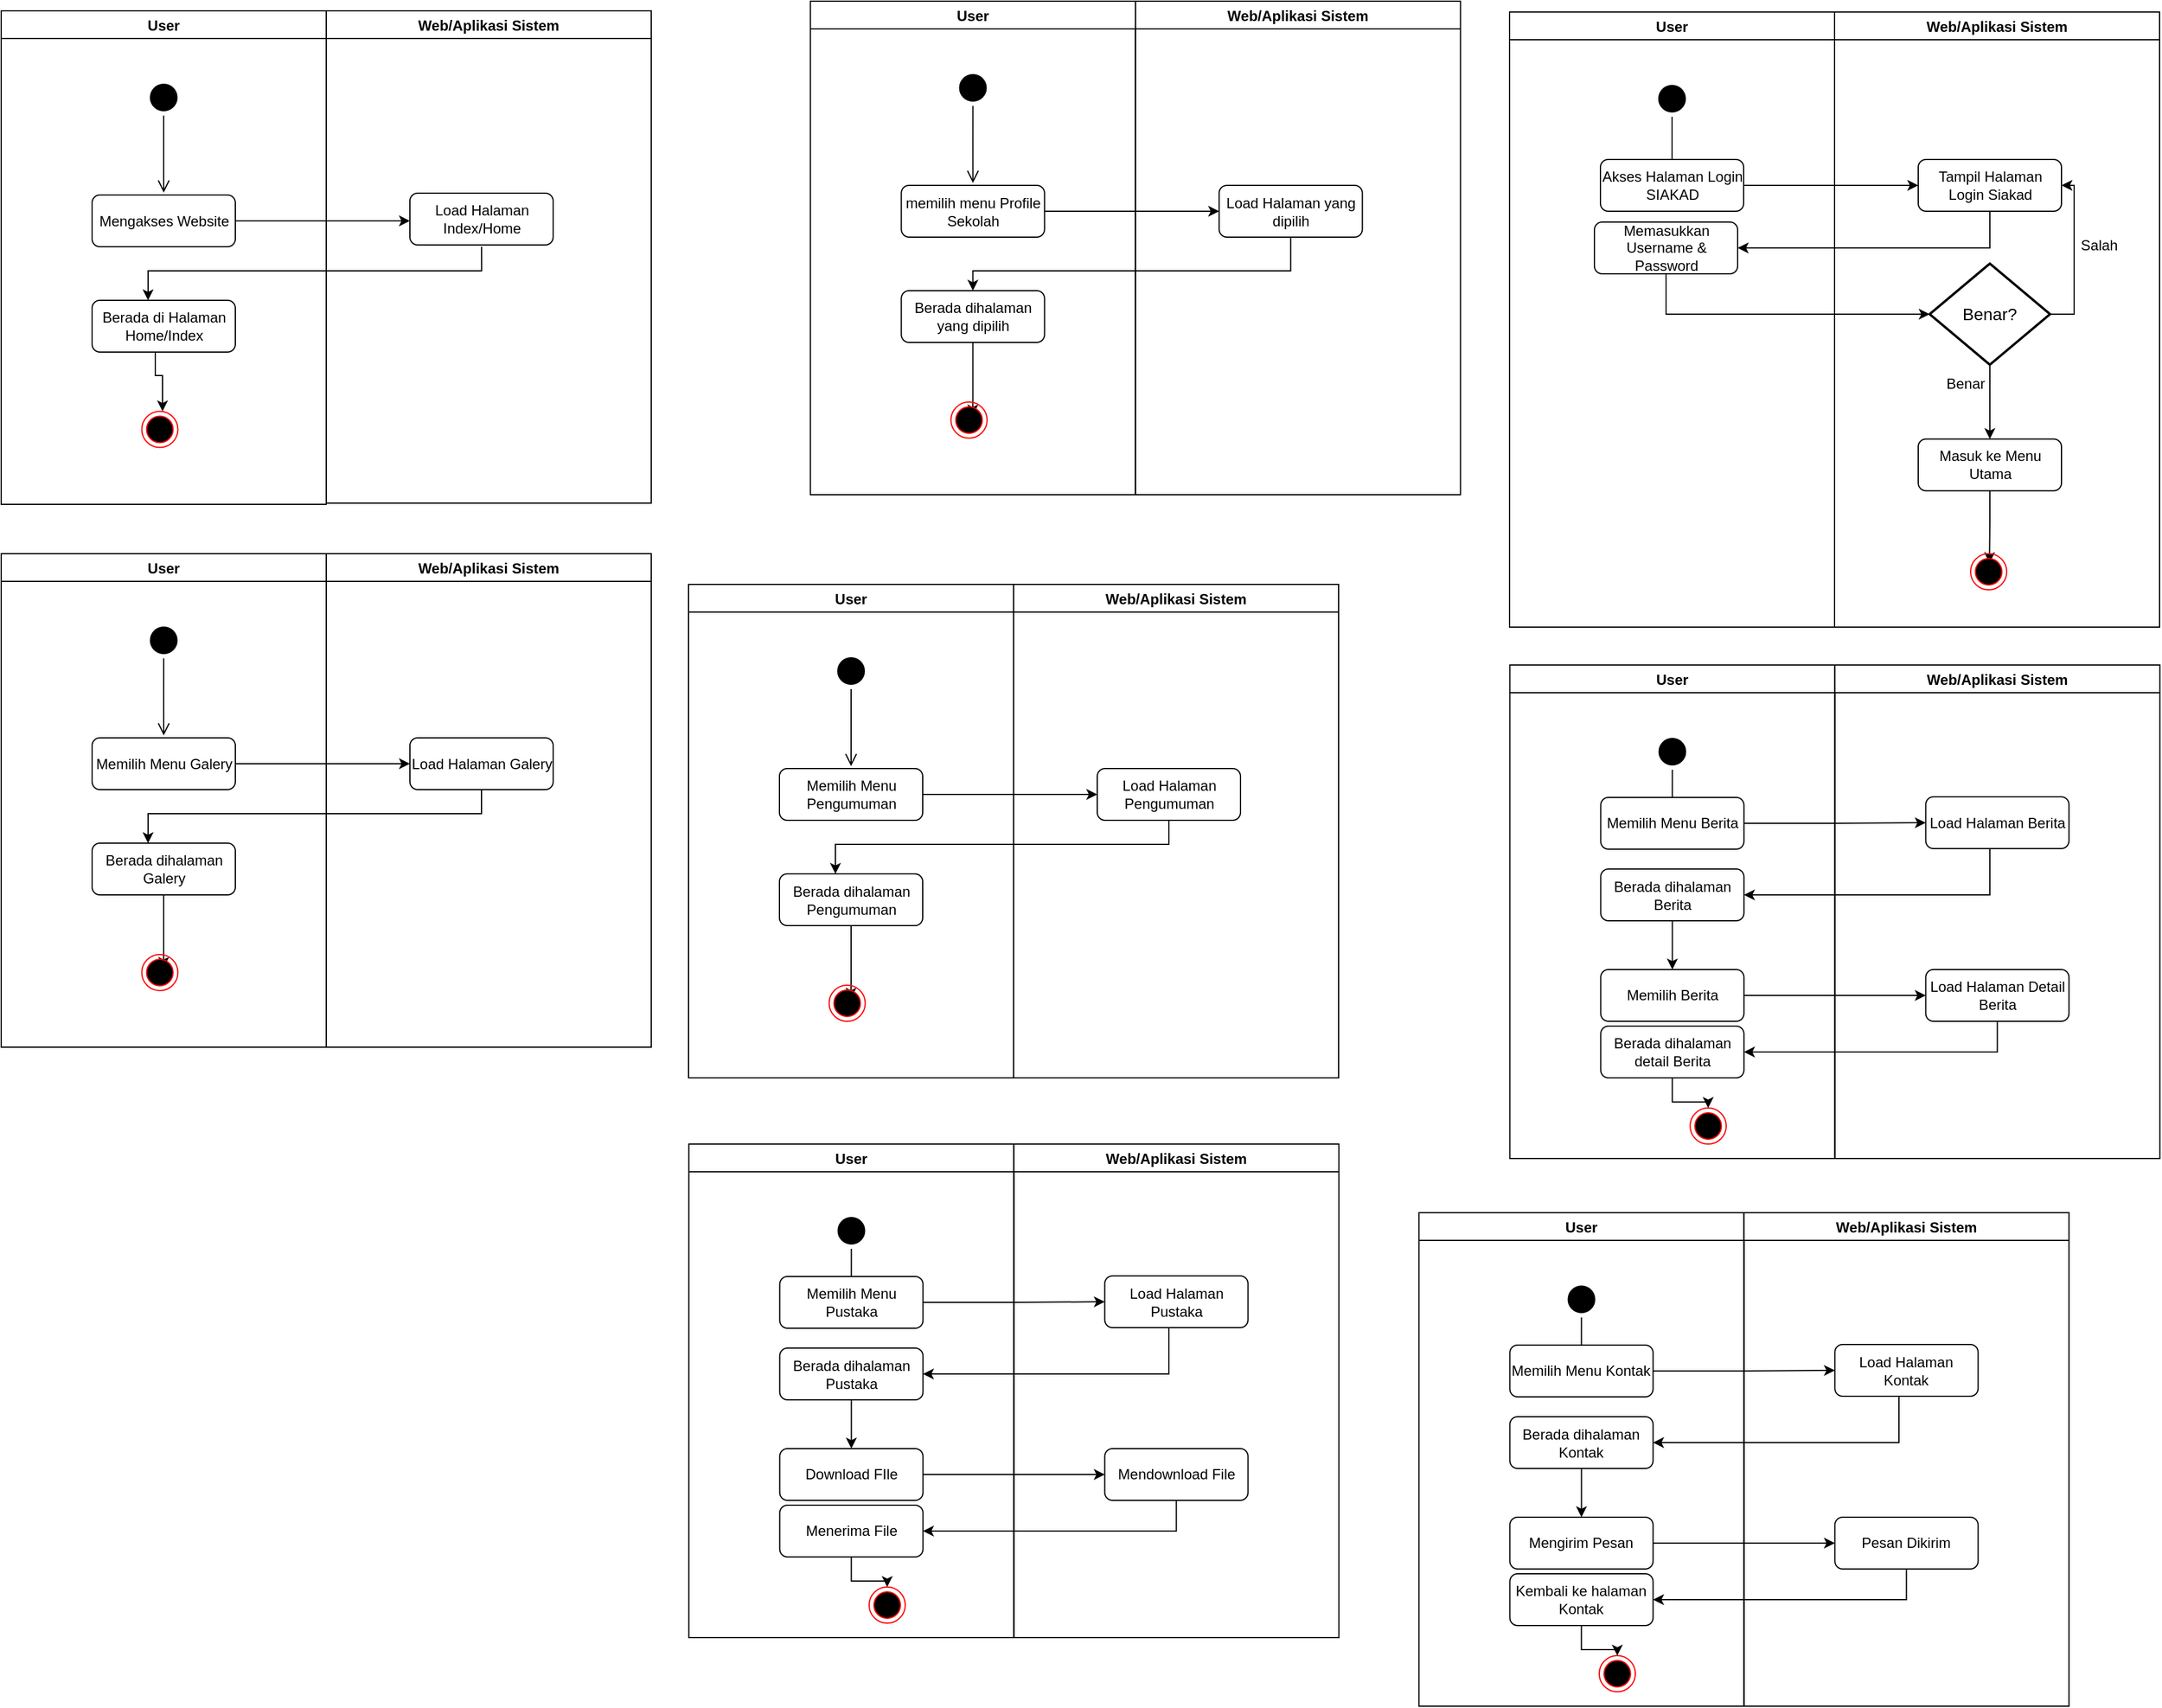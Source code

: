 <mxfile version="11.2.1" type="github" pages="3"><diagram id="Y_ZaYRKCudJ9TTpaCUvv" name="Page-1"><mxGraphModel dx="782" dy="867" grid="0" gridSize="10" guides="1" tooltips="1" connect="1" arrows="1" fold="1" page="0" pageScale="1" pageWidth="850" pageHeight="1100" math="0" shadow="0"><root><mxCell id="0"/><mxCell id="1" parent="0"/><mxCell id="XQGy6PKdpagmvfgXkCL8-1" value="User" style="swimlane;" parent="1" vertex="1"><mxGeometry x="100" y="-70" width="270" height="410" as="geometry"/></mxCell><mxCell id="XQGy6PKdpagmvfgXkCL8-3" value="" style="ellipse;html=1;shape=startState;fillColor=#000000;strokeColor=#000000;" parent="XQGy6PKdpagmvfgXkCL8-1" vertex="1"><mxGeometry x="120" y="57" width="30" height="30" as="geometry"/></mxCell><mxCell id="XQGy6PKdpagmvfgXkCL8-4" value="" style="edgeStyle=orthogonalEdgeStyle;html=1;verticalAlign=bottom;endArrow=open;endSize=8;strokeColor=#030000;" parent="XQGy6PKdpagmvfgXkCL8-1" source="XQGy6PKdpagmvfgXkCL8-3" edge="1"><mxGeometry relative="1" as="geometry"><mxPoint x="135" y="151" as="targetPoint"/><mxPoint x="135" y="85" as="sourcePoint"/><Array as="points"/></mxGeometry></mxCell><mxCell id="XQGy6PKdpagmvfgXkCL8-5" value="Mengakses Website" style="shape=ext;rounded=1;html=1;whiteSpace=wrap;" parent="XQGy6PKdpagmvfgXkCL8-1" vertex="1"><mxGeometry x="75.5" y="153" width="119" height="43" as="geometry"/></mxCell><mxCell id="B2xbLjmZHXWVoNI6iF1t-2" style="edgeStyle=orthogonalEdgeStyle;rounded=0;orthogonalLoop=1;jettySize=auto;html=1;entryX=0;entryY=0.5;entryDx=0;entryDy=0;strokeColor=#030000;" parent="XQGy6PKdpagmvfgXkCL8-1" edge="1"><mxGeometry relative="1" as="geometry"><mxPoint x="137.529" y="283.5" as="sourcePoint"/><mxPoint x="134" y="332.765" as="targetPoint"/><Array as="points"><mxPoint x="128" y="283"/><mxPoint x="128" y="303"/><mxPoint x="134" y="303"/></Array></mxGeometry></mxCell><mxCell id="XQGy6PKdpagmvfgXkCL8-9" value="Berada di Halaman Home/Index" style="shape=ext;rounded=1;html=1;whiteSpace=wrap;" parent="XQGy6PKdpagmvfgXkCL8-1" vertex="1"><mxGeometry x="75.5" y="240.5" width="119" height="43" as="geometry"/></mxCell><mxCell id="B2xbLjmZHXWVoNI6iF1t-1" value="" style="ellipse;html=1;shape=endState;fillColor=#000000;strokeColor=#ff0000;direction=south;" parent="XQGy6PKdpagmvfgXkCL8-1" vertex="1"><mxGeometry x="116.778" y="332.757" width="30" height="30" as="geometry"/></mxCell><mxCell id="XQGy6PKdpagmvfgXkCL8-6" style="edgeStyle=orthogonalEdgeStyle;rounded=0;orthogonalLoop=1;jettySize=auto;html=1;" parent="1" source="XQGy6PKdpagmvfgXkCL8-5" edge="1"><mxGeometry relative="1" as="geometry"><mxPoint x="439.5" y="104.5" as="targetPoint"/></mxGeometry></mxCell><mxCell id="XQGy6PKdpagmvfgXkCL8-8" style="edgeStyle=orthogonalEdgeStyle;rounded=0;orthogonalLoop=1;jettySize=auto;html=1;strokeColor=#030000;" parent="1" target="XQGy6PKdpagmvfgXkCL8-9" edge="1"><mxGeometry relative="1" as="geometry"><mxPoint x="222" y="187" as="targetPoint"/><mxPoint x="499.059" y="126" as="sourcePoint"/><Array as="points"><mxPoint x="499" y="146"/><mxPoint x="222" y="146"/></Array></mxGeometry></mxCell><mxCell id="XQGy6PKdpagmvfgXkCL8-15" value="Web/Aplikasi Sistem" style="swimlane;" parent="1" vertex="1"><mxGeometry x="1042.241" y="-78" width="270" height="410" as="geometry"/></mxCell><mxCell id="XQGy6PKdpagmvfgXkCL8-16" value="Load Halaman yang dipilih" style="shape=ext;rounded=1;html=1;whiteSpace=wrap;" parent="XQGy6PKdpagmvfgXkCL8-15" vertex="1"><mxGeometry x="69.5" y="153" width="119" height="43" as="geometry"/></mxCell><mxCell id="XQGy6PKdpagmvfgXkCL8-17" style="edgeStyle=orthogonalEdgeStyle;rounded=0;orthogonalLoop=1;jettySize=auto;html=1;" parent="1" source="XQGy6PKdpagmvfgXkCL8-13" target="XQGy6PKdpagmvfgXkCL8-16" edge="1"><mxGeometry relative="1" as="geometry"><mxPoint x="982.988" y="104.5" as="targetPoint"/></mxGeometry></mxCell><mxCell id="XQGy6PKdpagmvfgXkCL8-18" style="edgeStyle=orthogonalEdgeStyle;rounded=0;orthogonalLoop=1;jettySize=auto;html=1;strokeColor=#030000;" parent="1" source="XQGy6PKdpagmvfgXkCL8-16" target="XQGy6PKdpagmvfgXkCL8-14" edge="1"><mxGeometry relative="1" as="geometry"><mxPoint x="793.241" y="187" as="targetPoint"/><Array as="points"><mxPoint x="1070.241" y="146"/><mxPoint x="793.241" y="146"/></Array></mxGeometry></mxCell><mxCell id="XQGy6PKdpagmvfgXkCL8-19" value="User" style="swimlane;" parent="1" vertex="1"><mxGeometry x="1353" y="-69" width="270" height="511" as="geometry"/></mxCell><mxCell id="XQGy6PKdpagmvfgXkCL8-20" value="" style="ellipse;html=1;shape=startState;fillColor=#000000;strokeColor=#000000;" parent="XQGy6PKdpagmvfgXkCL8-19" vertex="1"><mxGeometry x="120" y="57" width="30" height="30" as="geometry"/></mxCell><mxCell id="XQGy6PKdpagmvfgXkCL8-21" value="" style="edgeStyle=orthogonalEdgeStyle;html=1;verticalAlign=bottom;endArrow=open;endSize=8;strokeColor=#030000;" parent="XQGy6PKdpagmvfgXkCL8-19" source="XQGy6PKdpagmvfgXkCL8-20" edge="1"><mxGeometry relative="1" as="geometry"><mxPoint x="135" y="151" as="targetPoint"/><mxPoint x="135" y="85" as="sourcePoint"/><Array as="points"/></mxGeometry></mxCell><mxCell id="XQGy6PKdpagmvfgXkCL8-22" value="Akses Halaman Login SIAKAD" style="shape=ext;rounded=1;html=1;whiteSpace=wrap;" parent="XQGy6PKdpagmvfgXkCL8-19" vertex="1"><mxGeometry x="75.5" y="122.5" width="119" height="43" as="geometry"/></mxCell><mxCell id="XQGy6PKdpagmvfgXkCL8-23" value="Memasukkan Username &amp;amp; Password" style="shape=ext;rounded=1;html=1;whiteSpace=wrap;" parent="XQGy6PKdpagmvfgXkCL8-19" vertex="1"><mxGeometry x="70.5" y="174.5" width="119" height="43" as="geometry"/></mxCell><mxCell id="XQGy6PKdpagmvfgXkCL8-24" value="Web/Aplikasi Sistem" style="swimlane;" parent="1" vertex="1"><mxGeometry x="1623" y="-69" width="270" height="511" as="geometry"/></mxCell><mxCell id="XQGy6PKdpagmvfgXkCL8-25" value="Tampil Halaman Login Siakad" style="shape=ext;rounded=1;html=1;whiteSpace=wrap;" parent="XQGy6PKdpagmvfgXkCL8-24" vertex="1"><mxGeometry x="69.5" y="122.5" width="119" height="43" as="geometry"/></mxCell><mxCell id="XQGy6PKdpagmvfgXkCL8-47" style="edgeStyle=orthogonalEdgeStyle;rounded=0;orthogonalLoop=1;jettySize=auto;html=1;entryX=0.522;entryY=0.261;entryDx=0;entryDy=0;entryPerimeter=0;strokeColor=#030000;" parent="XQGy6PKdpagmvfgXkCL8-24" source="XQGy6PKdpagmvfgXkCL8-39" target="XQGy6PKdpagmvfgXkCL8-46" edge="1"><mxGeometry relative="1" as="geometry"/></mxCell><mxCell id="XQGy6PKdpagmvfgXkCL8-39" value="Masuk ke Menu Utama" style="shape=ext;rounded=1;html=1;whiteSpace=wrap;" parent="XQGy6PKdpagmvfgXkCL8-24" vertex="1"><mxGeometry x="69.5" y="354.741" width="119" height="43" as="geometry"/></mxCell><mxCell id="XQGy6PKdpagmvfgXkCL8-42" style="edgeStyle=orthogonalEdgeStyle;rounded=0;orthogonalLoop=1;jettySize=auto;html=1;entryX=1;entryY=0.5;entryDx=0;entryDy=0;strokeColor=#030000;exitX=1;exitY=0.5;exitDx=0;exitDy=0;" parent="XQGy6PKdpagmvfgXkCL8-24" source="XQGy6PKdpagmvfgXkCL8-40" target="XQGy6PKdpagmvfgXkCL8-25" edge="1"><mxGeometry relative="1" as="geometry"/></mxCell><mxCell id="XQGy6PKdpagmvfgXkCL8-43" style="edgeStyle=orthogonalEdgeStyle;rounded=0;orthogonalLoop=1;jettySize=auto;html=1;entryX=0.5;entryY=0;entryDx=0;entryDy=0;strokeColor=#030000;" parent="XQGy6PKdpagmvfgXkCL8-24" source="XQGy6PKdpagmvfgXkCL8-40" target="XQGy6PKdpagmvfgXkCL8-39" edge="1"><mxGeometry relative="1" as="geometry"/></mxCell><mxCell id="XQGy6PKdpagmvfgXkCL8-40" value="Benar?" style="shape=rhombus;strokeWidth=2;fontSize=17;perimeter=rhombusPerimeter;whiteSpace=wrap;html=1;align=center;fontSize=14;" parent="XQGy6PKdpagmvfgXkCL8-24" vertex="1"><mxGeometry x="79" y="209" width="100" height="84" as="geometry"/></mxCell><mxCell id="XQGy6PKdpagmvfgXkCL8-45" value="Benar" style="text;html=1;strokeColor=none;fillColor=none;align=center;verticalAlign=middle;whiteSpace=wrap;rounded=0;direction=west;" parent="XQGy6PKdpagmvfgXkCL8-24" vertex="1"><mxGeometry x="89.056" y="298.5" width="40" height="20" as="geometry"/></mxCell><mxCell id="XQGy6PKdpagmvfgXkCL8-44" value="Salah" style="text;html=1;strokeColor=none;fillColor=none;align=center;verticalAlign=middle;whiteSpace=wrap;rounded=0;" parent="XQGy6PKdpagmvfgXkCL8-24" vertex="1"><mxGeometry x="200.296" y="183.5" width="40" height="20" as="geometry"/></mxCell><mxCell id="XQGy6PKdpagmvfgXkCL8-46" value="" style="ellipse;html=1;shape=endState;fillColor=#000000;strokeColor=#ff0000;" parent="XQGy6PKdpagmvfgXkCL8-24" vertex="1"><mxGeometry x="113" y="450" width="30" height="30" as="geometry"/></mxCell><mxCell id="XQGy6PKdpagmvfgXkCL8-26" style="edgeStyle=orthogonalEdgeStyle;rounded=0;orthogonalLoop=1;jettySize=auto;html=1;" parent="1" source="XQGy6PKdpagmvfgXkCL8-22" target="XQGy6PKdpagmvfgXkCL8-25" edge="1"><mxGeometry relative="1" as="geometry"><mxPoint x="1664.692" y="105.5" as="targetPoint"/></mxGeometry></mxCell><mxCell id="XQGy6PKdpagmvfgXkCL8-28" style="edgeStyle=orthogonalEdgeStyle;rounded=0;orthogonalLoop=1;jettySize=auto;html=1;entryX=1;entryY=0.5;entryDx=0;entryDy=0;strokeColor=#030000;" parent="1" source="XQGy6PKdpagmvfgXkCL8-25" target="XQGy6PKdpagmvfgXkCL8-23" edge="1"><mxGeometry relative="1" as="geometry"><Array as="points"><mxPoint x="1752" y="127"/></Array></mxGeometry></mxCell><mxCell id="XQGy6PKdpagmvfgXkCL8-41" style="edgeStyle=orthogonalEdgeStyle;rounded=0;orthogonalLoop=1;jettySize=auto;html=1;entryX=0;entryY=0.5;entryDx=0;entryDy=0;strokeColor=#030000;" parent="1" source="XQGy6PKdpagmvfgXkCL8-23" target="XQGy6PKdpagmvfgXkCL8-40" edge="1"><mxGeometry relative="1" as="geometry"><Array as="points"><mxPoint x="1483" y="182"/></Array></mxGeometry></mxCell><mxCell id="XQGy6PKdpagmvfgXkCL8-51" value="User" style="swimlane;" parent="1" vertex="1"><mxGeometry x="100.018" y="381" width="270" height="410" as="geometry"/></mxCell><mxCell id="XQGy6PKdpagmvfgXkCL8-52" value="" style="ellipse;html=1;shape=startState;fillColor=#000000;strokeColor=#000000;" parent="XQGy6PKdpagmvfgXkCL8-51" vertex="1"><mxGeometry x="120" y="57" width="30" height="30" as="geometry"/></mxCell><mxCell id="XQGy6PKdpagmvfgXkCL8-53" value="" style="edgeStyle=orthogonalEdgeStyle;html=1;verticalAlign=bottom;endArrow=open;endSize=8;strokeColor=#030000;" parent="XQGy6PKdpagmvfgXkCL8-51" source="XQGy6PKdpagmvfgXkCL8-52" edge="1"><mxGeometry relative="1" as="geometry"><mxPoint x="135" y="151" as="targetPoint"/><mxPoint x="135" y="85" as="sourcePoint"/><Array as="points"/></mxGeometry></mxCell><mxCell id="XQGy6PKdpagmvfgXkCL8-54" value="Memilih Menu Galery" style="shape=ext;rounded=1;html=1;whiteSpace=wrap;" parent="XQGy6PKdpagmvfgXkCL8-51" vertex="1"><mxGeometry x="75.5" y="153" width="119" height="43" as="geometry"/></mxCell><mxCell id="XQGy6PKdpagmvfgXkCL8-55" style="edgeStyle=orthogonalEdgeStyle;rounded=0;orthogonalLoop=1;jettySize=auto;html=1;entryX=0.371;entryY=0.398;entryDx=0;entryDy=0;entryPerimeter=0;strokeColor=#030000;" parent="XQGy6PKdpagmvfgXkCL8-51" target="XQGy6PKdpagmvfgXkCL8-57" edge="1"><mxGeometry relative="1" as="geometry"><mxPoint x="133.759" y="282.5" as="sourcePoint"/><mxPoint x="134.759" y="356" as="targetPoint"/><Array as="points"><mxPoint x="135" y="283"/><mxPoint x="135" y="330"/></Array></mxGeometry></mxCell><mxCell id="XQGy6PKdpagmvfgXkCL8-56" value="Berada dihalaman Galery" style="shape=ext;rounded=1;html=1;whiteSpace=wrap;" parent="XQGy6PKdpagmvfgXkCL8-51" vertex="1"><mxGeometry x="75.5" y="240.5" width="119" height="43" as="geometry"/></mxCell><mxCell id="XQGy6PKdpagmvfgXkCL8-57" value="" style="ellipse;html=1;shape=endState;fillColor=#000000;strokeColor=#ff0000;direction=south;" parent="XQGy6PKdpagmvfgXkCL8-51" vertex="1"><mxGeometry x="116.759" y="333" width="30" height="30" as="geometry"/></mxCell><mxCell id="XQGy6PKdpagmvfgXkCL8-58" value="Web/Aplikasi Sistem" style="swimlane;" parent="1" vertex="1"><mxGeometry x="370.018" y="381" width="270" height="410" as="geometry"/></mxCell><mxCell id="XQGy6PKdpagmvfgXkCL8-59" value="Load Halaman Galery" style="shape=ext;rounded=1;html=1;whiteSpace=wrap;" parent="XQGy6PKdpagmvfgXkCL8-58" vertex="1"><mxGeometry x="69.5" y="153" width="119" height="43" as="geometry"/></mxCell><mxCell id="XQGy6PKdpagmvfgXkCL8-60" style="edgeStyle=orthogonalEdgeStyle;rounded=0;orthogonalLoop=1;jettySize=auto;html=1;" parent="1" source="XQGy6PKdpagmvfgXkCL8-54" target="XQGy6PKdpagmvfgXkCL8-59" edge="1"><mxGeometry relative="1" as="geometry"><mxPoint x="411.766" y="555.5" as="targetPoint"/></mxGeometry></mxCell><mxCell id="XQGy6PKdpagmvfgXkCL8-61" style="edgeStyle=orthogonalEdgeStyle;rounded=0;orthogonalLoop=1;jettySize=auto;html=1;strokeColor=#030000;" parent="1" source="XQGy6PKdpagmvfgXkCL8-59" target="XQGy6PKdpagmvfgXkCL8-56" edge="1"><mxGeometry relative="1" as="geometry"><mxPoint x="222.018" y="638" as="targetPoint"/><Array as="points"><mxPoint x="499.018" y="597"/><mxPoint x="222.018" y="597"/></Array></mxGeometry></mxCell><mxCell id="XQGy6PKdpagmvfgXkCL8-62" value="User" style="swimlane;" parent="1" vertex="1"><mxGeometry x="671.0" y="406.5" width="270" height="410" as="geometry"/></mxCell><mxCell id="XQGy6PKdpagmvfgXkCL8-63" value="" style="ellipse;html=1;shape=startState;fillColor=#000000;strokeColor=#000000;" parent="XQGy6PKdpagmvfgXkCL8-62" vertex="1"><mxGeometry x="120" y="57" width="30" height="30" as="geometry"/></mxCell><mxCell id="XQGy6PKdpagmvfgXkCL8-64" value="" style="edgeStyle=orthogonalEdgeStyle;html=1;verticalAlign=bottom;endArrow=open;endSize=8;strokeColor=#030000;" parent="XQGy6PKdpagmvfgXkCL8-62" source="XQGy6PKdpagmvfgXkCL8-63" edge="1"><mxGeometry relative="1" as="geometry"><mxPoint x="135" y="151" as="targetPoint"/><mxPoint x="135" y="85" as="sourcePoint"/><Array as="points"/></mxGeometry></mxCell><mxCell id="XQGy6PKdpagmvfgXkCL8-65" value="Memilih Menu Pengumuman" style="shape=ext;rounded=1;html=1;whiteSpace=wrap;" parent="XQGy6PKdpagmvfgXkCL8-62" vertex="1"><mxGeometry x="75.5" y="153" width="119" height="43" as="geometry"/></mxCell><mxCell id="XQGy6PKdpagmvfgXkCL8-66" style="edgeStyle=orthogonalEdgeStyle;rounded=0;orthogonalLoop=1;jettySize=auto;html=1;entryX=0.371;entryY=0.398;entryDx=0;entryDy=0;entryPerimeter=0;strokeColor=#030000;" parent="XQGy6PKdpagmvfgXkCL8-62" target="XQGy6PKdpagmvfgXkCL8-68" edge="1"><mxGeometry relative="1" as="geometry"><mxPoint x="133.759" y="282.5" as="sourcePoint"/><mxPoint x="134.759" y="356" as="targetPoint"/><Array as="points"><mxPoint x="135" y="283"/><mxPoint x="135" y="330"/></Array></mxGeometry></mxCell><mxCell id="XQGy6PKdpagmvfgXkCL8-67" value="Berada dihalaman Pengumuman" style="shape=ext;rounded=1;html=1;whiteSpace=wrap;" parent="XQGy6PKdpagmvfgXkCL8-62" vertex="1"><mxGeometry x="75.5" y="240.5" width="119" height="43" as="geometry"/></mxCell><mxCell id="XQGy6PKdpagmvfgXkCL8-68" value="" style="ellipse;html=1;shape=endState;fillColor=#000000;strokeColor=#ff0000;direction=south;" parent="XQGy6PKdpagmvfgXkCL8-62" vertex="1"><mxGeometry x="116.759" y="333" width="30" height="30" as="geometry"/></mxCell><mxCell id="XQGy6PKdpagmvfgXkCL8-69" value="Web/Aplikasi Sistem" style="swimlane;" parent="1" vertex="1"><mxGeometry x="941.0" y="406.5" width="270" height="410" as="geometry"/></mxCell><mxCell id="XQGy6PKdpagmvfgXkCL8-70" value="Load Halaman Pengumuman" style="shape=ext;rounded=1;html=1;whiteSpace=wrap;" parent="XQGy6PKdpagmvfgXkCL8-69" vertex="1"><mxGeometry x="69.5" y="153" width="119" height="43" as="geometry"/></mxCell><mxCell id="XQGy6PKdpagmvfgXkCL8-71" style="edgeStyle=orthogonalEdgeStyle;rounded=0;orthogonalLoop=1;jettySize=auto;html=1;" parent="1" source="XQGy6PKdpagmvfgXkCL8-65" target="XQGy6PKdpagmvfgXkCL8-70" edge="1"><mxGeometry relative="1" as="geometry"><mxPoint x="982.748" y="581" as="targetPoint"/></mxGeometry></mxCell><mxCell id="XQGy6PKdpagmvfgXkCL8-72" style="edgeStyle=orthogonalEdgeStyle;rounded=0;orthogonalLoop=1;jettySize=auto;html=1;strokeColor=#030000;" parent="1" source="XQGy6PKdpagmvfgXkCL8-70" target="XQGy6PKdpagmvfgXkCL8-67" edge="1"><mxGeometry relative="1" as="geometry"><mxPoint x="793.0" y="663.5" as="targetPoint"/><Array as="points"><mxPoint x="1070.0" y="622.5"/><mxPoint x="793.0" y="622.5"/></Array></mxGeometry></mxCell><mxCell id="XQGy6PKdpagmvfgXkCL8-73" value="User" style="swimlane;" parent="1" vertex="1"><mxGeometry x="1353.241" y="473.5" width="270" height="410" as="geometry"/></mxCell><mxCell id="XQGy6PKdpagmvfgXkCL8-74" value="" style="ellipse;html=1;shape=startState;fillColor=#000000;strokeColor=#000000;" parent="XQGy6PKdpagmvfgXkCL8-73" vertex="1"><mxGeometry x="120" y="57" width="30" height="30" as="geometry"/></mxCell><mxCell id="XQGy6PKdpagmvfgXkCL8-75" value="" style="edgeStyle=orthogonalEdgeStyle;html=1;verticalAlign=bottom;endArrow=open;endSize=8;strokeColor=#030000;" parent="XQGy6PKdpagmvfgXkCL8-73" source="XQGy6PKdpagmvfgXkCL8-74" edge="1"><mxGeometry relative="1" as="geometry"><mxPoint x="135" y="151" as="targetPoint"/><mxPoint x="135" y="85" as="sourcePoint"/><Array as="points"/></mxGeometry></mxCell><mxCell id="XQGy6PKdpagmvfgXkCL8-76" value="Memilih Menu Berita" style="shape=ext;rounded=1;html=1;whiteSpace=wrap;" parent="XQGy6PKdpagmvfgXkCL8-73" vertex="1"><mxGeometry x="75.5" y="110" width="119" height="43" as="geometry"/></mxCell><mxCell id="XQGy6PKdpagmvfgXkCL8-78" value="Berada dihalaman Berita" style="shape=ext;rounded=1;html=1;whiteSpace=wrap;" parent="XQGy6PKdpagmvfgXkCL8-73" vertex="1"><mxGeometry x="75.5" y="169.5" width="119" height="43" as="geometry"/></mxCell><mxCell id="XQGy6PKdpagmvfgXkCL8-85" value="Memilih Berita" style="shape=ext;rounded=1;html=1;whiteSpace=wrap;" parent="XQGy6PKdpagmvfgXkCL8-73" vertex="1"><mxGeometry x="75.5" y="253" width="119" height="43" as="geometry"/></mxCell><mxCell id="XQGy6PKdpagmvfgXkCL8-84" style="edgeStyle=orthogonalEdgeStyle;rounded=0;orthogonalLoop=1;jettySize=auto;html=1;strokeColor=#030000;entryX=0.5;entryY=0;entryDx=0;entryDy=0;" parent="XQGy6PKdpagmvfgXkCL8-73" source="XQGy6PKdpagmvfgXkCL8-78" target="XQGy6PKdpagmvfgXkCL8-85" edge="1"><mxGeometry relative="1" as="geometry"><mxPoint x="135" y="270.134" as="targetPoint"/></mxGeometry></mxCell><mxCell id="XQGy6PKdpagmvfgXkCL8-94" style="edgeStyle=orthogonalEdgeStyle;rounded=0;orthogonalLoop=1;jettySize=auto;html=1;entryX=0.5;entryY=1;entryDx=0;entryDy=0;strokeColor=#030000;" parent="XQGy6PKdpagmvfgXkCL8-73" source="XQGy6PKdpagmvfgXkCL8-90" target="XQGy6PKdpagmvfgXkCL8-79" edge="1"><mxGeometry relative="1" as="geometry"/></mxCell><mxCell id="XQGy6PKdpagmvfgXkCL8-90" value="Berada dihalaman detail Berita" style="shape=ext;rounded=1;html=1;whiteSpace=wrap;" parent="XQGy6PKdpagmvfgXkCL8-73" vertex="1"><mxGeometry x="75.5" y="300" width="119" height="43" as="geometry"/></mxCell><mxCell id="XQGy6PKdpagmvfgXkCL8-79" value="" style="ellipse;html=1;shape=endState;fillColor=#000000;strokeColor=#ff0000;direction=west;" parent="XQGy6PKdpagmvfgXkCL8-73" vertex="1"><mxGeometry x="149.759" y="368" width="30" height="30" as="geometry"/></mxCell><mxCell id="XQGy6PKdpagmvfgXkCL8-80" value="Web/Aplikasi Sistem" style="swimlane;" parent="1" vertex="1"><mxGeometry x="1623.241" y="473.5" width="270" height="410" as="geometry"/></mxCell><mxCell id="XQGy6PKdpagmvfgXkCL8-81" value="Load Halaman Berita" style="shape=ext;rounded=1;html=1;whiteSpace=wrap;" parent="XQGy6PKdpagmvfgXkCL8-80" vertex="1"><mxGeometry x="75.5" y="109.5" width="119" height="43" as="geometry"/></mxCell><mxCell id="XQGy6PKdpagmvfgXkCL8-88" value="Load Halaman Detail Berita" style="shape=ext;rounded=1;html=1;whiteSpace=wrap;" parent="XQGy6PKdpagmvfgXkCL8-80" vertex="1"><mxGeometry x="75.5" y="253" width="119" height="43" as="geometry"/></mxCell><mxCell id="XQGy6PKdpagmvfgXkCL8-82" style="edgeStyle=orthogonalEdgeStyle;rounded=0;orthogonalLoop=1;jettySize=auto;html=1;" parent="1" source="XQGy6PKdpagmvfgXkCL8-76" target="XQGy6PKdpagmvfgXkCL8-81" edge="1"><mxGeometry relative="1" as="geometry"><mxPoint x="1664.989" y="648" as="targetPoint"/></mxGeometry></mxCell><mxCell id="XQGy6PKdpagmvfgXkCL8-83" style="edgeStyle=orthogonalEdgeStyle;rounded=0;orthogonalLoop=1;jettySize=auto;html=1;strokeColor=#030000;entryX=1;entryY=0.5;entryDx=0;entryDy=0;" parent="1" source="XQGy6PKdpagmvfgXkCL8-81" target="XQGy6PKdpagmvfgXkCL8-78" edge="1"><mxGeometry relative="1" as="geometry"><mxPoint x="1475.241" y="730.5" as="targetPoint"/><Array as="points"><mxPoint x="1752" y="665"/></Array></mxGeometry></mxCell><mxCell id="XQGy6PKdpagmvfgXkCL8-87" style="edgeStyle=orthogonalEdgeStyle;rounded=0;orthogonalLoop=1;jettySize=auto;html=1;strokeColor=#030000;entryX=0;entryY=0.5;entryDx=0;entryDy=0;" parent="1" source="XQGy6PKdpagmvfgXkCL8-85" target="XQGy6PKdpagmvfgXkCL8-88" edge="1"><mxGeometry relative="1" as="geometry"><mxPoint x="1686.563" y="748" as="targetPoint"/></mxGeometry></mxCell><mxCell id="XQGy6PKdpagmvfgXkCL8-91" style="edgeStyle=orthogonalEdgeStyle;rounded=0;orthogonalLoop=1;jettySize=auto;html=1;entryX=1;entryY=0.5;entryDx=0;entryDy=0;strokeColor=#030000;" parent="1" source="XQGy6PKdpagmvfgXkCL8-88" target="XQGy6PKdpagmvfgXkCL8-90" edge="1"><mxGeometry relative="1" as="geometry"><Array as="points"><mxPoint x="1758" y="795"/></Array></mxGeometry></mxCell><mxCell id="XQGy6PKdpagmvfgXkCL8-129" value="User" style="swimlane;" parent="1" vertex="1"><mxGeometry x="671.241" y="871.5" width="270" height="410" as="geometry"/></mxCell><mxCell id="XQGy6PKdpagmvfgXkCL8-130" value="" style="ellipse;html=1;shape=startState;fillColor=#000000;strokeColor=#000000;" parent="XQGy6PKdpagmvfgXkCL8-129" vertex="1"><mxGeometry x="120" y="57" width="30" height="30" as="geometry"/></mxCell><mxCell id="XQGy6PKdpagmvfgXkCL8-131" value="" style="edgeStyle=orthogonalEdgeStyle;html=1;verticalAlign=bottom;endArrow=open;endSize=8;strokeColor=#030000;" parent="XQGy6PKdpagmvfgXkCL8-129" source="XQGy6PKdpagmvfgXkCL8-130" edge="1"><mxGeometry relative="1" as="geometry"><mxPoint x="135" y="151" as="targetPoint"/><mxPoint x="135" y="85" as="sourcePoint"/><Array as="points"/></mxGeometry></mxCell><mxCell id="XQGy6PKdpagmvfgXkCL8-132" value="Memilih Menu Pustaka" style="shape=ext;rounded=1;html=1;whiteSpace=wrap;" parent="XQGy6PKdpagmvfgXkCL8-129" vertex="1"><mxGeometry x="75.5" y="110" width="119" height="43" as="geometry"/></mxCell><mxCell id="XQGy6PKdpagmvfgXkCL8-133" value="Berada dihalaman Pustaka" style="shape=ext;rounded=1;html=1;whiteSpace=wrap;" parent="XQGy6PKdpagmvfgXkCL8-129" vertex="1"><mxGeometry x="75.5" y="169.5" width="119" height="43" as="geometry"/></mxCell><mxCell id="XQGy6PKdpagmvfgXkCL8-134" value="Download FIle" style="shape=ext;rounded=1;html=1;whiteSpace=wrap;" parent="XQGy6PKdpagmvfgXkCL8-129" vertex="1"><mxGeometry x="75.5" y="253" width="119" height="43" as="geometry"/></mxCell><mxCell id="XQGy6PKdpagmvfgXkCL8-135" style="edgeStyle=orthogonalEdgeStyle;rounded=0;orthogonalLoop=1;jettySize=auto;html=1;strokeColor=#030000;entryX=0.5;entryY=0;entryDx=0;entryDy=0;" parent="XQGy6PKdpagmvfgXkCL8-129" source="XQGy6PKdpagmvfgXkCL8-133" target="XQGy6PKdpagmvfgXkCL8-134" edge="1"><mxGeometry relative="1" as="geometry"><mxPoint x="135" y="270.134" as="targetPoint"/></mxGeometry></mxCell><mxCell id="XQGy6PKdpagmvfgXkCL8-136" style="edgeStyle=orthogonalEdgeStyle;rounded=0;orthogonalLoop=1;jettySize=auto;html=1;entryX=0.5;entryY=1;entryDx=0;entryDy=0;strokeColor=#030000;" parent="XQGy6PKdpagmvfgXkCL8-129" source="XQGy6PKdpagmvfgXkCL8-137" target="XQGy6PKdpagmvfgXkCL8-138" edge="1"><mxGeometry relative="1" as="geometry"/></mxCell><mxCell id="XQGy6PKdpagmvfgXkCL8-137" value="Menerima File" style="shape=ext;rounded=1;html=1;whiteSpace=wrap;" parent="XQGy6PKdpagmvfgXkCL8-129" vertex="1"><mxGeometry x="75.5" y="300" width="119" height="43" as="geometry"/></mxCell><mxCell id="XQGy6PKdpagmvfgXkCL8-138" value="" style="ellipse;html=1;shape=endState;fillColor=#000000;strokeColor=#ff0000;direction=west;" parent="XQGy6PKdpagmvfgXkCL8-129" vertex="1"><mxGeometry x="149.759" y="368" width="30" height="30" as="geometry"/></mxCell><mxCell id="XQGy6PKdpagmvfgXkCL8-139" value="Web/Aplikasi Sistem" style="swimlane;" parent="1" vertex="1"><mxGeometry x="941.241" y="871.5" width="270" height="410" as="geometry"/></mxCell><mxCell id="XQGy6PKdpagmvfgXkCL8-140" value="Load Halaman Pustaka" style="shape=ext;rounded=1;html=1;whiteSpace=wrap;" parent="XQGy6PKdpagmvfgXkCL8-139" vertex="1"><mxGeometry x="75.5" y="109.5" width="119" height="43" as="geometry"/></mxCell><mxCell id="XQGy6PKdpagmvfgXkCL8-141" value="Mendownload File" style="shape=ext;rounded=1;html=1;whiteSpace=wrap;" parent="XQGy6PKdpagmvfgXkCL8-139" vertex="1"><mxGeometry x="75.5" y="253" width="119" height="43" as="geometry"/></mxCell><mxCell id="XQGy6PKdpagmvfgXkCL8-142" style="edgeStyle=orthogonalEdgeStyle;rounded=0;orthogonalLoop=1;jettySize=auto;html=1;" parent="1" source="XQGy6PKdpagmvfgXkCL8-132" target="XQGy6PKdpagmvfgXkCL8-140" edge="1"><mxGeometry relative="1" as="geometry"><mxPoint x="982.989" y="1046" as="targetPoint"/></mxGeometry></mxCell><mxCell id="XQGy6PKdpagmvfgXkCL8-143" style="edgeStyle=orthogonalEdgeStyle;rounded=0;orthogonalLoop=1;jettySize=auto;html=1;strokeColor=#030000;entryX=1;entryY=0.5;entryDx=0;entryDy=0;" parent="1" source="XQGy6PKdpagmvfgXkCL8-140" target="XQGy6PKdpagmvfgXkCL8-133" edge="1"><mxGeometry relative="1" as="geometry"><mxPoint x="793.241" y="1128.5" as="targetPoint"/><Array as="points"><mxPoint x="1070" y="1063"/></Array></mxGeometry></mxCell><mxCell id="XQGy6PKdpagmvfgXkCL8-144" style="edgeStyle=orthogonalEdgeStyle;rounded=0;orthogonalLoop=1;jettySize=auto;html=1;strokeColor=#030000;entryX=0;entryY=0.5;entryDx=0;entryDy=0;" parent="1" source="XQGy6PKdpagmvfgXkCL8-134" target="XQGy6PKdpagmvfgXkCL8-141" edge="1"><mxGeometry relative="1" as="geometry"><mxPoint x="1004.563" y="1146" as="targetPoint"/></mxGeometry></mxCell><mxCell id="XQGy6PKdpagmvfgXkCL8-145" style="edgeStyle=orthogonalEdgeStyle;rounded=0;orthogonalLoop=1;jettySize=auto;html=1;entryX=1;entryY=0.5;entryDx=0;entryDy=0;strokeColor=#030000;" parent="1" source="XQGy6PKdpagmvfgXkCL8-141" target="XQGy6PKdpagmvfgXkCL8-137" edge="1"><mxGeometry relative="1" as="geometry"><Array as="points"><mxPoint x="1076" y="1193"/></Array></mxGeometry></mxCell><mxCell id="XQGy6PKdpagmvfgXkCL8-146" value="User" style="swimlane;" parent="1" vertex="1"><mxGeometry x="1277.741" y="928.5" width="270" height="410" as="geometry"/></mxCell><mxCell id="XQGy6PKdpagmvfgXkCL8-147" value="" style="ellipse;html=1;shape=startState;fillColor=#000000;strokeColor=#000000;" parent="XQGy6PKdpagmvfgXkCL8-146" vertex="1"><mxGeometry x="120" y="57" width="30" height="30" as="geometry"/></mxCell><mxCell id="XQGy6PKdpagmvfgXkCL8-148" value="" style="edgeStyle=orthogonalEdgeStyle;html=1;verticalAlign=bottom;endArrow=open;endSize=8;strokeColor=#030000;" parent="XQGy6PKdpagmvfgXkCL8-146" source="XQGy6PKdpagmvfgXkCL8-147" edge="1"><mxGeometry relative="1" as="geometry"><mxPoint x="135" y="151" as="targetPoint"/><mxPoint x="135" y="85" as="sourcePoint"/><Array as="points"/></mxGeometry></mxCell><mxCell id="XQGy6PKdpagmvfgXkCL8-149" value="Memilih Menu Kontak" style="shape=ext;rounded=1;html=1;whiteSpace=wrap;" parent="XQGy6PKdpagmvfgXkCL8-146" vertex="1"><mxGeometry x="75.5" y="110" width="119" height="43" as="geometry"/></mxCell><mxCell id="XQGy6PKdpagmvfgXkCL8-150" value="Berada dihalaman Kontak" style="shape=ext;rounded=1;html=1;whiteSpace=wrap;" parent="XQGy6PKdpagmvfgXkCL8-146" vertex="1"><mxGeometry x="75.5" y="169.5" width="119" height="43" as="geometry"/></mxCell><mxCell id="XQGy6PKdpagmvfgXkCL8-151" value="Mengirim Pesan" style="shape=ext;rounded=1;html=1;whiteSpace=wrap;" parent="XQGy6PKdpagmvfgXkCL8-146" vertex="1"><mxGeometry x="75.5" y="253" width="119" height="43" as="geometry"/></mxCell><mxCell id="XQGy6PKdpagmvfgXkCL8-152" style="edgeStyle=orthogonalEdgeStyle;rounded=0;orthogonalLoop=1;jettySize=auto;html=1;strokeColor=#030000;entryX=0.5;entryY=0;entryDx=0;entryDy=0;" parent="XQGy6PKdpagmvfgXkCL8-146" source="XQGy6PKdpagmvfgXkCL8-150" target="XQGy6PKdpagmvfgXkCL8-151" edge="1"><mxGeometry relative="1" as="geometry"><mxPoint x="135" y="270.134" as="targetPoint"/></mxGeometry></mxCell><mxCell id="XQGy6PKdpagmvfgXkCL8-153" style="edgeStyle=orthogonalEdgeStyle;rounded=0;orthogonalLoop=1;jettySize=auto;html=1;entryX=0.5;entryY=1;entryDx=0;entryDy=0;strokeColor=#030000;" parent="XQGy6PKdpagmvfgXkCL8-146" source="XQGy6PKdpagmvfgXkCL8-154" target="XQGy6PKdpagmvfgXkCL8-155" edge="1"><mxGeometry relative="1" as="geometry"/></mxCell><mxCell id="XQGy6PKdpagmvfgXkCL8-154" value="Kembali ke halaman Kontak" style="shape=ext;rounded=1;html=1;whiteSpace=wrap;" parent="XQGy6PKdpagmvfgXkCL8-146" vertex="1"><mxGeometry x="75.5" y="300" width="119" height="43" as="geometry"/></mxCell><mxCell id="XQGy6PKdpagmvfgXkCL8-155" value="" style="ellipse;html=1;shape=endState;fillColor=#000000;strokeColor=#ff0000;direction=west;" parent="XQGy6PKdpagmvfgXkCL8-146" vertex="1"><mxGeometry x="149.759" y="368" width="30" height="30" as="geometry"/></mxCell><mxCell id="XQGy6PKdpagmvfgXkCL8-156" value="Web/Aplikasi Sistem" style="swimlane;" parent="1" vertex="1"><mxGeometry x="1547.741" y="928.5" width="270" height="410" as="geometry"/></mxCell><mxCell id="XQGy6PKdpagmvfgXkCL8-157" value="Load Halaman Kontak" style="shape=ext;rounded=1;html=1;whiteSpace=wrap;" parent="XQGy6PKdpagmvfgXkCL8-156" vertex="1"><mxGeometry x="75.5" y="109.5" width="119" height="43" as="geometry"/></mxCell><mxCell id="XQGy6PKdpagmvfgXkCL8-158" value="Pesan Dikirim" style="shape=ext;rounded=1;html=1;whiteSpace=wrap;" parent="XQGy6PKdpagmvfgXkCL8-156" vertex="1"><mxGeometry x="75.5" y="253" width="119" height="43" as="geometry"/></mxCell><mxCell id="XQGy6PKdpagmvfgXkCL8-159" style="edgeStyle=orthogonalEdgeStyle;rounded=0;orthogonalLoop=1;jettySize=auto;html=1;" parent="1" source="XQGy6PKdpagmvfgXkCL8-149" target="XQGy6PKdpagmvfgXkCL8-157" edge="1"><mxGeometry relative="1" as="geometry"><mxPoint x="1589.489" y="1103" as="targetPoint"/></mxGeometry></mxCell><mxCell id="XQGy6PKdpagmvfgXkCL8-160" style="edgeStyle=orthogonalEdgeStyle;rounded=0;orthogonalLoop=1;jettySize=auto;html=1;strokeColor=#030000;entryX=1;entryY=0.5;entryDx=0;entryDy=0;" parent="1" source="XQGy6PKdpagmvfgXkCL8-157" target="XQGy6PKdpagmvfgXkCL8-150" edge="1"><mxGeometry relative="1" as="geometry"><mxPoint x="1399.741" y="1185.5" as="targetPoint"/><Array as="points"><mxPoint x="1676.5" y="1120"/></Array></mxGeometry></mxCell><mxCell id="XQGy6PKdpagmvfgXkCL8-161" style="edgeStyle=orthogonalEdgeStyle;rounded=0;orthogonalLoop=1;jettySize=auto;html=1;strokeColor=#030000;entryX=0;entryY=0.5;entryDx=0;entryDy=0;" parent="1" source="XQGy6PKdpagmvfgXkCL8-151" target="XQGy6PKdpagmvfgXkCL8-158" edge="1"><mxGeometry relative="1" as="geometry"><mxPoint x="1611.063" y="1203" as="targetPoint"/></mxGeometry></mxCell><mxCell id="XQGy6PKdpagmvfgXkCL8-162" style="edgeStyle=orthogonalEdgeStyle;rounded=0;orthogonalLoop=1;jettySize=auto;html=1;entryX=1;entryY=0.5;entryDx=0;entryDy=0;strokeColor=#030000;" parent="1" source="XQGy6PKdpagmvfgXkCL8-158" target="XQGy6PKdpagmvfgXkCL8-154" edge="1"><mxGeometry relative="1" as="geometry"><Array as="points"><mxPoint x="1682.5" y="1250"/></Array></mxGeometry></mxCell><mxCell id="XQGy6PKdpagmvfgXkCL8-10" value="User" style="swimlane;" parent="1" vertex="1"><mxGeometry x="772.222" y="-78" width="270" height="410" as="geometry"/></mxCell><mxCell id="XQGy6PKdpagmvfgXkCL8-11" value="" style="ellipse;html=1;shape=startState;fillColor=#000000;strokeColor=#000000;" parent="XQGy6PKdpagmvfgXkCL8-10" vertex="1"><mxGeometry x="120" y="57" width="30" height="30" as="geometry"/></mxCell><mxCell id="XQGy6PKdpagmvfgXkCL8-12" value="" style="edgeStyle=orthogonalEdgeStyle;html=1;verticalAlign=bottom;endArrow=open;endSize=8;strokeColor=#030000;" parent="XQGy6PKdpagmvfgXkCL8-10" source="XQGy6PKdpagmvfgXkCL8-11" edge="1"><mxGeometry relative="1" as="geometry"><mxPoint x="135" y="151" as="targetPoint"/><mxPoint x="135" y="85" as="sourcePoint"/><Array as="points"/></mxGeometry></mxCell><mxCell id="XQGy6PKdpagmvfgXkCL8-13" value="memilih menu Profile Sekolah" style="shape=ext;rounded=1;html=1;whiteSpace=wrap;" parent="XQGy6PKdpagmvfgXkCL8-10" vertex="1"><mxGeometry x="75.5" y="153" width="119" height="43" as="geometry"/></mxCell><mxCell id="XQGy6PKdpagmvfgXkCL8-50" style="edgeStyle=orthogonalEdgeStyle;rounded=0;orthogonalLoop=1;jettySize=auto;html=1;entryX=0.371;entryY=0.398;entryDx=0;entryDy=0;entryPerimeter=0;strokeColor=#030000;" parent="XQGy6PKdpagmvfgXkCL8-10" target="XQGy6PKdpagmvfgXkCL8-49" edge="1"><mxGeometry relative="1" as="geometry"><mxPoint x="133.759" y="282.5" as="sourcePoint"/><mxPoint x="134.759" y="356" as="targetPoint"/><Array as="points"><mxPoint x="135" y="283"/><mxPoint x="135" y="330"/></Array></mxGeometry></mxCell><mxCell id="XQGy6PKdpagmvfgXkCL8-14" value="Berada dihalaman yang dipilih" style="shape=ext;rounded=1;html=1;whiteSpace=wrap;" parent="XQGy6PKdpagmvfgXkCL8-10" vertex="1"><mxGeometry x="75.5" y="240.5" width="119" height="43" as="geometry"/></mxCell><mxCell id="XQGy6PKdpagmvfgXkCL8-49" value="" style="ellipse;html=1;shape=endState;fillColor=#000000;strokeColor=#ff0000;direction=south;" parent="XQGy6PKdpagmvfgXkCL8-10" vertex="1"><mxGeometry x="116.759" y="333" width="30" height="30" as="geometry"/></mxCell><mxCell id="ysaovasgLfcwq-totKOE-11" value="Web/Aplikasi Sistem" style="swimlane;" vertex="1" parent="1"><mxGeometry x="370" y="-70" width="270" height="409" as="geometry"/></mxCell><mxCell id="ysaovasgLfcwq-totKOE-12" value="Load Halaman Index/Home" style="shape=ext;rounded=1;html=1;whiteSpace=wrap;" vertex="1" parent="ysaovasgLfcwq-totKOE-11"><mxGeometry x="69.5" y="151.5" width="119" height="43" as="geometry"/></mxCell></root></mxGraphModel></diagram><diagram id="JLjhbKgczXJpm6Rvwh6X" name="Page-2"><mxGraphModel dx="-18" dy="867" grid="0" gridSize="10" guides="1" tooltips="1" connect="1" arrows="1" fold="1" page="0" pageScale="1" pageWidth="850" pageHeight="1100" math="0" shadow="0"><root><mxCell id="dDQNg9_9_Fy-6Ee74pot-0"/><mxCell id="dDQNg9_9_Fy-6Ee74pot-1" parent="dDQNg9_9_Fy-6Ee74pot-0"/><mxCell id="a7zRyex8s3L6i33HyTvc-0" value="Admin" style="swimlane;" parent="dDQNg9_9_Fy-6Ee74pot-1" vertex="1"><mxGeometry x="870" y="-40" width="270" height="511" as="geometry"/></mxCell><mxCell id="a7zRyex8s3L6i33HyTvc-1" value="" style="ellipse;html=1;shape=startState;fillColor=#000000;strokeColor=#000000;" parent="a7zRyex8s3L6i33HyTvc-0" vertex="1"><mxGeometry x="120" y="57" width="30" height="30" as="geometry"/></mxCell><mxCell id="a7zRyex8s3L6i33HyTvc-2" value="" style="edgeStyle=orthogonalEdgeStyle;html=1;verticalAlign=bottom;endArrow=open;endSize=8;strokeColor=#030000;" parent="a7zRyex8s3L6i33HyTvc-0" source="a7zRyex8s3L6i33HyTvc-1" edge="1"><mxGeometry relative="1" as="geometry"><mxPoint x="135" y="151" as="targetPoint"/><mxPoint x="135" y="85" as="sourcePoint"/><Array as="points"/></mxGeometry></mxCell><mxCell id="a7zRyex8s3L6i33HyTvc-3" value="Akses Halaman Login SIAKAD" style="shape=ext;rounded=1;html=1;whiteSpace=wrap;" parent="a7zRyex8s3L6i33HyTvc-0" vertex="1"><mxGeometry x="75.5" y="122.5" width="119" height="43" as="geometry"/></mxCell><mxCell id="a7zRyex8s3L6i33HyTvc-4" value="Memasukkan Username &amp;amp; Password" style="shape=ext;rounded=1;html=1;whiteSpace=wrap;" parent="a7zRyex8s3L6i33HyTvc-0" vertex="1"><mxGeometry x="70.5" y="174.5" width="119" height="43" as="geometry"/></mxCell><mxCell id="a7zRyex8s3L6i33HyTvc-5" value="Web/Aplikasi Sistem" style="swimlane;" parent="dDQNg9_9_Fy-6Ee74pot-1" vertex="1"><mxGeometry x="1140" y="-40" width="270" height="511" as="geometry"/></mxCell><mxCell id="a7zRyex8s3L6i33HyTvc-6" value="Tampil Halaman Login Siakad" style="shape=ext;rounded=1;html=1;whiteSpace=wrap;" parent="a7zRyex8s3L6i33HyTvc-5" vertex="1"><mxGeometry x="69.5" y="122.5" width="119" height="43" as="geometry"/></mxCell><mxCell id="a7zRyex8s3L6i33HyTvc-7" style="edgeStyle=orthogonalEdgeStyle;rounded=0;orthogonalLoop=1;jettySize=auto;html=1;entryX=0.522;entryY=0.261;entryDx=0;entryDy=0;entryPerimeter=0;strokeColor=#030000;" parent="a7zRyex8s3L6i33HyTvc-5" source="a7zRyex8s3L6i33HyTvc-8" target="a7zRyex8s3L6i33HyTvc-14" edge="1"><mxGeometry relative="1" as="geometry"/></mxCell><mxCell id="a7zRyex8s3L6i33HyTvc-8" value="Masuk ke Menu My Profile" style="shape=ext;rounded=1;html=1;whiteSpace=wrap;" parent="a7zRyex8s3L6i33HyTvc-5" vertex="1"><mxGeometry x="69.5" y="354.741" width="119" height="43" as="geometry"/></mxCell><mxCell id="a7zRyex8s3L6i33HyTvc-9" style="edgeStyle=orthogonalEdgeStyle;rounded=0;orthogonalLoop=1;jettySize=auto;html=1;entryX=1;entryY=0.5;entryDx=0;entryDy=0;strokeColor=#030000;exitX=1;exitY=0.5;exitDx=0;exitDy=0;" parent="a7zRyex8s3L6i33HyTvc-5" source="a7zRyex8s3L6i33HyTvc-11" target="a7zRyex8s3L6i33HyTvc-6" edge="1"><mxGeometry relative="1" as="geometry"/></mxCell><mxCell id="a7zRyex8s3L6i33HyTvc-10" style="edgeStyle=orthogonalEdgeStyle;rounded=0;orthogonalLoop=1;jettySize=auto;html=1;entryX=0.5;entryY=0;entryDx=0;entryDy=0;strokeColor=#030000;" parent="a7zRyex8s3L6i33HyTvc-5" source="a7zRyex8s3L6i33HyTvc-11" target="a7zRyex8s3L6i33HyTvc-8" edge="1"><mxGeometry relative="1" as="geometry"/></mxCell><mxCell id="a7zRyex8s3L6i33HyTvc-11" value="Benar?" style="shape=rhombus;strokeWidth=2;fontSize=17;perimeter=rhombusPerimeter;whiteSpace=wrap;html=1;align=center;fontSize=14;" parent="a7zRyex8s3L6i33HyTvc-5" vertex="1"><mxGeometry x="79" y="209" width="100" height="84" as="geometry"/></mxCell><mxCell id="a7zRyex8s3L6i33HyTvc-12" value="Benar" style="text;html=1;strokeColor=none;fillColor=none;align=center;verticalAlign=middle;whiteSpace=wrap;rounded=0;direction=west;" parent="a7zRyex8s3L6i33HyTvc-5" vertex="1"><mxGeometry x="89.056" y="298.5" width="40" height="20" as="geometry"/></mxCell><mxCell id="a7zRyex8s3L6i33HyTvc-13" value="Salah" style="text;html=1;strokeColor=none;fillColor=none;align=center;verticalAlign=middle;whiteSpace=wrap;rounded=0;" parent="a7zRyex8s3L6i33HyTvc-5" vertex="1"><mxGeometry x="200.296" y="183.5" width="40" height="20" as="geometry"/></mxCell><mxCell id="a7zRyex8s3L6i33HyTvc-14" value="" style="ellipse;html=1;shape=endState;fillColor=#000000;strokeColor=#ff0000;" parent="a7zRyex8s3L6i33HyTvc-5" vertex="1"><mxGeometry x="113" y="450" width="30" height="30" as="geometry"/></mxCell><mxCell id="a7zRyex8s3L6i33HyTvc-15" style="edgeStyle=orthogonalEdgeStyle;rounded=0;orthogonalLoop=1;jettySize=auto;html=1;strokeColor=#030000;" parent="dDQNg9_9_Fy-6Ee74pot-1" source="a7zRyex8s3L6i33HyTvc-3" target="a7zRyex8s3L6i33HyTvc-6" edge="1"><mxGeometry relative="1" as="geometry"/></mxCell><mxCell id="a7zRyex8s3L6i33HyTvc-16" style="edgeStyle=orthogonalEdgeStyle;rounded=0;orthogonalLoop=1;jettySize=auto;html=1;entryX=0;entryY=0.5;entryDx=0;entryDy=0;strokeColor=#030000;" parent="dDQNg9_9_Fy-6Ee74pot-1" source="a7zRyex8s3L6i33HyTvc-4" target="a7zRyex8s3L6i33HyTvc-11" edge="1"><mxGeometry relative="1" as="geometry"><Array as="points"><mxPoint x="1000" y="211"/></Array></mxGeometry></mxCell><mxCell id="a7zRyex8s3L6i33HyTvc-17" style="edgeStyle=orthogonalEdgeStyle;rounded=0;orthogonalLoop=1;jettySize=auto;html=1;entryX=1;entryY=0.5;entryDx=0;entryDy=0;strokeColor=#030000;" parent="dDQNg9_9_Fy-6Ee74pot-1" source="a7zRyex8s3L6i33HyTvc-6" target="a7zRyex8s3L6i33HyTvc-4" edge="1"><mxGeometry relative="1" as="geometry"><Array as="points"><mxPoint x="1269" y="156"/></Array></mxGeometry></mxCell><mxCell id="3pXMSf6CqZPYE1zFTSgO-22" value="Admin" style="swimlane;startSize=23;" parent="dDQNg9_9_Fy-6Ee74pot-1" vertex="1"><mxGeometry x="1440" y="-30" width="270" height="511" as="geometry"/></mxCell><mxCell id="3pXMSf6CqZPYE1zFTSgO-23" value="" style="ellipse;html=1;shape=startState;fillColor=#000000;strokeColor=#000000;" parent="3pXMSf6CqZPYE1zFTSgO-22" vertex="1"><mxGeometry x="120" y="57" width="30" height="30" as="geometry"/></mxCell><mxCell id="3pXMSf6CqZPYE1zFTSgO-24" value="" style="edgeStyle=orthogonalEdgeStyle;html=1;verticalAlign=bottom;endArrow=open;endSize=8;strokeColor=#030000;" parent="3pXMSf6CqZPYE1zFTSgO-22" source="3pXMSf6CqZPYE1zFTSgO-23" edge="1"><mxGeometry relative="1" as="geometry"><mxPoint x="135" y="151" as="targetPoint"/><mxPoint x="135" y="85" as="sourcePoint"/><Array as="points"/></mxGeometry></mxCell><mxCell id="3pXMSf6CqZPYE1zFTSgO-25" value="Memilih Menu&amp;nbsp;" style="shape=ext;rounded=1;html=1;whiteSpace=wrap;" parent="3pXMSf6CqZPYE1zFTSgO-22" vertex="1"><mxGeometry x="75.5" y="122.5" width="119" height="43" as="geometry"/></mxCell><mxCell id="3pXMSf6CqZPYE1zFTSgO-47" style="edgeStyle=orthogonalEdgeStyle;rounded=0;orthogonalLoop=1;jettySize=auto;html=1;entryX=0.5;entryY=0;entryDx=0;entryDy=0;strokeColor=#030000;" parent="3pXMSf6CqZPYE1zFTSgO-22" edge="1"><mxGeometry relative="1" as="geometry"><mxPoint x="131" y="217.5" as="sourcePoint"/><mxPoint x="125" y="283" as="targetPoint"/><Array as="points"><mxPoint x="125" y="218"/></Array></mxGeometry></mxCell><mxCell id="3pXMSf6CqZPYE1zFTSgO-26" value="Berada di Halaman Data Siswa" style="shape=ext;rounded=1;html=1;whiteSpace=wrap;" parent="3pXMSf6CqZPYE1zFTSgO-22" vertex="1"><mxGeometry x="70.5" y="174.5" width="119" height="43" as="geometry"/></mxCell><mxCell id="3pXMSf6CqZPYE1zFTSgO-43" value="" style="html=1;whiteSpace=wrap;fillColor=#000000;fontSize=11;spacing=0;strokeOpacity=100;strokeWidth=1.2;" parent="3pXMSf6CqZPYE1zFTSgO-22" vertex="1"><mxGeometry x="75.5" y="281.5" width="96" height="12" as="geometry"/></mxCell><mxCell id="3pXMSf6CqZPYE1zFTSgO-56" style="edgeStyle=orthogonalEdgeStyle;rounded=0;orthogonalLoop=1;jettySize=auto;html=1;entryX=0;entryY=0.5;entryDx=0;entryDy=0;strokeColor=#030000;" parent="3pXMSf6CqZPYE1zFTSgO-22" source="3pXMSf6CqZPYE1zFTSgO-51" target="3pXMSf6CqZPYE1zFTSgO-55" edge="1"><mxGeometry relative="1" as="geometry"/></mxCell><mxCell id="3pXMSf6CqZPYE1zFTSgO-51" value="Tambah" style="shape=ext;rounded=1;html=1;whiteSpace=wrap;" parent="3pXMSf6CqZPYE1zFTSgO-22" vertex="1"><mxGeometry x="20" y="338" width="65" height="28" as="geometry"/></mxCell><mxCell id="3pXMSf6CqZPYE1zFTSgO-57" style="edgeStyle=orthogonalEdgeStyle;rounded=0;orthogonalLoop=1;jettySize=auto;html=1;entryX=1;entryY=0.5;entryDx=0;entryDy=0;strokeColor=#030000;" parent="3pXMSf6CqZPYE1zFTSgO-22" source="3pXMSf6CqZPYE1zFTSgO-52" target="3pXMSf6CqZPYE1zFTSgO-55" edge="1"><mxGeometry relative="1" as="geometry"><Array as="points"><mxPoint x="219" y="416"/></Array></mxGeometry></mxCell><mxCell id="3pXMSf6CqZPYE1zFTSgO-52" value="Hapus" style="shape=ext;rounded=1;html=1;whiteSpace=wrap;" parent="3pXMSf6CqZPYE1zFTSgO-22" vertex="1"><mxGeometry x="184" y="338" width="70" height="28" as="geometry"/></mxCell><mxCell id="3pXMSf6CqZPYE1zFTSgO-58" style="edgeStyle=orthogonalEdgeStyle;rounded=0;orthogonalLoop=1;jettySize=auto;html=1;entryX=0.5;entryY=0;entryDx=0;entryDy=0;strokeColor=#030000;" parent="3pXMSf6CqZPYE1zFTSgO-22" source="3pXMSf6CqZPYE1zFTSgO-54" target="3pXMSf6CqZPYE1zFTSgO-55" edge="1"><mxGeometry relative="1" as="geometry"><Array as="points"><mxPoint x="130" y="380"/><mxPoint x="130" y="380"/></Array></mxGeometry></mxCell><mxCell id="3pXMSf6CqZPYE1zFTSgO-54" value="Ubah" style="shape=ext;rounded=1;html=1;whiteSpace=wrap;" parent="3pXMSf6CqZPYE1zFTSgO-22" vertex="1"><mxGeometry x="102.5" y="338" width="65" height="28" as="geometry"/></mxCell><mxCell id="3pXMSf6CqZPYE1zFTSgO-55" value="" style="html=1;whiteSpace=wrap;fillColor=#000000;fontSize=11;spacing=0;strokeOpacity=100;strokeWidth=1.2;" parent="3pXMSf6CqZPYE1zFTSgO-22" vertex="1"><mxGeometry x="82" y="410" width="96" height="12" as="geometry"/></mxCell><mxCell id="3pXMSf6CqZPYE1zFTSgO-27" value="Web/Aplikasi Sistem" style="swimlane;" parent="dDQNg9_9_Fy-6Ee74pot-1" vertex="1"><mxGeometry x="1710" y="-30" width="270" height="511" as="geometry"/></mxCell><mxCell id="3pXMSf6CqZPYE1zFTSgO-28" value="Load Halaman Data Siswa" style="shape=ext;rounded=1;html=1;whiteSpace=wrap;" parent="3pXMSf6CqZPYE1zFTSgO-27" vertex="1"><mxGeometry x="69.5" y="122.5" width="119" height="43" as="geometry"/></mxCell><mxCell id="3pXMSf6CqZPYE1zFTSgO-90" style="edgeStyle=orthogonalEdgeStyle;rounded=0;orthogonalLoop=1;jettySize=auto;html=1;entryX=0.5;entryY=0;entryDx=0;entryDy=0;strokeColor=#030000;" parent="3pXMSf6CqZPYE1zFTSgO-27" source="3pXMSf6CqZPYE1zFTSgO-62" target="3pXMSf6CqZPYE1zFTSgO-89" edge="1"><mxGeometry relative="1" as="geometry"/></mxCell><mxCell id="3pXMSf6CqZPYE1zFTSgO-62" value="Data Siswa Diperbaharui" style="shape=ext;rounded=1;html=1;whiteSpace=wrap;" parent="3pXMSf6CqZPYE1zFTSgO-27" vertex="1"><mxGeometry x="75.5" y="352" width="119" height="43" as="geometry"/></mxCell><mxCell id="3pXMSf6CqZPYE1zFTSgO-89" value="" style="ellipse;html=1;shape=endState;fillColor=#000000;strokeColor=#ff0000;" parent="3pXMSf6CqZPYE1zFTSgO-27" vertex="1"><mxGeometry x="120" y="426" width="30" height="30" as="geometry"/></mxCell><mxCell id="3pXMSf6CqZPYE1zFTSgO-37" style="edgeStyle=orthogonalEdgeStyle;rounded=0;orthogonalLoop=1;jettySize=auto;html=1;strokeColor=#030000;" parent="dDQNg9_9_Fy-6Ee74pot-1" source="3pXMSf6CqZPYE1zFTSgO-25" target="3pXMSf6CqZPYE1zFTSgO-28" edge="1"><mxGeometry relative="1" as="geometry"/></mxCell><mxCell id="3pXMSf6CqZPYE1zFTSgO-39" style="edgeStyle=orthogonalEdgeStyle;rounded=0;orthogonalLoop=1;jettySize=auto;html=1;entryX=1;entryY=0.5;entryDx=0;entryDy=0;strokeColor=#030000;" parent="dDQNg9_9_Fy-6Ee74pot-1" source="3pXMSf6CqZPYE1zFTSgO-28" target="3pXMSf6CqZPYE1zFTSgO-26" edge="1"><mxGeometry relative="1" as="geometry"><Array as="points"><mxPoint x="1839" y="166"/></Array></mxGeometry></mxCell><mxCell id="3pXMSf6CqZPYE1zFTSgO-44" value="" style="html=1;whiteSpace=wrap;fillColor=#000000;fontSize=11;spacing=0;strokeOpacity=100;strokeWidth=1.2;" parent="dDQNg9_9_Fy-6Ee74pot-1" vertex="1"><mxGeometry x="1533.5" y="-200" width="96" height="12" as="geometry"/></mxCell><mxCell id="3pXMSf6CqZPYE1zFTSgO-49" style="edgeStyle=orthogonalEdgeStyle;rounded=0;orthogonalLoop=1;jettySize=auto;html=1;strokeColor=#030000;" parent="dDQNg9_9_Fy-6Ee74pot-1" source="3pXMSf6CqZPYE1zFTSgO-43" edge="1"><mxGeometry relative="1" as="geometry"><mxPoint x="1490" y="310" as="targetPoint"/></mxGeometry></mxCell><mxCell id="3pXMSf6CqZPYE1zFTSgO-50" style="edgeStyle=orthogonalEdgeStyle;rounded=0;orthogonalLoop=1;jettySize=auto;html=1;strokeColor=#030000;" parent="dDQNg9_9_Fy-6Ee74pot-1" source="3pXMSf6CqZPYE1zFTSgO-43" edge="1"><mxGeometry relative="1" as="geometry"><mxPoint x="1650" y="310" as="targetPoint"/></mxGeometry></mxCell><mxCell id="3pXMSf6CqZPYE1zFTSgO-53" style="edgeStyle=orthogonalEdgeStyle;rounded=0;orthogonalLoop=1;jettySize=auto;html=1;strokeColor=#030000;" parent="dDQNg9_9_Fy-6Ee74pot-1" source="3pXMSf6CqZPYE1zFTSgO-43" edge="1"><mxGeometry relative="1" as="geometry"><mxPoint x="1563.5" y="310" as="targetPoint"/></mxGeometry></mxCell><mxCell id="3pXMSf6CqZPYE1zFTSgO-63" value="Admin" style="swimlane;" parent="dDQNg9_9_Fy-6Ee74pot-1" vertex="1"><mxGeometry x="2020.741" y="-20" width="270" height="511" as="geometry"/></mxCell><mxCell id="3pXMSf6CqZPYE1zFTSgO-64" value="" style="ellipse;html=1;shape=startState;fillColor=#000000;strokeColor=#000000;" parent="3pXMSf6CqZPYE1zFTSgO-63" vertex="1"><mxGeometry x="120" y="57" width="30" height="30" as="geometry"/></mxCell><mxCell id="3pXMSf6CqZPYE1zFTSgO-65" value="" style="edgeStyle=orthogonalEdgeStyle;html=1;verticalAlign=bottom;endArrow=open;endSize=8;strokeColor=#030000;" parent="3pXMSf6CqZPYE1zFTSgO-63" source="3pXMSf6CqZPYE1zFTSgO-64" edge="1"><mxGeometry relative="1" as="geometry"><mxPoint x="135" y="151" as="targetPoint"/><mxPoint x="135" y="85" as="sourcePoint"/><Array as="points"/></mxGeometry></mxCell><mxCell id="3pXMSf6CqZPYE1zFTSgO-66" value="Memilih Menu Data Guru" style="shape=ext;rounded=1;html=1;whiteSpace=wrap;" parent="3pXMSf6CqZPYE1zFTSgO-63" vertex="1"><mxGeometry x="75.5" y="122.5" width="119" height="43" as="geometry"/></mxCell><mxCell id="3pXMSf6CqZPYE1zFTSgO-67" style="edgeStyle=orthogonalEdgeStyle;rounded=0;orthogonalLoop=1;jettySize=auto;html=1;entryX=0.5;entryY=0;entryDx=0;entryDy=0;strokeColor=#030000;" parent="3pXMSf6CqZPYE1zFTSgO-63" edge="1"><mxGeometry relative="1" as="geometry"><mxPoint x="131" y="217.5" as="sourcePoint"/><mxPoint x="125" y="283" as="targetPoint"/><Array as="points"><mxPoint x="125" y="218"/></Array></mxGeometry></mxCell><mxCell id="3pXMSf6CqZPYE1zFTSgO-68" value="Berada di Halaman Data Guru" style="shape=ext;rounded=1;html=1;whiteSpace=wrap;" parent="3pXMSf6CqZPYE1zFTSgO-63" vertex="1"><mxGeometry x="70.5" y="174.5" width="119" height="43" as="geometry"/></mxCell><mxCell id="3pXMSf6CqZPYE1zFTSgO-69" value="" style="html=1;whiteSpace=wrap;fillColor=#000000;fontSize=11;spacing=0;strokeOpacity=100;strokeWidth=1.2;" parent="3pXMSf6CqZPYE1zFTSgO-63" vertex="1"><mxGeometry x="75.5" y="281.5" width="96" height="12" as="geometry"/></mxCell><mxCell id="3pXMSf6CqZPYE1zFTSgO-70" style="edgeStyle=orthogonalEdgeStyle;rounded=0;orthogonalLoop=1;jettySize=auto;html=1;entryX=0;entryY=0.5;entryDx=0;entryDy=0;strokeColor=#030000;" parent="3pXMSf6CqZPYE1zFTSgO-63" source="3pXMSf6CqZPYE1zFTSgO-71" target="3pXMSf6CqZPYE1zFTSgO-76" edge="1"><mxGeometry relative="1" as="geometry"/></mxCell><mxCell id="3pXMSf6CqZPYE1zFTSgO-71" value="Tambah" style="shape=ext;rounded=1;html=1;whiteSpace=wrap;" parent="3pXMSf6CqZPYE1zFTSgO-63" vertex="1"><mxGeometry x="20" y="338" width="65" height="28" as="geometry"/></mxCell><mxCell id="3pXMSf6CqZPYE1zFTSgO-72" style="edgeStyle=orthogonalEdgeStyle;rounded=0;orthogonalLoop=1;jettySize=auto;html=1;entryX=1;entryY=0.5;entryDx=0;entryDy=0;strokeColor=#030000;" parent="3pXMSf6CqZPYE1zFTSgO-63" source="3pXMSf6CqZPYE1zFTSgO-73" target="3pXMSf6CqZPYE1zFTSgO-76" edge="1"><mxGeometry relative="1" as="geometry"><Array as="points"><mxPoint x="219" y="416"/></Array></mxGeometry></mxCell><mxCell id="3pXMSf6CqZPYE1zFTSgO-73" value="Hapus" style="shape=ext;rounded=1;html=1;whiteSpace=wrap;" parent="3pXMSf6CqZPYE1zFTSgO-63" vertex="1"><mxGeometry x="184" y="338" width="70" height="28" as="geometry"/></mxCell><mxCell id="3pXMSf6CqZPYE1zFTSgO-74" style="edgeStyle=orthogonalEdgeStyle;rounded=0;orthogonalLoop=1;jettySize=auto;html=1;entryX=0.5;entryY=0;entryDx=0;entryDy=0;strokeColor=#030000;" parent="3pXMSf6CqZPYE1zFTSgO-63" source="3pXMSf6CqZPYE1zFTSgO-75" target="3pXMSf6CqZPYE1zFTSgO-76" edge="1"><mxGeometry relative="1" as="geometry"><Array as="points"><mxPoint x="130" y="380"/><mxPoint x="130" y="380"/></Array></mxGeometry></mxCell><mxCell id="3pXMSf6CqZPYE1zFTSgO-75" value="Ubah" style="shape=ext;rounded=1;html=1;whiteSpace=wrap;" parent="3pXMSf6CqZPYE1zFTSgO-63" vertex="1"><mxGeometry x="102.5" y="338" width="65" height="28" as="geometry"/></mxCell><mxCell id="3pXMSf6CqZPYE1zFTSgO-76" value="" style="html=1;whiteSpace=wrap;fillColor=#000000;fontSize=11;spacing=0;strokeOpacity=100;strokeWidth=1.2;" parent="3pXMSf6CqZPYE1zFTSgO-63" vertex="1"><mxGeometry x="82" y="410" width="96" height="12" as="geometry"/></mxCell><mxCell id="3pXMSf6CqZPYE1zFTSgO-78" value="Web/Aplikasi Sistem" style="swimlane;" parent="dDQNg9_9_Fy-6Ee74pot-1" vertex="1"><mxGeometry x="2290.741" y="-20" width="270" height="511" as="geometry"/></mxCell><mxCell id="3pXMSf6CqZPYE1zFTSgO-79" value="Load Halaman Data Guru" style="shape=ext;rounded=1;html=1;whiteSpace=wrap;" parent="3pXMSf6CqZPYE1zFTSgO-78" vertex="1"><mxGeometry x="69.5" y="122.5" width="119" height="43" as="geometry"/></mxCell><mxCell id="3pXMSf6CqZPYE1zFTSgO-80" value="Data Guru Diperbaharui" style="shape=ext;rounded=1;html=1;whiteSpace=wrap;" parent="3pXMSf6CqZPYE1zFTSgO-78" vertex="1"><mxGeometry x="69.5" y="349.5" width="119" height="43" as="geometry"/></mxCell><mxCell id="3pXMSf6CqZPYE1zFTSgO-117" value="" style="ellipse;html=1;shape=endState;fillColor=#000000;strokeColor=#ff0000;" parent="3pXMSf6CqZPYE1zFTSgO-78" vertex="1"><mxGeometry x="114.185" y="430" width="30" height="30" as="geometry"/></mxCell><mxCell id="3pXMSf6CqZPYE1zFTSgO-92" style="edgeStyle=orthogonalEdgeStyle;rounded=0;orthogonalLoop=1;jettySize=auto;html=1;strokeColor=#030000;" parent="3pXMSf6CqZPYE1zFTSgO-78" source="3pXMSf6CqZPYE1zFTSgO-80" target="3pXMSf6CqZPYE1zFTSgO-117" edge="1"><mxGeometry relative="1" as="geometry"><mxPoint x="129" y="420" as="targetPoint"/></mxGeometry></mxCell><mxCell id="3pXMSf6CqZPYE1zFTSgO-81" style="edgeStyle=orthogonalEdgeStyle;rounded=0;orthogonalLoop=1;jettySize=auto;html=1;strokeColor=#030000;" parent="dDQNg9_9_Fy-6Ee74pot-1" source="3pXMSf6CqZPYE1zFTSgO-66" target="3pXMSf6CqZPYE1zFTSgO-79" edge="1"><mxGeometry relative="1" as="geometry"/></mxCell><mxCell id="3pXMSf6CqZPYE1zFTSgO-82" style="edgeStyle=orthogonalEdgeStyle;rounded=0;orthogonalLoop=1;jettySize=auto;html=1;entryX=1;entryY=0.5;entryDx=0;entryDy=0;strokeColor=#030000;" parent="dDQNg9_9_Fy-6Ee74pot-1" source="3pXMSf6CqZPYE1zFTSgO-79" target="3pXMSf6CqZPYE1zFTSgO-68" edge="1"><mxGeometry relative="1" as="geometry"><Array as="points"><mxPoint x="2419.741" y="176"/></Array></mxGeometry></mxCell><mxCell id="3pXMSf6CqZPYE1zFTSgO-83" style="edgeStyle=orthogonalEdgeStyle;rounded=0;orthogonalLoop=1;jettySize=auto;html=1;strokeColor=#030000;" parent="dDQNg9_9_Fy-6Ee74pot-1" source="3pXMSf6CqZPYE1zFTSgO-69" edge="1"><mxGeometry relative="1" as="geometry"><mxPoint x="2070.741" y="320" as="targetPoint"/></mxGeometry></mxCell><mxCell id="3pXMSf6CqZPYE1zFTSgO-84" style="edgeStyle=orthogonalEdgeStyle;rounded=0;orthogonalLoop=1;jettySize=auto;html=1;strokeColor=#030000;" parent="dDQNg9_9_Fy-6Ee74pot-1" source="3pXMSf6CqZPYE1zFTSgO-69" edge="1"><mxGeometry relative="1" as="geometry"><mxPoint x="2230.741" y="320" as="targetPoint"/></mxGeometry></mxCell><mxCell id="3pXMSf6CqZPYE1zFTSgO-85" style="edgeStyle=orthogonalEdgeStyle;rounded=0;orthogonalLoop=1;jettySize=auto;html=1;strokeColor=#030000;" parent="dDQNg9_9_Fy-6Ee74pot-1" source="3pXMSf6CqZPYE1zFTSgO-69" edge="1"><mxGeometry relative="1" as="geometry"><mxPoint x="2144.241" y="320" as="targetPoint"/></mxGeometry></mxCell><mxCell id="3pXMSf6CqZPYE1zFTSgO-88" style="edgeStyle=orthogonalEdgeStyle;rounded=0;orthogonalLoop=1;jettySize=auto;html=1;entryX=0;entryY=0.5;entryDx=0;entryDy=0;strokeColor=#030000;" parent="dDQNg9_9_Fy-6Ee74pot-1" source="3pXMSf6CqZPYE1zFTSgO-55" target="3pXMSf6CqZPYE1zFTSgO-62" edge="1"><mxGeometry relative="1" as="geometry"><Array as="points"><mxPoint x="1570" y="400"/><mxPoint x="1702" y="400"/><mxPoint x="1702" y="344"/></Array></mxGeometry></mxCell><mxCell id="3pXMSf6CqZPYE1zFTSgO-91" style="edgeStyle=orthogonalEdgeStyle;rounded=0;orthogonalLoop=1;jettySize=auto;html=1;entryX=0;entryY=0.5;entryDx=0;entryDy=0;strokeColor=#030000;" parent="dDQNg9_9_Fy-6Ee74pot-1" source="3pXMSf6CqZPYE1zFTSgO-76" target="3pXMSf6CqZPYE1zFTSgO-80" edge="1"><mxGeometry relative="1" as="geometry"><Array as="points"><mxPoint x="2151" y="410"/><mxPoint x="2279" y="410"/><mxPoint x="2279" y="351"/></Array></mxGeometry></mxCell><mxCell id="3pXMSf6CqZPYE1zFTSgO-118" value="Admin" style="swimlane;" parent="dDQNg9_9_Fy-6Ee74pot-1" vertex="1"><mxGeometry x="2611.722" y="-10" width="270" height="511" as="geometry"/></mxCell><mxCell id="3pXMSf6CqZPYE1zFTSgO-119" value="" style="ellipse;html=1;shape=startState;fillColor=#000000;strokeColor=#000000;" parent="3pXMSf6CqZPYE1zFTSgO-118" vertex="1"><mxGeometry x="120" y="57" width="30" height="30" as="geometry"/></mxCell><mxCell id="3pXMSf6CqZPYE1zFTSgO-120" value="" style="edgeStyle=orthogonalEdgeStyle;html=1;verticalAlign=bottom;endArrow=open;endSize=8;strokeColor=#030000;" parent="3pXMSf6CqZPYE1zFTSgO-118" source="3pXMSf6CqZPYE1zFTSgO-119" edge="1"><mxGeometry relative="1" as="geometry"><mxPoint x="135" y="151" as="targetPoint"/><mxPoint x="135" y="85" as="sourcePoint"/><Array as="points"/></mxGeometry></mxCell><mxCell id="3pXMSf6CqZPYE1zFTSgO-121" value="Memilih Menu Role" style="shape=ext;rounded=1;html=1;whiteSpace=wrap;" parent="3pXMSf6CqZPYE1zFTSgO-118" vertex="1"><mxGeometry x="75.5" y="122.5" width="119" height="43" as="geometry"/></mxCell><mxCell id="3pXMSf6CqZPYE1zFTSgO-122" style="edgeStyle=orthogonalEdgeStyle;rounded=0;orthogonalLoop=1;jettySize=auto;html=1;entryX=0.5;entryY=0;entryDx=0;entryDy=0;strokeColor=#030000;" parent="3pXMSf6CqZPYE1zFTSgO-118" edge="1"><mxGeometry relative="1" as="geometry"><mxPoint x="131" y="217.5" as="sourcePoint"/><mxPoint x="125" y="283" as="targetPoint"/><Array as="points"><mxPoint x="125" y="218"/></Array></mxGeometry></mxCell><mxCell id="3pXMSf6CqZPYE1zFTSgO-123" value="Berada di Halaman Role" style="shape=ext;rounded=1;html=1;whiteSpace=wrap;" parent="3pXMSf6CqZPYE1zFTSgO-118" vertex="1"><mxGeometry x="70.5" y="174.5" width="119" height="43" as="geometry"/></mxCell><mxCell id="3pXMSf6CqZPYE1zFTSgO-124" value="" style="html=1;whiteSpace=wrap;fillColor=#000000;fontSize=11;spacing=0;strokeOpacity=100;strokeWidth=1.2;" parent="3pXMSf6CqZPYE1zFTSgO-118" vertex="1"><mxGeometry x="75.5" y="281.5" width="96" height="12" as="geometry"/></mxCell><mxCell id="3pXMSf6CqZPYE1zFTSgO-125" style="edgeStyle=orthogonalEdgeStyle;rounded=0;orthogonalLoop=1;jettySize=auto;html=1;entryX=0;entryY=0.5;entryDx=0;entryDy=0;strokeColor=#030000;" parent="3pXMSf6CqZPYE1zFTSgO-118" source="3pXMSf6CqZPYE1zFTSgO-126" target="3pXMSf6CqZPYE1zFTSgO-131" edge="1"><mxGeometry relative="1" as="geometry"/></mxCell><mxCell id="3pXMSf6CqZPYE1zFTSgO-126" value="Mengaktifkan Akses" style="shape=ext;rounded=1;html=1;whiteSpace=wrap;" parent="3pXMSf6CqZPYE1zFTSgO-118" vertex="1"><mxGeometry x="20" y="338" width="90" height="28" as="geometry"/></mxCell><mxCell id="3pXMSf6CqZPYE1zFTSgO-127" style="edgeStyle=orthogonalEdgeStyle;rounded=0;orthogonalLoop=1;jettySize=auto;html=1;entryX=1;entryY=0.5;entryDx=0;entryDy=0;strokeColor=#030000;" parent="3pXMSf6CqZPYE1zFTSgO-118" source="3pXMSf6CqZPYE1zFTSgO-128" target="3pXMSf6CqZPYE1zFTSgO-131" edge="1"><mxGeometry relative="1" as="geometry"><Array as="points"><mxPoint x="219" y="416"/></Array></mxGeometry></mxCell><mxCell id="3pXMSf6CqZPYE1zFTSgO-128" value="Nonaktifkan Akses" style="shape=ext;rounded=1;html=1;whiteSpace=wrap;" parent="3pXMSf6CqZPYE1zFTSgO-118" vertex="1"><mxGeometry x="150" y="338" width="104" height="28" as="geometry"/></mxCell><mxCell id="3pXMSf6CqZPYE1zFTSgO-131" value="" style="html=1;whiteSpace=wrap;fillColor=#000000;fontSize=11;spacing=0;strokeOpacity=100;strokeWidth=1.2;" parent="3pXMSf6CqZPYE1zFTSgO-118" vertex="1"><mxGeometry x="82" y="410" width="96" height="12" as="geometry"/></mxCell><mxCell id="3pXMSf6CqZPYE1zFTSgO-132" value="Web/Aplikasi Sistem" style="swimlane;" parent="dDQNg9_9_Fy-6Ee74pot-1" vertex="1"><mxGeometry x="2881.722" y="-10" width="270" height="511" as="geometry"/></mxCell><mxCell id="3pXMSf6CqZPYE1zFTSgO-133" value="Load Halaman Role" style="shape=ext;rounded=1;html=1;whiteSpace=wrap;" parent="3pXMSf6CqZPYE1zFTSgO-132" vertex="1"><mxGeometry x="69.5" y="122.5" width="119" height="43" as="geometry"/></mxCell><mxCell id="3pXMSf6CqZPYE1zFTSgO-134" value="Menu Akses Berubah" style="shape=ext;rounded=1;html=1;whiteSpace=wrap;" parent="3pXMSf6CqZPYE1zFTSgO-132" vertex="1"><mxGeometry x="69.5" y="349.5" width="119" height="43" as="geometry"/></mxCell><mxCell id="3pXMSf6CqZPYE1zFTSgO-135" value="" style="ellipse;html=1;shape=endState;fillColor=#000000;strokeColor=#ff0000;" parent="3pXMSf6CqZPYE1zFTSgO-132" vertex="1"><mxGeometry x="114.185" y="430" width="30" height="30" as="geometry"/></mxCell><mxCell id="3pXMSf6CqZPYE1zFTSgO-136" style="edgeStyle=orthogonalEdgeStyle;rounded=0;orthogonalLoop=1;jettySize=auto;html=1;strokeColor=#030000;" parent="3pXMSf6CqZPYE1zFTSgO-132" source="3pXMSf6CqZPYE1zFTSgO-134" target="3pXMSf6CqZPYE1zFTSgO-135" edge="1"><mxGeometry relative="1" as="geometry"><mxPoint x="129" y="420" as="targetPoint"/></mxGeometry></mxCell><mxCell id="3pXMSf6CqZPYE1zFTSgO-137" style="edgeStyle=orthogonalEdgeStyle;rounded=0;orthogonalLoop=1;jettySize=auto;html=1;strokeColor=#030000;" parent="dDQNg9_9_Fy-6Ee74pot-1" source="3pXMSf6CqZPYE1zFTSgO-121" target="3pXMSf6CqZPYE1zFTSgO-133" edge="1"><mxGeometry relative="1" as="geometry"/></mxCell><mxCell id="3pXMSf6CqZPYE1zFTSgO-138" style="edgeStyle=orthogonalEdgeStyle;rounded=0;orthogonalLoop=1;jettySize=auto;html=1;entryX=1;entryY=0.5;entryDx=0;entryDy=0;strokeColor=#030000;" parent="dDQNg9_9_Fy-6Ee74pot-1" source="3pXMSf6CqZPYE1zFTSgO-133" target="3pXMSf6CqZPYE1zFTSgO-123" edge="1"><mxGeometry relative="1" as="geometry"><Array as="points"><mxPoint x="3010.722" y="186"/></Array></mxGeometry></mxCell><mxCell id="3pXMSf6CqZPYE1zFTSgO-139" style="edgeStyle=orthogonalEdgeStyle;rounded=0;orthogonalLoop=1;jettySize=auto;html=1;strokeColor=#030000;" parent="dDQNg9_9_Fy-6Ee74pot-1" source="3pXMSf6CqZPYE1zFTSgO-124" edge="1"><mxGeometry relative="1" as="geometry"><mxPoint x="2661.722" y="330" as="targetPoint"/></mxGeometry></mxCell><mxCell id="3pXMSf6CqZPYE1zFTSgO-140" style="edgeStyle=orthogonalEdgeStyle;rounded=0;orthogonalLoop=1;jettySize=auto;html=1;strokeColor=#030000;" parent="dDQNg9_9_Fy-6Ee74pot-1" source="3pXMSf6CqZPYE1zFTSgO-124" edge="1"><mxGeometry relative="1" as="geometry"><mxPoint x="2821.722" y="330" as="targetPoint"/></mxGeometry></mxCell><mxCell id="3pXMSf6CqZPYE1zFTSgO-142" style="edgeStyle=orthogonalEdgeStyle;rounded=0;orthogonalLoop=1;jettySize=auto;html=1;entryX=0;entryY=0.5;entryDx=0;entryDy=0;strokeColor=#030000;" parent="dDQNg9_9_Fy-6Ee74pot-1" source="3pXMSf6CqZPYE1zFTSgO-131" target="3pXMSf6CqZPYE1zFTSgO-134" edge="1"><mxGeometry relative="1" as="geometry"><Array as="points"><mxPoint x="2741.981" y="420"/><mxPoint x="2869.981" y="420"/><mxPoint x="2869.981" y="361"/></Array></mxGeometry></mxCell><mxCell id="3pXMSf6CqZPYE1zFTSgO-143" value="Admin" style="swimlane;" parent="dDQNg9_9_Fy-6Ee74pot-1" vertex="1"><mxGeometry x="3221.722" y="-2.5" width="270" height="511" as="geometry"/></mxCell><mxCell id="3pXMSf6CqZPYE1zFTSgO-144" value="" style="ellipse;html=1;shape=startState;fillColor=#000000;strokeColor=#000000;" parent="3pXMSf6CqZPYE1zFTSgO-143" vertex="1"><mxGeometry x="120" y="57" width="30" height="30" as="geometry"/></mxCell><mxCell id="3pXMSf6CqZPYE1zFTSgO-145" value="" style="edgeStyle=orthogonalEdgeStyle;html=1;verticalAlign=bottom;endArrow=open;endSize=8;strokeColor=#030000;" parent="3pXMSf6CqZPYE1zFTSgO-143" source="3pXMSf6CqZPYE1zFTSgO-144" edge="1"><mxGeometry relative="1" as="geometry"><mxPoint x="135" y="151" as="targetPoint"/><mxPoint x="135" y="85" as="sourcePoint"/><Array as="points"/></mxGeometry></mxCell><mxCell id="3pXMSf6CqZPYE1zFTSgO-146" value="Memilih Menu Kontrol Penggumuman" style="shape=ext;rounded=1;html=1;whiteSpace=wrap;" parent="3pXMSf6CqZPYE1zFTSgO-143" vertex="1"><mxGeometry x="75.5" y="122.5" width="119" height="43" as="geometry"/></mxCell><mxCell id="3pXMSf6CqZPYE1zFTSgO-147" style="edgeStyle=orthogonalEdgeStyle;rounded=0;orthogonalLoop=1;jettySize=auto;html=1;entryX=0.5;entryY=0;entryDx=0;entryDy=0;strokeColor=#030000;" parent="3pXMSf6CqZPYE1zFTSgO-143" edge="1"><mxGeometry relative="1" as="geometry"><mxPoint x="131" y="217.5" as="sourcePoint"/><mxPoint x="125" y="283" as="targetPoint"/><Array as="points"><mxPoint x="125" y="218"/></Array></mxGeometry></mxCell><mxCell id="3pXMSf6CqZPYE1zFTSgO-148" value="Berada di Halaman Kontrol Penggumuman" style="shape=ext;rounded=1;html=1;whiteSpace=wrap;" parent="3pXMSf6CqZPYE1zFTSgO-143" vertex="1"><mxGeometry x="70.5" y="174.5" width="119" height="43" as="geometry"/></mxCell><mxCell id="3pXMSf6CqZPYE1zFTSgO-149" value="" style="html=1;whiteSpace=wrap;fillColor=#000000;fontSize=11;spacing=0;strokeOpacity=100;strokeWidth=1.2;" parent="3pXMSf6CqZPYE1zFTSgO-143" vertex="1"><mxGeometry x="75.5" y="281.5" width="96" height="12" as="geometry"/></mxCell><mxCell id="3pXMSf6CqZPYE1zFTSgO-150" style="edgeStyle=orthogonalEdgeStyle;rounded=0;orthogonalLoop=1;jettySize=auto;html=1;entryX=0;entryY=0.5;entryDx=0;entryDy=0;strokeColor=#030000;" parent="3pXMSf6CqZPYE1zFTSgO-143" source="3pXMSf6CqZPYE1zFTSgO-151" target="3pXMSf6CqZPYE1zFTSgO-156" edge="1"><mxGeometry relative="1" as="geometry"/></mxCell><mxCell id="3pXMSf6CqZPYE1zFTSgO-151" value="Tambah" style="shape=ext;rounded=1;html=1;whiteSpace=wrap;" parent="3pXMSf6CqZPYE1zFTSgO-143" vertex="1"><mxGeometry x="20" y="338" width="65" height="28" as="geometry"/></mxCell><mxCell id="3pXMSf6CqZPYE1zFTSgO-152" style="edgeStyle=orthogonalEdgeStyle;rounded=0;orthogonalLoop=1;jettySize=auto;html=1;entryX=1;entryY=0.5;entryDx=0;entryDy=0;strokeColor=#030000;" parent="3pXMSf6CqZPYE1zFTSgO-143" source="3pXMSf6CqZPYE1zFTSgO-153" target="3pXMSf6CqZPYE1zFTSgO-156" edge="1"><mxGeometry relative="1" as="geometry"><Array as="points"><mxPoint x="219" y="416"/></Array></mxGeometry></mxCell><mxCell id="3pXMSf6CqZPYE1zFTSgO-153" value="Hapus" style="shape=ext;rounded=1;html=1;whiteSpace=wrap;" parent="3pXMSf6CqZPYE1zFTSgO-143" vertex="1"><mxGeometry x="184" y="338" width="70" height="28" as="geometry"/></mxCell><mxCell id="3pXMSf6CqZPYE1zFTSgO-154" style="edgeStyle=orthogonalEdgeStyle;rounded=0;orthogonalLoop=1;jettySize=auto;html=1;entryX=0.5;entryY=0;entryDx=0;entryDy=0;strokeColor=#030000;" parent="3pXMSf6CqZPYE1zFTSgO-143" source="3pXMSf6CqZPYE1zFTSgO-155" target="3pXMSf6CqZPYE1zFTSgO-156" edge="1"><mxGeometry relative="1" as="geometry"><Array as="points"><mxPoint x="130" y="380"/><mxPoint x="130" y="380"/></Array></mxGeometry></mxCell><mxCell id="3pXMSf6CqZPYE1zFTSgO-155" value="Ubah" style="shape=ext;rounded=1;html=1;whiteSpace=wrap;" parent="3pXMSf6CqZPYE1zFTSgO-143" vertex="1"><mxGeometry x="102.5" y="338" width="65" height="28" as="geometry"/></mxCell><mxCell id="3pXMSf6CqZPYE1zFTSgO-156" value="" style="html=1;whiteSpace=wrap;fillColor=#000000;fontSize=11;spacing=0;strokeOpacity=100;strokeWidth=1.2;" parent="3pXMSf6CqZPYE1zFTSgO-143" vertex="1"><mxGeometry x="82" y="410" width="96" height="12" as="geometry"/></mxCell><mxCell id="3pXMSf6CqZPYE1zFTSgO-157" value="Web/Aplikasi Sistem" style="swimlane;" parent="dDQNg9_9_Fy-6Ee74pot-1" vertex="1"><mxGeometry x="3491.722" y="-2.5" width="270" height="511" as="geometry"/></mxCell><mxCell id="3pXMSf6CqZPYE1zFTSgO-158" value="Load Halaman Kontrol Penggumuman" style="shape=ext;rounded=1;html=1;whiteSpace=wrap;" parent="3pXMSf6CqZPYE1zFTSgO-157" vertex="1"><mxGeometry x="69.5" y="122.5" width="119" height="43" as="geometry"/></mxCell><mxCell id="3pXMSf6CqZPYE1zFTSgO-159" value="Data Postingan Penggumuman diperbaharui" style="shape=ext;rounded=1;html=1;whiteSpace=wrap;" parent="3pXMSf6CqZPYE1zFTSgO-157" vertex="1"><mxGeometry x="69.5" y="349.5" width="119" height="43" as="geometry"/></mxCell><mxCell id="3pXMSf6CqZPYE1zFTSgO-160" value="" style="ellipse;html=1;shape=endState;fillColor=#000000;strokeColor=#ff0000;" parent="3pXMSf6CqZPYE1zFTSgO-157" vertex="1"><mxGeometry x="114.185" y="430" width="30" height="30" as="geometry"/></mxCell><mxCell id="3pXMSf6CqZPYE1zFTSgO-161" style="edgeStyle=orthogonalEdgeStyle;rounded=0;orthogonalLoop=1;jettySize=auto;html=1;strokeColor=#030000;" parent="3pXMSf6CqZPYE1zFTSgO-157" source="3pXMSf6CqZPYE1zFTSgO-159" target="3pXMSf6CqZPYE1zFTSgO-160" edge="1"><mxGeometry relative="1" as="geometry"><mxPoint x="129" y="420" as="targetPoint"/></mxGeometry></mxCell><mxCell id="3pXMSf6CqZPYE1zFTSgO-162" style="edgeStyle=orthogonalEdgeStyle;rounded=0;orthogonalLoop=1;jettySize=auto;html=1;strokeColor=#030000;" parent="dDQNg9_9_Fy-6Ee74pot-1" source="3pXMSf6CqZPYE1zFTSgO-146" target="3pXMSf6CqZPYE1zFTSgO-158" edge="1"><mxGeometry relative="1" as="geometry"/></mxCell><mxCell id="3pXMSf6CqZPYE1zFTSgO-163" style="edgeStyle=orthogonalEdgeStyle;rounded=0;orthogonalLoop=1;jettySize=auto;html=1;entryX=1;entryY=0.5;entryDx=0;entryDy=0;strokeColor=#030000;" parent="dDQNg9_9_Fy-6Ee74pot-1" source="3pXMSf6CqZPYE1zFTSgO-158" target="3pXMSf6CqZPYE1zFTSgO-148" edge="1"><mxGeometry relative="1" as="geometry"><Array as="points"><mxPoint x="3620.722" y="193.5"/></Array></mxGeometry></mxCell><mxCell id="3pXMSf6CqZPYE1zFTSgO-164" style="edgeStyle=orthogonalEdgeStyle;rounded=0;orthogonalLoop=1;jettySize=auto;html=1;strokeColor=#030000;" parent="dDQNg9_9_Fy-6Ee74pot-1" source="3pXMSf6CqZPYE1zFTSgO-149" edge="1"><mxGeometry relative="1" as="geometry"><mxPoint x="3271.722" y="337.5" as="targetPoint"/></mxGeometry></mxCell><mxCell id="3pXMSf6CqZPYE1zFTSgO-165" style="edgeStyle=orthogonalEdgeStyle;rounded=0;orthogonalLoop=1;jettySize=auto;html=1;strokeColor=#030000;" parent="dDQNg9_9_Fy-6Ee74pot-1" source="3pXMSf6CqZPYE1zFTSgO-149" edge="1"><mxGeometry relative="1" as="geometry"><mxPoint x="3431.722" y="337.5" as="targetPoint"/></mxGeometry></mxCell><mxCell id="3pXMSf6CqZPYE1zFTSgO-166" style="edgeStyle=orthogonalEdgeStyle;rounded=0;orthogonalLoop=1;jettySize=auto;html=1;strokeColor=#030000;" parent="dDQNg9_9_Fy-6Ee74pot-1" source="3pXMSf6CqZPYE1zFTSgO-149" edge="1"><mxGeometry relative="1" as="geometry"><mxPoint x="3345.222" y="337.5" as="targetPoint"/></mxGeometry></mxCell><mxCell id="3pXMSf6CqZPYE1zFTSgO-167" style="edgeStyle=orthogonalEdgeStyle;rounded=0;orthogonalLoop=1;jettySize=auto;html=1;entryX=0;entryY=0.5;entryDx=0;entryDy=0;strokeColor=#030000;" parent="dDQNg9_9_Fy-6Ee74pot-1" source="3pXMSf6CqZPYE1zFTSgO-156" target="3pXMSf6CqZPYE1zFTSgO-159" edge="1"><mxGeometry relative="1" as="geometry"><Array as="points"><mxPoint x="3351.981" y="427.5"/><mxPoint x="3479.981" y="427.5"/><mxPoint x="3479.981" y="368.5"/></Array></mxGeometry></mxCell><mxCell id="3pXMSf6CqZPYE1zFTSgO-168" value="Admin" style="swimlane;" parent="dDQNg9_9_Fy-6Ee74pot-1" vertex="1"><mxGeometry x="3790.222" y="2" width="270" height="511" as="geometry"/></mxCell><mxCell id="3pXMSf6CqZPYE1zFTSgO-169" value="" style="ellipse;html=1;shape=startState;fillColor=#000000;strokeColor=#000000;" parent="3pXMSf6CqZPYE1zFTSgO-168" vertex="1"><mxGeometry x="120" y="57" width="30" height="30" as="geometry"/></mxCell><mxCell id="3pXMSf6CqZPYE1zFTSgO-170" value="" style="edgeStyle=orthogonalEdgeStyle;html=1;verticalAlign=bottom;endArrow=open;endSize=8;strokeColor=#030000;" parent="3pXMSf6CqZPYE1zFTSgO-168" source="3pXMSf6CqZPYE1zFTSgO-169" edge="1"><mxGeometry relative="1" as="geometry"><mxPoint x="135" y="151" as="targetPoint"/><mxPoint x="135" y="85" as="sourcePoint"/><Array as="points"/></mxGeometry></mxCell><mxCell id="3pXMSf6CqZPYE1zFTSgO-171" value="Memilih Menu Kontrol Penulisan" style="shape=ext;rounded=1;html=1;whiteSpace=wrap;" parent="3pXMSf6CqZPYE1zFTSgO-168" vertex="1"><mxGeometry x="75.5" y="122.5" width="119" height="43" as="geometry"/></mxCell><mxCell id="3pXMSf6CqZPYE1zFTSgO-172" style="edgeStyle=orthogonalEdgeStyle;rounded=0;orthogonalLoop=1;jettySize=auto;html=1;entryX=0.5;entryY=0;entryDx=0;entryDy=0;strokeColor=#030000;" parent="3pXMSf6CqZPYE1zFTSgO-168" edge="1"><mxGeometry relative="1" as="geometry"><mxPoint x="131" y="217.5" as="sourcePoint"/><mxPoint x="125" y="283" as="targetPoint"/><Array as="points"><mxPoint x="125" y="218"/></Array></mxGeometry></mxCell><mxCell id="3pXMSf6CqZPYE1zFTSgO-173" value="Berada di Halaman Kontrol Penulisan" style="shape=ext;rounded=1;html=1;whiteSpace=wrap;" parent="3pXMSf6CqZPYE1zFTSgO-168" vertex="1"><mxGeometry x="70.5" y="174.5" width="119" height="43" as="geometry"/></mxCell><mxCell id="3pXMSf6CqZPYE1zFTSgO-174" value="" style="html=1;whiteSpace=wrap;fillColor=#000000;fontSize=11;spacing=0;strokeOpacity=100;strokeWidth=1.2;" parent="3pXMSf6CqZPYE1zFTSgO-168" vertex="1"><mxGeometry x="75.5" y="281.5" width="96" height="12" as="geometry"/></mxCell><mxCell id="3pXMSf6CqZPYE1zFTSgO-175" style="edgeStyle=orthogonalEdgeStyle;rounded=0;orthogonalLoop=1;jettySize=auto;html=1;entryX=0;entryY=0.5;entryDx=0;entryDy=0;strokeColor=#030000;" parent="3pXMSf6CqZPYE1zFTSgO-168" source="3pXMSf6CqZPYE1zFTSgO-176" target="3pXMSf6CqZPYE1zFTSgO-181" edge="1"><mxGeometry relative="1" as="geometry"/></mxCell><mxCell id="3pXMSf6CqZPYE1zFTSgO-176" value="Tambah" style="shape=ext;rounded=1;html=1;whiteSpace=wrap;" parent="3pXMSf6CqZPYE1zFTSgO-168" vertex="1"><mxGeometry x="20" y="338" width="65" height="28" as="geometry"/></mxCell><mxCell id="3pXMSf6CqZPYE1zFTSgO-177" style="edgeStyle=orthogonalEdgeStyle;rounded=0;orthogonalLoop=1;jettySize=auto;html=1;entryX=1;entryY=0.5;entryDx=0;entryDy=0;strokeColor=#030000;" parent="3pXMSf6CqZPYE1zFTSgO-168" source="3pXMSf6CqZPYE1zFTSgO-178" target="3pXMSf6CqZPYE1zFTSgO-181" edge="1"><mxGeometry relative="1" as="geometry"><Array as="points"><mxPoint x="219" y="416"/></Array></mxGeometry></mxCell><mxCell id="3pXMSf6CqZPYE1zFTSgO-178" value="Hapus" style="shape=ext;rounded=1;html=1;whiteSpace=wrap;" parent="3pXMSf6CqZPYE1zFTSgO-168" vertex="1"><mxGeometry x="184" y="338" width="70" height="28" as="geometry"/></mxCell><mxCell id="3pXMSf6CqZPYE1zFTSgO-179" style="edgeStyle=orthogonalEdgeStyle;rounded=0;orthogonalLoop=1;jettySize=auto;html=1;entryX=0.5;entryY=0;entryDx=0;entryDy=0;strokeColor=#030000;" parent="3pXMSf6CqZPYE1zFTSgO-168" source="3pXMSf6CqZPYE1zFTSgO-180" target="3pXMSf6CqZPYE1zFTSgO-181" edge="1"><mxGeometry relative="1" as="geometry"><Array as="points"><mxPoint x="130" y="380"/><mxPoint x="130" y="380"/></Array></mxGeometry></mxCell><mxCell id="3pXMSf6CqZPYE1zFTSgO-180" value="Ubah" style="shape=ext;rounded=1;html=1;whiteSpace=wrap;" parent="3pXMSf6CqZPYE1zFTSgO-168" vertex="1"><mxGeometry x="102.5" y="338" width="65" height="28" as="geometry"/></mxCell><mxCell id="3pXMSf6CqZPYE1zFTSgO-181" value="" style="html=1;whiteSpace=wrap;fillColor=#000000;fontSize=11;spacing=0;strokeOpacity=100;strokeWidth=1.2;" parent="3pXMSf6CqZPYE1zFTSgO-168" vertex="1"><mxGeometry x="82" y="410" width="96" height="12" as="geometry"/></mxCell><mxCell id="3pXMSf6CqZPYE1zFTSgO-182" value="Web/Aplikasi Sistem" style="swimlane;" parent="dDQNg9_9_Fy-6Ee74pot-1" vertex="1"><mxGeometry x="4060.222" y="2" width="270" height="511" as="geometry"/></mxCell><mxCell id="3pXMSf6CqZPYE1zFTSgO-183" value="Load Halaman Kontrol Penulisan" style="shape=ext;rounded=1;html=1;whiteSpace=wrap;" parent="3pXMSf6CqZPYE1zFTSgO-182" vertex="1"><mxGeometry x="69.5" y="122.5" width="119" height="43" as="geometry"/></mxCell><mxCell id="3pXMSf6CqZPYE1zFTSgO-184" value="Data Postingan Penulisan diperbaharui" style="shape=ext;rounded=1;html=1;whiteSpace=wrap;" parent="3pXMSf6CqZPYE1zFTSgO-182" vertex="1"><mxGeometry x="69.5" y="349.5" width="119" height="43" as="geometry"/></mxCell><mxCell id="3pXMSf6CqZPYE1zFTSgO-185" value="" style="ellipse;html=1;shape=endState;fillColor=#000000;strokeColor=#ff0000;" parent="3pXMSf6CqZPYE1zFTSgO-182" vertex="1"><mxGeometry x="114.185" y="430" width="30" height="30" as="geometry"/></mxCell><mxCell id="3pXMSf6CqZPYE1zFTSgO-186" style="edgeStyle=orthogonalEdgeStyle;rounded=0;orthogonalLoop=1;jettySize=auto;html=1;strokeColor=#030000;" parent="3pXMSf6CqZPYE1zFTSgO-182" source="3pXMSf6CqZPYE1zFTSgO-184" target="3pXMSf6CqZPYE1zFTSgO-185" edge="1"><mxGeometry relative="1" as="geometry"><mxPoint x="129" y="420" as="targetPoint"/></mxGeometry></mxCell><mxCell id="3pXMSf6CqZPYE1zFTSgO-187" style="edgeStyle=orthogonalEdgeStyle;rounded=0;orthogonalLoop=1;jettySize=auto;html=1;strokeColor=#030000;" parent="dDQNg9_9_Fy-6Ee74pot-1" source="3pXMSf6CqZPYE1zFTSgO-171" target="3pXMSf6CqZPYE1zFTSgO-183" edge="1"><mxGeometry relative="1" as="geometry"/></mxCell><mxCell id="3pXMSf6CqZPYE1zFTSgO-188" style="edgeStyle=orthogonalEdgeStyle;rounded=0;orthogonalLoop=1;jettySize=auto;html=1;entryX=1;entryY=0.5;entryDx=0;entryDy=0;strokeColor=#030000;" parent="dDQNg9_9_Fy-6Ee74pot-1" source="3pXMSf6CqZPYE1zFTSgO-183" target="3pXMSf6CqZPYE1zFTSgO-173" edge="1"><mxGeometry relative="1" as="geometry"><Array as="points"><mxPoint x="4189.222" y="198"/></Array></mxGeometry></mxCell><mxCell id="3pXMSf6CqZPYE1zFTSgO-189" style="edgeStyle=orthogonalEdgeStyle;rounded=0;orthogonalLoop=1;jettySize=auto;html=1;strokeColor=#030000;" parent="dDQNg9_9_Fy-6Ee74pot-1" source="3pXMSf6CqZPYE1zFTSgO-174" edge="1"><mxGeometry relative="1" as="geometry"><mxPoint x="3840.222" y="342" as="targetPoint"/></mxGeometry></mxCell><mxCell id="3pXMSf6CqZPYE1zFTSgO-190" style="edgeStyle=orthogonalEdgeStyle;rounded=0;orthogonalLoop=1;jettySize=auto;html=1;strokeColor=#030000;" parent="dDQNg9_9_Fy-6Ee74pot-1" source="3pXMSf6CqZPYE1zFTSgO-174" edge="1"><mxGeometry relative="1" as="geometry"><mxPoint x="4000.222" y="342" as="targetPoint"/></mxGeometry></mxCell><mxCell id="3pXMSf6CqZPYE1zFTSgO-191" style="edgeStyle=orthogonalEdgeStyle;rounded=0;orthogonalLoop=1;jettySize=auto;html=1;strokeColor=#030000;" parent="dDQNg9_9_Fy-6Ee74pot-1" source="3pXMSf6CqZPYE1zFTSgO-174" edge="1"><mxGeometry relative="1" as="geometry"><mxPoint x="3913.722" y="342" as="targetPoint"/></mxGeometry></mxCell><mxCell id="3pXMSf6CqZPYE1zFTSgO-192" style="edgeStyle=orthogonalEdgeStyle;rounded=0;orthogonalLoop=1;jettySize=auto;html=1;entryX=0;entryY=0.5;entryDx=0;entryDy=0;strokeColor=#030000;" parent="dDQNg9_9_Fy-6Ee74pot-1" source="3pXMSf6CqZPYE1zFTSgO-181" target="3pXMSf6CqZPYE1zFTSgO-184" edge="1"><mxGeometry relative="1" as="geometry"><Array as="points"><mxPoint x="3920.481" y="432"/><mxPoint x="4048.481" y="432"/><mxPoint x="4048.481" y="373"/></Array></mxGeometry></mxCell><mxCell id="3pXMSf6CqZPYE1zFTSgO-218" value="Admin" style="swimlane;" parent="dDQNg9_9_Fy-6Ee74pot-1" vertex="1"><mxGeometry x="4350.222" width="270" height="511" as="geometry"/></mxCell><mxCell id="3pXMSf6CqZPYE1zFTSgO-219" value="" style="ellipse;html=1;shape=startState;fillColor=#000000;strokeColor=#000000;" parent="3pXMSf6CqZPYE1zFTSgO-218" vertex="1"><mxGeometry x="120" y="57" width="30" height="30" as="geometry"/></mxCell><mxCell id="3pXMSf6CqZPYE1zFTSgO-220" value="" style="edgeStyle=orthogonalEdgeStyle;html=1;verticalAlign=bottom;endArrow=open;endSize=8;strokeColor=#030000;" parent="3pXMSf6CqZPYE1zFTSgO-218" source="3pXMSf6CqZPYE1zFTSgO-219" edge="1"><mxGeometry relative="1" as="geometry"><mxPoint x="135" y="151" as="targetPoint"/><mxPoint x="135" y="85" as="sourcePoint"/><Array as="points"/></mxGeometry></mxCell><mxCell id="3pXMSf6CqZPYE1zFTSgO-221" value="Memilih Menu Kontrol Pustaka" style="shape=ext;rounded=1;html=1;whiteSpace=wrap;" parent="3pXMSf6CqZPYE1zFTSgO-218" vertex="1"><mxGeometry x="75.5" y="122.5" width="119" height="43" as="geometry"/></mxCell><mxCell id="3pXMSf6CqZPYE1zFTSgO-222" style="edgeStyle=orthogonalEdgeStyle;rounded=0;orthogonalLoop=1;jettySize=auto;html=1;entryX=0.5;entryY=0;entryDx=0;entryDy=0;strokeColor=#030000;exitX=0.25;exitY=1;exitDx=0;exitDy=0;" parent="3pXMSf6CqZPYE1zFTSgO-218" source="3pXMSf6CqZPYE1zFTSgO-223" edge="1"><mxGeometry relative="1" as="geometry"><mxPoint x="131" y="217.5" as="sourcePoint"/><mxPoint x="125" y="283" as="targetPoint"/><Array as="points"><mxPoint x="121" y="218"/><mxPoint x="125" y="218"/></Array></mxGeometry></mxCell><mxCell id="3pXMSf6CqZPYE1zFTSgO-224" value="" style="html=1;whiteSpace=wrap;fillColor=#000000;fontSize=11;spacing=0;strokeOpacity=100;strokeWidth=1.2;" parent="3pXMSf6CqZPYE1zFTSgO-218" vertex="1"><mxGeometry x="75.5" y="281.5" width="96" height="12" as="geometry"/></mxCell><mxCell id="3pXMSf6CqZPYE1zFTSgO-225" style="edgeStyle=orthogonalEdgeStyle;rounded=0;orthogonalLoop=1;jettySize=auto;html=1;entryX=0;entryY=0.5;entryDx=0;entryDy=0;strokeColor=#030000;" parent="3pXMSf6CqZPYE1zFTSgO-218" source="3pXMSf6CqZPYE1zFTSgO-226" target="3pXMSf6CqZPYE1zFTSgO-231" edge="1"><mxGeometry relative="1" as="geometry"/></mxCell><mxCell id="3pXMSf6CqZPYE1zFTSgO-226" value="Upload" style="shape=ext;rounded=1;html=1;whiteSpace=wrap;" parent="3pXMSf6CqZPYE1zFTSgO-218" vertex="1"><mxGeometry x="20" y="338" width="65" height="28" as="geometry"/></mxCell><mxCell id="3pXMSf6CqZPYE1zFTSgO-227" style="edgeStyle=orthogonalEdgeStyle;rounded=0;orthogonalLoop=1;jettySize=auto;html=1;entryX=1;entryY=0.5;entryDx=0;entryDy=0;strokeColor=#030000;" parent="3pXMSf6CqZPYE1zFTSgO-218" source="3pXMSf6CqZPYE1zFTSgO-228" target="3pXMSf6CqZPYE1zFTSgO-231" edge="1"><mxGeometry relative="1" as="geometry"><Array as="points"><mxPoint x="219" y="416"/></Array></mxGeometry></mxCell><mxCell id="3pXMSf6CqZPYE1zFTSgO-228" value="Hapus" style="shape=ext;rounded=1;html=1;whiteSpace=wrap;" parent="3pXMSf6CqZPYE1zFTSgO-218" vertex="1"><mxGeometry x="184" y="338" width="70" height="28" as="geometry"/></mxCell><mxCell id="3pXMSf6CqZPYE1zFTSgO-229" style="edgeStyle=orthogonalEdgeStyle;rounded=0;orthogonalLoop=1;jettySize=auto;html=1;entryX=0.5;entryY=0;entryDx=0;entryDy=0;strokeColor=#030000;" parent="3pXMSf6CqZPYE1zFTSgO-218" source="3pXMSf6CqZPYE1zFTSgO-230" target="3pXMSf6CqZPYE1zFTSgO-231" edge="1"><mxGeometry relative="1" as="geometry"><Array as="points"><mxPoint x="130" y="380"/><mxPoint x="130" y="380"/></Array></mxGeometry></mxCell><mxCell id="3pXMSf6CqZPYE1zFTSgO-230" value="Download" style="shape=ext;rounded=1;html=1;whiteSpace=wrap;" parent="3pXMSf6CqZPYE1zFTSgO-218" vertex="1"><mxGeometry x="102.5" y="338" width="65" height="28" as="geometry"/></mxCell><mxCell id="3pXMSf6CqZPYE1zFTSgO-231" value="" style="html=1;whiteSpace=wrap;fillColor=#000000;fontSize=11;spacing=0;strokeOpacity=100;strokeWidth=1.2;" parent="3pXMSf6CqZPYE1zFTSgO-218" vertex="1"><mxGeometry x="82" y="410" width="96" height="12" as="geometry"/></mxCell><mxCell id="3pXMSf6CqZPYE1zFTSgO-223" value="Berada di Halaman Kontrol Pustaka" style="shape=ext;rounded=1;html=1;whiteSpace=wrap;" parent="3pXMSf6CqZPYE1zFTSgO-218" vertex="1"><mxGeometry x="90.5" y="175.5" width="119" height="43" as="geometry"/></mxCell><mxCell id="3pXMSf6CqZPYE1zFTSgO-232" value="Web/Aplikasi Sistem" style="swimlane;" parent="dDQNg9_9_Fy-6Ee74pot-1" vertex="1"><mxGeometry x="4620.222" width="270" height="511" as="geometry"/></mxCell><mxCell id="3pXMSf6CqZPYE1zFTSgO-233" value="Load Halaman Kontrol Pustaka" style="shape=ext;rounded=1;html=1;whiteSpace=wrap;" parent="3pXMSf6CqZPYE1zFTSgO-232" vertex="1"><mxGeometry x="69.5" y="122.5" width="119" height="43" as="geometry"/></mxCell><mxCell id="3pXMSf6CqZPYE1zFTSgO-234" value="Data File diperbaharui" style="shape=ext;rounded=1;html=1;whiteSpace=wrap;" parent="3pXMSf6CqZPYE1zFTSgO-232" vertex="1"><mxGeometry x="69.5" y="349.5" width="119" height="43" as="geometry"/></mxCell><mxCell id="3pXMSf6CqZPYE1zFTSgO-235" value="" style="ellipse;html=1;shape=endState;fillColor=#000000;strokeColor=#ff0000;" parent="3pXMSf6CqZPYE1zFTSgO-232" vertex="1"><mxGeometry x="114.185" y="430" width="30" height="30" as="geometry"/></mxCell><mxCell id="3pXMSf6CqZPYE1zFTSgO-236" style="edgeStyle=orthogonalEdgeStyle;rounded=0;orthogonalLoop=1;jettySize=auto;html=1;strokeColor=#030000;" parent="3pXMSf6CqZPYE1zFTSgO-232" source="3pXMSf6CqZPYE1zFTSgO-234" target="3pXMSf6CqZPYE1zFTSgO-235" edge="1"><mxGeometry relative="1" as="geometry"><mxPoint x="129" y="420" as="targetPoint"/></mxGeometry></mxCell><mxCell id="3pXMSf6CqZPYE1zFTSgO-237" style="edgeStyle=orthogonalEdgeStyle;rounded=0;orthogonalLoop=1;jettySize=auto;html=1;strokeColor=#030000;" parent="dDQNg9_9_Fy-6Ee74pot-1" source="3pXMSf6CqZPYE1zFTSgO-221" target="3pXMSf6CqZPYE1zFTSgO-233" edge="1"><mxGeometry relative="1" as="geometry"/></mxCell><mxCell id="3pXMSf6CqZPYE1zFTSgO-238" style="edgeStyle=orthogonalEdgeStyle;rounded=0;orthogonalLoop=1;jettySize=auto;html=1;entryX=1;entryY=0.5;entryDx=0;entryDy=0;strokeColor=#030000;" parent="dDQNg9_9_Fy-6Ee74pot-1" source="3pXMSf6CqZPYE1zFTSgO-233" target="3pXMSf6CqZPYE1zFTSgO-223" edge="1"><mxGeometry relative="1" as="geometry"><Array as="points"><mxPoint x="4749.222" y="196"/></Array></mxGeometry></mxCell><mxCell id="3pXMSf6CqZPYE1zFTSgO-239" style="edgeStyle=orthogonalEdgeStyle;rounded=0;orthogonalLoop=1;jettySize=auto;html=1;strokeColor=#030000;" parent="dDQNg9_9_Fy-6Ee74pot-1" source="3pXMSf6CqZPYE1zFTSgO-224" edge="1"><mxGeometry relative="1" as="geometry"><mxPoint x="4400.222" y="340" as="targetPoint"/></mxGeometry></mxCell><mxCell id="3pXMSf6CqZPYE1zFTSgO-240" style="edgeStyle=orthogonalEdgeStyle;rounded=0;orthogonalLoop=1;jettySize=auto;html=1;strokeColor=#030000;" parent="dDQNg9_9_Fy-6Ee74pot-1" source="3pXMSf6CqZPYE1zFTSgO-224" edge="1"><mxGeometry relative="1" as="geometry"><mxPoint x="4560.222" y="340" as="targetPoint"/></mxGeometry></mxCell><mxCell id="3pXMSf6CqZPYE1zFTSgO-241" style="edgeStyle=orthogonalEdgeStyle;rounded=0;orthogonalLoop=1;jettySize=auto;html=1;strokeColor=#030000;" parent="dDQNg9_9_Fy-6Ee74pot-1" source="3pXMSf6CqZPYE1zFTSgO-224" edge="1"><mxGeometry relative="1" as="geometry"><mxPoint x="4473.722" y="340" as="targetPoint"/></mxGeometry></mxCell><mxCell id="3pXMSf6CqZPYE1zFTSgO-242" style="edgeStyle=orthogonalEdgeStyle;rounded=0;orthogonalLoop=1;jettySize=auto;html=1;entryX=0;entryY=0.5;entryDx=0;entryDy=0;strokeColor=#030000;" parent="dDQNg9_9_Fy-6Ee74pot-1" source="3pXMSf6CqZPYE1zFTSgO-231" target="3pXMSf6CqZPYE1zFTSgO-234" edge="1"><mxGeometry relative="1" as="geometry"><Array as="points"><mxPoint x="4480.481" y="430"/><mxPoint x="4608.481" y="430"/><mxPoint x="4608.481" y="371"/></Array></mxGeometry></mxCell><mxCell id="3pXMSf6CqZPYE1zFTSgO-243" value="Admin" style="swimlane;" parent="dDQNg9_9_Fy-6Ee74pot-1" vertex="1"><mxGeometry x="4910.222" width="270" height="511" as="geometry"/></mxCell><mxCell id="3pXMSf6CqZPYE1zFTSgO-244" value="" style="ellipse;html=1;shape=startState;fillColor=#000000;strokeColor=#000000;" parent="3pXMSf6CqZPYE1zFTSgO-243" vertex="1"><mxGeometry x="120" y="57" width="30" height="30" as="geometry"/></mxCell><mxCell id="3pXMSf6CqZPYE1zFTSgO-245" value="" style="edgeStyle=orthogonalEdgeStyle;html=1;verticalAlign=bottom;endArrow=open;endSize=8;strokeColor=#030000;" parent="3pXMSf6CqZPYE1zFTSgO-243" source="3pXMSf6CqZPYE1zFTSgO-244" edge="1"><mxGeometry relative="1" as="geometry"><mxPoint x="135" y="151" as="targetPoint"/><mxPoint x="135" y="85" as="sourcePoint"/><Array as="points"/></mxGeometry></mxCell><mxCell id="3pXMSf6CqZPYE1zFTSgO-246" value="Memilih Menu Kotak Masuk" style="shape=ext;rounded=1;html=1;whiteSpace=wrap;" parent="3pXMSf6CqZPYE1zFTSgO-243" vertex="1"><mxGeometry x="75.5" y="122.5" width="119" height="43" as="geometry"/></mxCell><mxCell id="3pXMSf6CqZPYE1zFTSgO-247" style="edgeStyle=orthogonalEdgeStyle;rounded=0;orthogonalLoop=1;jettySize=auto;html=1;entryX=0.5;entryY=0;entryDx=0;entryDy=0;strokeColor=#030000;" parent="3pXMSf6CqZPYE1zFTSgO-243" edge="1"><mxGeometry relative="1" as="geometry"><mxPoint x="131" y="217.5" as="sourcePoint"/><mxPoint x="125" y="283" as="targetPoint"/><Array as="points"><mxPoint x="125" y="218"/></Array></mxGeometry></mxCell><mxCell id="3pXMSf6CqZPYE1zFTSgO-248" value="Berada di Halaman Kotak Masuk" style="shape=ext;rounded=1;html=1;whiteSpace=wrap;" parent="3pXMSf6CqZPYE1zFTSgO-243" vertex="1"><mxGeometry x="70.5" y="174.5" width="119" height="43" as="geometry"/></mxCell><mxCell id="3pXMSf6CqZPYE1zFTSgO-268" value="Membaca Pesan" style="shape=ext;rounded=1;html=1;whiteSpace=wrap;" parent="3pXMSf6CqZPYE1zFTSgO-243" vertex="1"><mxGeometry x="65.5" y="281.5" width="119" height="43" as="geometry"/></mxCell><mxCell id="3pXMSf6CqZPYE1zFTSgO-270" value="Menghapus Pesan" style="shape=ext;rounded=1;html=1;whiteSpace=wrap;" parent="3pXMSf6CqZPYE1zFTSgO-243" vertex="1"><mxGeometry x="65.5" y="358.5" width="119" height="43" as="geometry"/></mxCell><mxCell id="3pXMSf6CqZPYE1zFTSgO-257" value="Web/Aplikasi Sistem" style="swimlane;" parent="dDQNg9_9_Fy-6Ee74pot-1" vertex="1"><mxGeometry x="5180.222" width="270" height="511" as="geometry"/></mxCell><mxCell id="3pXMSf6CqZPYE1zFTSgO-258" value="Load Halaman Kotak Masuk" style="shape=ext;rounded=1;html=1;whiteSpace=wrap;" parent="3pXMSf6CqZPYE1zFTSgO-257" vertex="1"><mxGeometry x="69.5" y="122.5" width="119" height="43" as="geometry"/></mxCell><mxCell id="3pXMSf6CqZPYE1zFTSgO-259" value="Pesan Dihapus" style="shape=ext;rounded=1;html=1;whiteSpace=wrap;" parent="3pXMSf6CqZPYE1zFTSgO-257" vertex="1"><mxGeometry x="69.5" y="349.5" width="119" height="43" as="geometry"/></mxCell><mxCell id="3pXMSf6CqZPYE1zFTSgO-260" value="" style="ellipse;html=1;shape=endState;fillColor=#000000;strokeColor=#ff0000;" parent="3pXMSf6CqZPYE1zFTSgO-257" vertex="1"><mxGeometry x="114.185" y="430" width="30" height="30" as="geometry"/></mxCell><mxCell id="3pXMSf6CqZPYE1zFTSgO-261" style="edgeStyle=orthogonalEdgeStyle;rounded=0;orthogonalLoop=1;jettySize=auto;html=1;strokeColor=#030000;" parent="3pXMSf6CqZPYE1zFTSgO-257" source="3pXMSf6CqZPYE1zFTSgO-259" target="3pXMSf6CqZPYE1zFTSgO-260" edge="1"><mxGeometry relative="1" as="geometry"><mxPoint x="129" y="420" as="targetPoint"/></mxGeometry></mxCell><mxCell id="3pXMSf6CqZPYE1zFTSgO-262" style="edgeStyle=orthogonalEdgeStyle;rounded=0;orthogonalLoop=1;jettySize=auto;html=1;strokeColor=#030000;" parent="dDQNg9_9_Fy-6Ee74pot-1" source="3pXMSf6CqZPYE1zFTSgO-246" target="3pXMSf6CqZPYE1zFTSgO-258" edge="1"><mxGeometry relative="1" as="geometry"/></mxCell><mxCell id="3pXMSf6CqZPYE1zFTSgO-263" style="edgeStyle=orthogonalEdgeStyle;rounded=0;orthogonalLoop=1;jettySize=auto;html=1;entryX=1;entryY=0.5;entryDx=0;entryDy=0;strokeColor=#030000;" parent="dDQNg9_9_Fy-6Ee74pot-1" source="3pXMSf6CqZPYE1zFTSgO-258" target="3pXMSf6CqZPYE1zFTSgO-248" edge="1"><mxGeometry relative="1" as="geometry"><Array as="points"><mxPoint x="5309.222" y="196"/></Array></mxGeometry></mxCell><mxCell id="3pXMSf6CqZPYE1zFTSgO-267" style="edgeStyle=orthogonalEdgeStyle;rounded=0;orthogonalLoop=1;jettySize=auto;html=1;entryX=0;entryY=0.5;entryDx=0;entryDy=0;strokeColor=#030000;exitX=0.5;exitY=1;exitDx=0;exitDy=0;" parent="dDQNg9_9_Fy-6Ee74pot-1" source="3pXMSf6CqZPYE1zFTSgO-270" target="3pXMSf6CqZPYE1zFTSgO-259" edge="1"><mxGeometry relative="1" as="geometry"><Array as="points"><mxPoint x="5040" y="402"/><mxPoint x="5040" y="430"/><mxPoint x="5168" y="430"/><mxPoint x="5168" y="371"/></Array><mxPoint x="5040" y="422" as="sourcePoint"/></mxGeometry></mxCell><mxCell id="3pXMSf6CqZPYE1zFTSgO-269" style="edgeStyle=orthogonalEdgeStyle;rounded=0;orthogonalLoop=1;jettySize=auto;html=1;strokeColor=#030000;" parent="dDQNg9_9_Fy-6Ee74pot-1" source="3pXMSf6CqZPYE1zFTSgO-268" edge="1"><mxGeometry relative="1" as="geometry"><mxPoint x="5035.222" y="360" as="targetPoint"/></mxGeometry></mxCell><mxCell id="3pXMSf6CqZPYE1zFTSgO-273" value="Admin" style="swimlane;" parent="dDQNg9_9_Fy-6Ee74pot-1" vertex="1"><mxGeometry x="5503.185" width="270" height="511" as="geometry"/></mxCell><mxCell id="3pXMSf6CqZPYE1zFTSgO-274" value="" style="ellipse;html=1;shape=startState;fillColor=#000000;strokeColor=#000000;" parent="3pXMSf6CqZPYE1zFTSgO-273" vertex="1"><mxGeometry x="120" y="57" width="30" height="30" as="geometry"/></mxCell><mxCell id="3pXMSf6CqZPYE1zFTSgO-275" value="" style="edgeStyle=orthogonalEdgeStyle;html=1;verticalAlign=bottom;endArrow=open;endSize=8;strokeColor=#030000;" parent="3pXMSf6CqZPYE1zFTSgO-273" source="3pXMSf6CqZPYE1zFTSgO-274" edge="1"><mxGeometry relative="1" as="geometry"><mxPoint x="135" y="151" as="targetPoint"/><mxPoint x="135" y="85" as="sourcePoint"/><Array as="points"/></mxGeometry></mxCell><mxCell id="3pXMSf6CqZPYE1zFTSgO-276" value="Memilih Menu Tugas Siswa" style="shape=ext;rounded=1;html=1;whiteSpace=wrap;" parent="3pXMSf6CqZPYE1zFTSgO-273" vertex="1"><mxGeometry x="75.5" y="122.5" width="119" height="43" as="geometry"/></mxCell><mxCell id="3pXMSf6CqZPYE1zFTSgO-277" style="edgeStyle=orthogonalEdgeStyle;rounded=0;orthogonalLoop=1;jettySize=auto;html=1;entryX=0.5;entryY=0;entryDx=0;entryDy=0;strokeColor=#030000;" parent="3pXMSf6CqZPYE1zFTSgO-273" edge="1"><mxGeometry relative="1" as="geometry"><mxPoint x="131" y="217.5" as="sourcePoint"/><mxPoint x="125" y="283" as="targetPoint"/><Array as="points"><mxPoint x="125" y="218"/></Array></mxGeometry></mxCell><mxCell id="3pXMSf6CqZPYE1zFTSgO-278" value="Berada di Halaman Tugas Siswa" style="shape=ext;rounded=1;html=1;whiteSpace=wrap;" parent="3pXMSf6CqZPYE1zFTSgO-273" vertex="1"><mxGeometry x="70.5" y="174.5" width="119" height="43" as="geometry"/></mxCell><mxCell id="3pXMSf6CqZPYE1zFTSgO-279" value="" style="html=1;whiteSpace=wrap;fillColor=#000000;fontSize=11;spacing=0;strokeOpacity=100;strokeWidth=1.2;" parent="3pXMSf6CqZPYE1zFTSgO-273" vertex="1"><mxGeometry x="75.5" y="281.5" width="96" height="12" as="geometry"/></mxCell><mxCell id="3pXMSf6CqZPYE1zFTSgO-280" style="edgeStyle=orthogonalEdgeStyle;rounded=0;orthogonalLoop=1;jettySize=auto;html=1;entryX=0;entryY=0.5;entryDx=0;entryDy=0;strokeColor=#030000;" parent="3pXMSf6CqZPYE1zFTSgO-273" source="3pXMSf6CqZPYE1zFTSgO-281" target="3pXMSf6CqZPYE1zFTSgO-286" edge="1"><mxGeometry relative="1" as="geometry"/></mxCell><mxCell id="3pXMSf6CqZPYE1zFTSgO-281" value="Download" style="shape=ext;rounded=1;html=1;whiteSpace=wrap;" parent="3pXMSf6CqZPYE1zFTSgO-273" vertex="1"><mxGeometry x="20" y="338" width="65" height="28" as="geometry"/></mxCell><mxCell id="3pXMSf6CqZPYE1zFTSgO-282" style="edgeStyle=orthogonalEdgeStyle;rounded=0;orthogonalLoop=1;jettySize=auto;html=1;entryX=1;entryY=0.5;entryDx=0;entryDy=0;strokeColor=#030000;" parent="3pXMSf6CqZPYE1zFTSgO-273" source="3pXMSf6CqZPYE1zFTSgO-283" target="3pXMSf6CqZPYE1zFTSgO-286" edge="1"><mxGeometry relative="1" as="geometry"><Array as="points"><mxPoint x="219" y="416"/></Array></mxGeometry></mxCell><mxCell id="3pXMSf6CqZPYE1zFTSgO-283" value="Hapus" style="shape=ext;rounded=1;html=1;whiteSpace=wrap;" parent="3pXMSf6CqZPYE1zFTSgO-273" vertex="1"><mxGeometry x="184" y="338" width="70" height="28" as="geometry"/></mxCell><mxCell id="3pXMSf6CqZPYE1zFTSgO-286" value="" style="html=1;whiteSpace=wrap;fillColor=#000000;fontSize=11;spacing=0;strokeOpacity=100;strokeWidth=1.2;" parent="3pXMSf6CqZPYE1zFTSgO-273" vertex="1"><mxGeometry x="82" y="410" width="96" height="12" as="geometry"/></mxCell><mxCell id="3pXMSf6CqZPYE1zFTSgO-287" value="Web/Aplikasi Sistem" style="swimlane;" parent="dDQNg9_9_Fy-6Ee74pot-1" vertex="1"><mxGeometry x="5773.185" width="270" height="511" as="geometry"/></mxCell><mxCell id="3pXMSf6CqZPYE1zFTSgO-288" value="Load Halaman Tugas Siswa" style="shape=ext;rounded=1;html=1;whiteSpace=wrap;" parent="3pXMSf6CqZPYE1zFTSgO-287" vertex="1"><mxGeometry x="69.5" y="122.5" width="119" height="43" as="geometry"/></mxCell><mxCell id="3pXMSf6CqZPYE1zFTSgO-289" value="Data File diperbaharui" style="shape=ext;rounded=1;html=1;whiteSpace=wrap;" parent="3pXMSf6CqZPYE1zFTSgO-287" vertex="1"><mxGeometry x="69.5" y="349.5" width="119" height="43" as="geometry"/></mxCell><mxCell id="3pXMSf6CqZPYE1zFTSgO-290" value="" style="ellipse;html=1;shape=endState;fillColor=#000000;strokeColor=#ff0000;" parent="3pXMSf6CqZPYE1zFTSgO-287" vertex="1"><mxGeometry x="114.185" y="430" width="30" height="30" as="geometry"/></mxCell><mxCell id="3pXMSf6CqZPYE1zFTSgO-291" style="edgeStyle=orthogonalEdgeStyle;rounded=0;orthogonalLoop=1;jettySize=auto;html=1;strokeColor=#030000;" parent="3pXMSf6CqZPYE1zFTSgO-287" source="3pXMSf6CqZPYE1zFTSgO-289" target="3pXMSf6CqZPYE1zFTSgO-290" edge="1"><mxGeometry relative="1" as="geometry"><mxPoint x="129" y="420" as="targetPoint"/></mxGeometry></mxCell><mxCell id="3pXMSf6CqZPYE1zFTSgO-292" style="edgeStyle=orthogonalEdgeStyle;rounded=0;orthogonalLoop=1;jettySize=auto;html=1;strokeColor=#030000;" parent="dDQNg9_9_Fy-6Ee74pot-1" source="3pXMSf6CqZPYE1zFTSgO-276" target="3pXMSf6CqZPYE1zFTSgO-288" edge="1"><mxGeometry relative="1" as="geometry"/></mxCell><mxCell id="3pXMSf6CqZPYE1zFTSgO-293" style="edgeStyle=orthogonalEdgeStyle;rounded=0;orthogonalLoop=1;jettySize=auto;html=1;entryX=1;entryY=0.5;entryDx=0;entryDy=0;strokeColor=#030000;" parent="dDQNg9_9_Fy-6Ee74pot-1" source="3pXMSf6CqZPYE1zFTSgO-288" target="3pXMSf6CqZPYE1zFTSgO-278" edge="1"><mxGeometry relative="1" as="geometry"><Array as="points"><mxPoint x="5902.185" y="196"/></Array></mxGeometry></mxCell><mxCell id="3pXMSf6CqZPYE1zFTSgO-294" style="edgeStyle=orthogonalEdgeStyle;rounded=0;orthogonalLoop=1;jettySize=auto;html=1;strokeColor=#030000;" parent="dDQNg9_9_Fy-6Ee74pot-1" source="3pXMSf6CqZPYE1zFTSgO-279" edge="1"><mxGeometry relative="1" as="geometry"><mxPoint x="5553.185" y="340" as="targetPoint"/></mxGeometry></mxCell><mxCell id="3pXMSf6CqZPYE1zFTSgO-295" style="edgeStyle=orthogonalEdgeStyle;rounded=0;orthogonalLoop=1;jettySize=auto;html=1;strokeColor=#030000;" parent="dDQNg9_9_Fy-6Ee74pot-1" source="3pXMSf6CqZPYE1zFTSgO-279" edge="1"><mxGeometry relative="1" as="geometry"><mxPoint x="5713.185" y="340" as="targetPoint"/></mxGeometry></mxCell><mxCell id="3pXMSf6CqZPYE1zFTSgO-297" style="edgeStyle=orthogonalEdgeStyle;rounded=0;orthogonalLoop=1;jettySize=auto;html=1;entryX=0;entryY=0.5;entryDx=0;entryDy=0;strokeColor=#030000;" parent="dDQNg9_9_Fy-6Ee74pot-1" source="3pXMSf6CqZPYE1zFTSgO-286" target="3pXMSf6CqZPYE1zFTSgO-289" edge="1"><mxGeometry relative="1" as="geometry"><Array as="points"><mxPoint x="5633.444" y="430"/><mxPoint x="5761.444" y="430"/><mxPoint x="5761.444" y="371"/></Array></mxGeometry></mxCell><mxCell id="3pXMSf6CqZPYE1zFTSgO-298" value="Admin" style="swimlane;" parent="dDQNg9_9_Fy-6Ee74pot-1" vertex="1"><mxGeometry x="6110.926" y="8" width="274.574" height="511" as="geometry"/></mxCell><mxCell id="3pXMSf6CqZPYE1zFTSgO-299" value="" style="ellipse;html=1;shape=startState;fillColor=#000000;strokeColor=#000000;" parent="3pXMSf6CqZPYE1zFTSgO-298" vertex="1"><mxGeometry x="120" y="57" width="30" height="30" as="geometry"/></mxCell><mxCell id="3pXMSf6CqZPYE1zFTSgO-300" value="" style="edgeStyle=orthogonalEdgeStyle;html=1;verticalAlign=bottom;endArrow=open;endSize=8;strokeColor=#030000;" parent="3pXMSf6CqZPYE1zFTSgO-298" source="3pXMSf6CqZPYE1zFTSgO-299" edge="1"><mxGeometry relative="1" as="geometry"><mxPoint x="135" y="151" as="targetPoint"/><mxPoint x="135" y="85" as="sourcePoint"/><Array as="points"/></mxGeometry></mxCell><mxCell id="3pXMSf6CqZPYE1zFTSgO-301" value="Tombol Logout" style="shape=ext;rounded=1;html=1;whiteSpace=wrap;" parent="3pXMSf6CqZPYE1zFTSgO-298" vertex="1"><mxGeometry x="75.5" y="122.5" width="119" height="43" as="geometry"/></mxCell><mxCell id="3pXMSf6CqZPYE1zFTSgO-323" style="edgeStyle=orthogonalEdgeStyle;rounded=0;orthogonalLoop=1;jettySize=auto;html=1;entryX=0;entryY=0.5;entryDx=0;entryDy=0;strokeColor=#030000;" parent="3pXMSf6CqZPYE1zFTSgO-298" source="3pXMSf6CqZPYE1zFTSgO-322" target="3pXMSf6CqZPYE1zFTSgO-301" edge="1"><mxGeometry relative="1" as="geometry"><Array as="points"><mxPoint x="55" y="236"/><mxPoint x="55" y="144"/></Array></mxGeometry></mxCell><mxCell id="3pXMSf6CqZPYE1zFTSgO-322" value="Yakin?" style="shape=rhombus;strokeWidth=2;fontSize=17;perimeter=rhombusPerimeter;whiteSpace=wrap;html=1;align=center;fontSize=14;" parent="3pXMSf6CqZPYE1zFTSgO-298" vertex="1"><mxGeometry x="82.074" y="185.5" width="100" height="100" as="geometry"/></mxCell><mxCell id="3pXMSf6CqZPYE1zFTSgO-326" value="Ya" style="text;align=center;fontStyle=1;verticalAlign=middle;spacingLeft=3;spacingRight=3;strokeColor=none;rotatable=0;points=[[0,0.5],[1,0.5]];portConstraint=eastwest;" parent="3pXMSf6CqZPYE1zFTSgO-298" vertex="1"><mxGeometry x="194.574" y="234.5" width="80" height="26" as="geometry"/></mxCell><mxCell id="3pXMSf6CqZPYE1zFTSgO-327" value="Tidak" style="text;align=center;fontStyle=1;verticalAlign=middle;spacingLeft=3;spacingRight=3;strokeColor=none;rotatable=0;points=[[0,0.5],[1,0.5]];portConstraint=eastwest;" parent="3pXMSf6CqZPYE1zFTSgO-298" vertex="1"><mxGeometry x="-4.426" y="155" width="80" height="26" as="geometry"/></mxCell><mxCell id="3pXMSf6CqZPYE1zFTSgO-331" style="edgeStyle=orthogonalEdgeStyle;rounded=0;orthogonalLoop=1;jettySize=auto;html=1;entryX=0.5;entryY=0;entryDx=0;entryDy=0;strokeColor=#030000;" parent="3pXMSf6CqZPYE1zFTSgO-298" source="3pXMSf6CqZPYE1zFTSgO-329" target="3pXMSf6CqZPYE1zFTSgO-313" edge="1"><mxGeometry relative="1" as="geometry"/></mxCell><mxCell id="3pXMSf6CqZPYE1zFTSgO-329" value="Keluar dari Siakad&lt;br&gt;berada Di Halaman Login" style="shape=ext;rounded=1;html=1;whiteSpace=wrap;" parent="3pXMSf6CqZPYE1zFTSgO-298" vertex="1"><mxGeometry x="78" y="341" width="122" height="59" as="geometry"/></mxCell><mxCell id="3pXMSf6CqZPYE1zFTSgO-313" value="" style="ellipse;html=1;shape=endState;fillColor=#000000;strokeColor=#ff0000;" parent="3pXMSf6CqZPYE1zFTSgO-298" vertex="1"><mxGeometry x="124.185" y="455.5" width="30" height="30" as="geometry"/></mxCell><mxCell id="3pXMSf6CqZPYE1zFTSgO-310" value="Web/Aplikasi Sistem" style="swimlane;" parent="dDQNg9_9_Fy-6Ee74pot-1" vertex="1"><mxGeometry x="6380.926" y="8" width="270" height="511" as="geometry"/></mxCell><mxCell id="3pXMSf6CqZPYE1zFTSgO-311" value="Load Modal Yakin Logout" style="shape=ext;rounded=1;html=1;whiteSpace=wrap;" parent="3pXMSf6CqZPYE1zFTSgO-310" vertex="1"><mxGeometry x="69.5" y="122.5" width="119" height="43" as="geometry"/></mxCell><mxCell id="3pXMSf6CqZPYE1zFTSgO-328" style="edgeStyle=orthogonalEdgeStyle;rounded=0;orthogonalLoop=1;jettySize=auto;html=1;strokeColor=#030000;" parent="3pXMSf6CqZPYE1zFTSgO-310" source="3pXMSf6CqZPYE1zFTSgO-312" target="3pXMSf6CqZPYE1zFTSgO-321" edge="1"><mxGeometry relative="1" as="geometry"/></mxCell><mxCell id="3pXMSf6CqZPYE1zFTSgO-312" value="Mencabut Session Data" style="shape=ext;rounded=1;html=1;whiteSpace=wrap;" parent="3pXMSf6CqZPYE1zFTSgO-310" vertex="1"><mxGeometry x="69.5" y="214.5" width="119" height="43" as="geometry"/></mxCell><mxCell id="3pXMSf6CqZPYE1zFTSgO-321" value="Load Halaman Login dengan Pernyataan Sudah Logout" style="shape=ext;rounded=1;html=1;whiteSpace=wrap;" parent="3pXMSf6CqZPYE1zFTSgO-310" vertex="1"><mxGeometry x="69.5" y="300" width="119" height="43" as="geometry"/></mxCell><mxCell id="3pXMSf6CqZPYE1zFTSgO-315" style="edgeStyle=orthogonalEdgeStyle;rounded=0;orthogonalLoop=1;jettySize=auto;html=1;strokeColor=#030000;" parent="dDQNg9_9_Fy-6Ee74pot-1" source="3pXMSf6CqZPYE1zFTSgO-301" target="3pXMSf6CqZPYE1zFTSgO-311" edge="1"><mxGeometry relative="1" as="geometry"/></mxCell><mxCell id="3pXMSf6CqZPYE1zFTSgO-324" style="edgeStyle=orthogonalEdgeStyle;rounded=0;orthogonalLoop=1;jettySize=auto;html=1;entryX=0.5;entryY=0;entryDx=0;entryDy=0;strokeColor=#030000;" parent="dDQNg9_9_Fy-6Ee74pot-1" source="3pXMSf6CqZPYE1zFTSgO-311" target="3pXMSf6CqZPYE1zFTSgO-322" edge="1"><mxGeometry relative="1" as="geometry"><Array as="points"><mxPoint x="6510" y="180"/><mxPoint x="6243" y="180"/></Array></mxGeometry></mxCell><mxCell id="3pXMSf6CqZPYE1zFTSgO-325" style="edgeStyle=orthogonalEdgeStyle;rounded=0;orthogonalLoop=1;jettySize=auto;html=1;entryX=0;entryY=0.5;entryDx=0;entryDy=0;strokeColor=#030000;" parent="dDQNg9_9_Fy-6Ee74pot-1" source="3pXMSf6CqZPYE1zFTSgO-322" target="3pXMSf6CqZPYE1zFTSgO-312" edge="1"><mxGeometry relative="1" as="geometry"/></mxCell><mxCell id="3pXMSf6CqZPYE1zFTSgO-330" style="edgeStyle=orthogonalEdgeStyle;rounded=0;orthogonalLoop=1;jettySize=auto;html=1;entryX=1;entryY=0.5;entryDx=0;entryDy=0;strokeColor=#030000;" parent="dDQNg9_9_Fy-6Ee74pot-1" source="3pXMSf6CqZPYE1zFTSgO-321" target="3pXMSf6CqZPYE1zFTSgO-329" edge="1"><mxGeometry relative="1" as="geometry"><Array as="points"><mxPoint x="6510" y="379"/></Array></mxGeometry></mxCell></root></mxGraphModel></diagram><diagram id="L0BbhOBjU5WjDpSHZewA" name="Page-3"><mxGraphModel dx="409" dy="1005" grid="0" gridSize="10" guides="1" tooltips="1" connect="1" arrows="1" fold="1" page="0" pageScale="1" pageWidth="850" pageHeight="1100" math="0" shadow="0"><root><mxCell id="6-r3-y7dBX2tawzsmIpB-0"/><mxCell id="6-r3-y7dBX2tawzsmIpB-1" parent="6-r3-y7dBX2tawzsmIpB-0"/><mxCell id="6-r3-y7dBX2tawzsmIpB-2" value="Admin" style="swimlane;startSize=23;" vertex="1" parent="6-r3-y7dBX2tawzsmIpB-1"><mxGeometry x="870" y="-40" width="270" height="511" as="geometry"/></mxCell><mxCell id="6-r3-y7dBX2tawzsmIpB-3" value="" style="ellipse;html=1;shape=startState;fillColor=#000000;strokeColor=#000000;" vertex="1" parent="6-r3-y7dBX2tawzsmIpB-2"><mxGeometry x="120" y="57" width="30" height="30" as="geometry"/></mxCell><mxCell id="6-r3-y7dBX2tawzsmIpB-4" value="" style="edgeStyle=orthogonalEdgeStyle;html=1;verticalAlign=bottom;endArrow=open;endSize=8;strokeColor=#030000;" edge="1" parent="6-r3-y7dBX2tawzsmIpB-2" source="6-r3-y7dBX2tawzsmIpB-3"><mxGeometry relative="1" as="geometry"><mxPoint x="135" y="151" as="targetPoint"/><mxPoint x="135" y="85" as="sourcePoint"/><Array as="points"/></mxGeometry></mxCell><mxCell id="6-r3-y7dBX2tawzsmIpB-5" value="Akses Halaman Login SIAKAD" style="shape=ext;rounded=1;html=1;whiteSpace=wrap;" vertex="1" parent="6-r3-y7dBX2tawzsmIpB-2"><mxGeometry x="75.5" y="122.5" width="119" height="43" as="geometry"/></mxCell><mxCell id="6-r3-y7dBX2tawzsmIpB-6" value="Memasukkan Username &amp;amp; Password" style="shape=ext;rounded=1;html=1;whiteSpace=wrap;" vertex="1" parent="6-r3-y7dBX2tawzsmIpB-2"><mxGeometry x="70.5" y="174.5" width="119" height="43" as="geometry"/></mxCell><mxCell id="6-r3-y7dBX2tawzsmIpB-7" value="Web/Aplikasi Sistem" style="swimlane;" vertex="1" parent="6-r3-y7dBX2tawzsmIpB-1"><mxGeometry x="1140" y="-40" width="270" height="511" as="geometry"/></mxCell><mxCell id="6-r3-y7dBX2tawzsmIpB-8" value="Tampil Halaman Login Siakad" style="shape=ext;rounded=1;html=1;whiteSpace=wrap;" vertex="1" parent="6-r3-y7dBX2tawzsmIpB-7"><mxGeometry x="69.5" y="122.5" width="119" height="43" as="geometry"/></mxCell><mxCell id="6-r3-y7dBX2tawzsmIpB-228" style="edgeStyle=orthogonalEdgeStyle;rounded=0;orthogonalLoop=1;jettySize=auto;html=1;entryX=1;entryY=0.5;entryDx=0;entryDy=0;strokeColor=#030000;exitX=1;exitY=0.5;exitDx=0;exitDy=0;" edge="1" parent="6-r3-y7dBX2tawzsmIpB-7" source="6-r3-y7dBX2tawzsmIpB-10" target="6-r3-y7dBX2tawzsmIpB-227"><mxGeometry relative="1" as="geometry"/></mxCell><mxCell id="6-r3-y7dBX2tawzsmIpB-10" value="Chek User Role" style="shape=ext;rounded=1;html=1;whiteSpace=wrap;" vertex="1" parent="6-r3-y7dBX2tawzsmIpB-7"><mxGeometry x="69.5" y="336.741" width="119" height="43" as="geometry"/></mxCell><mxCell id="6-r3-y7dBX2tawzsmIpB-11" style="edgeStyle=orthogonalEdgeStyle;rounded=0;orthogonalLoop=1;jettySize=auto;html=1;entryX=1;entryY=0.5;entryDx=0;entryDy=0;strokeColor=#030000;exitX=1;exitY=0.5;exitDx=0;exitDy=0;" edge="1" parent="6-r3-y7dBX2tawzsmIpB-7" source="6-r3-y7dBX2tawzsmIpB-13" target="6-r3-y7dBX2tawzsmIpB-8"><mxGeometry relative="1" as="geometry"/></mxCell><mxCell id="6-r3-y7dBX2tawzsmIpB-12" style="edgeStyle=orthogonalEdgeStyle;rounded=0;orthogonalLoop=1;jettySize=auto;html=1;entryX=0.5;entryY=0;entryDx=0;entryDy=0;strokeColor=#030000;" edge="1" parent="6-r3-y7dBX2tawzsmIpB-7" source="6-r3-y7dBX2tawzsmIpB-13" target="6-r3-y7dBX2tawzsmIpB-10"><mxGeometry relative="1" as="geometry"/></mxCell><mxCell id="6-r3-y7dBX2tawzsmIpB-13" value="Benar?" style="shape=rhombus;strokeWidth=2;fontSize=17;perimeter=rhombusPerimeter;whiteSpace=wrap;html=1;align=center;fontSize=14;" vertex="1" parent="6-r3-y7dBX2tawzsmIpB-7"><mxGeometry x="79" y="209" width="100" height="84" as="geometry"/></mxCell><mxCell id="6-r3-y7dBX2tawzsmIpB-14" value="Benar" style="text;html=1;strokeColor=none;fillColor=none;align=center;verticalAlign=middle;whiteSpace=wrap;rounded=0;direction=west;" vertex="1" parent="6-r3-y7dBX2tawzsmIpB-7"><mxGeometry x="89.056" y="298.5" width="40" height="20" as="geometry"/></mxCell><mxCell id="6-r3-y7dBX2tawzsmIpB-15" value="Salah" style="text;html=1;strokeColor=none;fillColor=none;align=center;verticalAlign=middle;whiteSpace=wrap;rounded=0;" vertex="1" parent="6-r3-y7dBX2tawzsmIpB-7"><mxGeometry x="200.296" y="183.5" width="40" height="20" as="geometry"/></mxCell><mxCell id="6-r3-y7dBX2tawzsmIpB-229" style="edgeStyle=orthogonalEdgeStyle;rounded=0;orthogonalLoop=1;jettySize=auto;html=1;entryX=0;entryY=0.5;entryDx=0;entryDy=0;strokeColor=#030000;exitX=0;exitY=0.5;exitDx=0;exitDy=0;" edge="1" parent="6-r3-y7dBX2tawzsmIpB-7" source="6-r3-y7dBX2tawzsmIpB-227" target="6-r3-y7dBX2tawzsmIpB-16"><mxGeometry relative="1" as="geometry"/></mxCell><mxCell id="6-r3-y7dBX2tawzsmIpB-227" value="Masuk ke Menu Dashboard" style="shape=ext;rounded=1;html=1;whiteSpace=wrap;" vertex="1" parent="6-r3-y7dBX2tawzsmIpB-7"><mxGeometry x="69.5" y="401.241" width="119" height="43" as="geometry"/></mxCell><mxCell id="6-r3-y7dBX2tawzsmIpB-16" value="" style="ellipse;html=1;shape=endState;fillColor=#000000;strokeColor=#ff0000;" vertex="1" parent="6-r3-y7dBX2tawzsmIpB-7"><mxGeometry x="114" y="465.5" width="30" height="30" as="geometry"/></mxCell><mxCell id="6-r3-y7dBX2tawzsmIpB-17" style="edgeStyle=orthogonalEdgeStyle;rounded=0;orthogonalLoop=1;jettySize=auto;html=1;strokeColor=#030000;" edge="1" parent="6-r3-y7dBX2tawzsmIpB-1" source="6-r3-y7dBX2tawzsmIpB-5" target="6-r3-y7dBX2tawzsmIpB-8"><mxGeometry relative="1" as="geometry"/></mxCell><mxCell id="6-r3-y7dBX2tawzsmIpB-18" style="edgeStyle=orthogonalEdgeStyle;rounded=0;orthogonalLoop=1;jettySize=auto;html=1;entryX=0;entryY=0.5;entryDx=0;entryDy=0;strokeColor=#030000;" edge="1" parent="6-r3-y7dBX2tawzsmIpB-1" source="6-r3-y7dBX2tawzsmIpB-6" target="6-r3-y7dBX2tawzsmIpB-13"><mxGeometry relative="1" as="geometry"><Array as="points"><mxPoint x="1000" y="211"/></Array></mxGeometry></mxCell><mxCell id="6-r3-y7dBX2tawzsmIpB-19" style="edgeStyle=orthogonalEdgeStyle;rounded=0;orthogonalLoop=1;jettySize=auto;html=1;entryX=1;entryY=0.5;entryDx=0;entryDy=0;strokeColor=#030000;" edge="1" parent="6-r3-y7dBX2tawzsmIpB-1" source="6-r3-y7dBX2tawzsmIpB-8" target="6-r3-y7dBX2tawzsmIpB-6"><mxGeometry relative="1" as="geometry"><Array as="points"><mxPoint x="1269" y="156"/></Array></mxGeometry></mxCell><mxCell id="6-r3-y7dBX2tawzsmIpB-20" value="Siswa" style="swimlane;startSize=23;" vertex="1" parent="6-r3-y7dBX2tawzsmIpB-1"><mxGeometry x="1440" y="-30" width="270" height="511" as="geometry"/></mxCell><mxCell id="6-r3-y7dBX2tawzsmIpB-21" value="" style="ellipse;html=1;shape=startState;fillColor=#000000;strokeColor=#000000;" vertex="1" parent="6-r3-y7dBX2tawzsmIpB-20"><mxGeometry x="120" y="57" width="30" height="30" as="geometry"/></mxCell><mxCell id="6-r3-y7dBX2tawzsmIpB-22" value="" style="edgeStyle=orthogonalEdgeStyle;html=1;verticalAlign=bottom;endArrow=open;endSize=8;strokeColor=#030000;" edge="1" parent="6-r3-y7dBX2tawzsmIpB-20" source="6-r3-y7dBX2tawzsmIpB-21"><mxGeometry relative="1" as="geometry"><mxPoint x="135" y="151" as="targetPoint"/><mxPoint x="135" y="85" as="sourcePoint"/><Array as="points"/></mxGeometry></mxCell><mxCell id="6-r3-y7dBX2tawzsmIpB-23" value="Memilih Menu Edit Profile" style="shape=ext;rounded=1;html=1;whiteSpace=wrap;" vertex="1" parent="6-r3-y7dBX2tawzsmIpB-20"><mxGeometry x="75.5" y="122.5" width="119" height="43" as="geometry"/></mxCell><mxCell id="6-r3-y7dBX2tawzsmIpB-24" style="edgeStyle=orthogonalEdgeStyle;rounded=0;orthogonalLoop=1;jettySize=auto;html=1;entryX=0.5;entryY=0;entryDx=0;entryDy=0;strokeColor=#030000;" edge="1" parent="6-r3-y7dBX2tawzsmIpB-20"><mxGeometry relative="1" as="geometry"><mxPoint x="131" y="217.5" as="sourcePoint"/><mxPoint x="125" y="283" as="targetPoint"/><Array as="points"><mxPoint x="125" y="218"/></Array></mxGeometry></mxCell><mxCell id="6-r3-y7dBX2tawzsmIpB-25" value="Berada di Halaman Edit Profile" style="shape=ext;rounded=1;html=1;whiteSpace=wrap;" vertex="1" parent="6-r3-y7dBX2tawzsmIpB-20"><mxGeometry x="70.5" y="174.5" width="119" height="43" as="geometry"/></mxCell><mxCell id="6-r3-y7dBX2tawzsmIpB-32" value="Ubah Profile" style="shape=ext;rounded=1;html=1;whiteSpace=wrap;" vertex="1" parent="6-r3-y7dBX2tawzsmIpB-20"><mxGeometry x="87" y="285" width="87" height="28" as="geometry"/></mxCell><mxCell id="6-r3-y7dBX2tawzsmIpB-34" value="Web/Aplikasi Sistem" style="swimlane;" vertex="1" parent="6-r3-y7dBX2tawzsmIpB-1"><mxGeometry x="1710" y="-30" width="270" height="511" as="geometry"/></mxCell><mxCell id="6-r3-y7dBX2tawzsmIpB-35" value="Load Halaman Edit Profile" style="shape=ext;rounded=1;html=1;whiteSpace=wrap;" vertex="1" parent="6-r3-y7dBX2tawzsmIpB-34"><mxGeometry x="69.5" y="122.5" width="119" height="43" as="geometry"/></mxCell><mxCell id="6-r3-y7dBX2tawzsmIpB-36" style="edgeStyle=orthogonalEdgeStyle;rounded=0;orthogonalLoop=1;jettySize=auto;html=1;entryX=0.5;entryY=0;entryDx=0;entryDy=0;strokeColor=#030000;" edge="1" parent="6-r3-y7dBX2tawzsmIpB-34" source="6-r3-y7dBX2tawzsmIpB-37" target="6-r3-y7dBX2tawzsmIpB-38"><mxGeometry relative="1" as="geometry"/></mxCell><mxCell id="6-r3-y7dBX2tawzsmIpB-37" value="Data Siswa Diperbaharui" style="shape=ext;rounded=1;html=1;whiteSpace=wrap;" vertex="1" parent="6-r3-y7dBX2tawzsmIpB-34"><mxGeometry x="69.5" y="266.5" width="119" height="43" as="geometry"/></mxCell><mxCell id="6-r3-y7dBX2tawzsmIpB-38" value="" style="ellipse;html=1;shape=endState;fillColor=#000000;strokeColor=#ff0000;" vertex="1" parent="6-r3-y7dBX2tawzsmIpB-34"><mxGeometry x="114" y="335.5" width="30" height="30" as="geometry"/></mxCell><mxCell id="6-r3-y7dBX2tawzsmIpB-39" style="edgeStyle=orthogonalEdgeStyle;rounded=0;orthogonalLoop=1;jettySize=auto;html=1;strokeColor=#030000;" edge="1" parent="6-r3-y7dBX2tawzsmIpB-1" source="6-r3-y7dBX2tawzsmIpB-23" target="6-r3-y7dBX2tawzsmIpB-35"><mxGeometry relative="1" as="geometry"/></mxCell><mxCell id="6-r3-y7dBX2tawzsmIpB-40" style="edgeStyle=orthogonalEdgeStyle;rounded=0;orthogonalLoop=1;jettySize=auto;html=1;entryX=1;entryY=0.5;entryDx=0;entryDy=0;strokeColor=#030000;" edge="1" parent="6-r3-y7dBX2tawzsmIpB-1" source="6-r3-y7dBX2tawzsmIpB-35" target="6-r3-y7dBX2tawzsmIpB-25"><mxGeometry relative="1" as="geometry"><Array as="points"><mxPoint x="1839" y="166"/></Array></mxGeometry></mxCell><mxCell id="6-r3-y7dBX2tawzsmIpB-44" value="Admin" style="swimlane;" vertex="1" parent="6-r3-y7dBX2tawzsmIpB-1"><mxGeometry x="2020.741" y="-20" width="270" height="511" as="geometry"/></mxCell><mxCell id="6-r3-y7dBX2tawzsmIpB-45" value="" style="ellipse;html=1;shape=startState;fillColor=#000000;strokeColor=#000000;" vertex="1" parent="6-r3-y7dBX2tawzsmIpB-44"><mxGeometry x="120" y="57" width="30" height="30" as="geometry"/></mxCell><mxCell id="6-r3-y7dBX2tawzsmIpB-46" value="" style="edgeStyle=orthogonalEdgeStyle;html=1;verticalAlign=bottom;endArrow=open;endSize=8;strokeColor=#030000;" edge="1" parent="6-r3-y7dBX2tawzsmIpB-44" source="6-r3-y7dBX2tawzsmIpB-45"><mxGeometry relative="1" as="geometry"><mxPoint x="135" y="151" as="targetPoint"/><mxPoint x="135" y="85" as="sourcePoint"/><Array as="points"/></mxGeometry></mxCell><mxCell id="6-r3-y7dBX2tawzsmIpB-47" value="Memilih Menu Data Guru" style="shape=ext;rounded=1;html=1;whiteSpace=wrap;" vertex="1" parent="6-r3-y7dBX2tawzsmIpB-44"><mxGeometry x="75.5" y="122.5" width="119" height="43" as="geometry"/></mxCell><mxCell id="6-r3-y7dBX2tawzsmIpB-48" style="edgeStyle=orthogonalEdgeStyle;rounded=0;orthogonalLoop=1;jettySize=auto;html=1;entryX=0.5;entryY=0;entryDx=0;entryDy=0;strokeColor=#030000;" edge="1" parent="6-r3-y7dBX2tawzsmIpB-44"><mxGeometry relative="1" as="geometry"><mxPoint x="131" y="217.5" as="sourcePoint"/><mxPoint x="125" y="283" as="targetPoint"/><Array as="points"><mxPoint x="125" y="218"/></Array></mxGeometry></mxCell><mxCell id="6-r3-y7dBX2tawzsmIpB-49" value="Berada di Halaman Data Guru" style="shape=ext;rounded=1;html=1;whiteSpace=wrap;" vertex="1" parent="6-r3-y7dBX2tawzsmIpB-44"><mxGeometry x="70.5" y="174.5" width="119" height="43" as="geometry"/></mxCell><mxCell id="6-r3-y7dBX2tawzsmIpB-50" value="" style="html=1;whiteSpace=wrap;fillColor=#000000;fontSize=11;spacing=0;strokeOpacity=100;strokeWidth=1.2;" vertex="1" parent="6-r3-y7dBX2tawzsmIpB-44"><mxGeometry x="75.5" y="281.5" width="96" height="12" as="geometry"/></mxCell><mxCell id="6-r3-y7dBX2tawzsmIpB-51" style="edgeStyle=orthogonalEdgeStyle;rounded=0;orthogonalLoop=1;jettySize=auto;html=1;entryX=0;entryY=0.5;entryDx=0;entryDy=0;strokeColor=#030000;" edge="1" parent="6-r3-y7dBX2tawzsmIpB-44" source="6-r3-y7dBX2tawzsmIpB-52" target="6-r3-y7dBX2tawzsmIpB-57"><mxGeometry relative="1" as="geometry"/></mxCell><mxCell id="6-r3-y7dBX2tawzsmIpB-52" value="Tambah" style="shape=ext;rounded=1;html=1;whiteSpace=wrap;" vertex="1" parent="6-r3-y7dBX2tawzsmIpB-44"><mxGeometry x="20" y="338" width="65" height="28" as="geometry"/></mxCell><mxCell id="6-r3-y7dBX2tawzsmIpB-53" style="edgeStyle=orthogonalEdgeStyle;rounded=0;orthogonalLoop=1;jettySize=auto;html=1;entryX=1;entryY=0.5;entryDx=0;entryDy=0;strokeColor=#030000;" edge="1" parent="6-r3-y7dBX2tawzsmIpB-44" source="6-r3-y7dBX2tawzsmIpB-54" target="6-r3-y7dBX2tawzsmIpB-57"><mxGeometry relative="1" as="geometry"><Array as="points"><mxPoint x="219" y="416"/></Array></mxGeometry></mxCell><mxCell id="6-r3-y7dBX2tawzsmIpB-54" value="Hapus" style="shape=ext;rounded=1;html=1;whiteSpace=wrap;" vertex="1" parent="6-r3-y7dBX2tawzsmIpB-44"><mxGeometry x="184" y="338" width="70" height="28" as="geometry"/></mxCell><mxCell id="6-r3-y7dBX2tawzsmIpB-55" style="edgeStyle=orthogonalEdgeStyle;rounded=0;orthogonalLoop=1;jettySize=auto;html=1;entryX=0.5;entryY=0;entryDx=0;entryDy=0;strokeColor=#030000;" edge="1" parent="6-r3-y7dBX2tawzsmIpB-44" source="6-r3-y7dBX2tawzsmIpB-56" target="6-r3-y7dBX2tawzsmIpB-57"><mxGeometry relative="1" as="geometry"><Array as="points"><mxPoint x="130" y="380"/><mxPoint x="130" y="380"/></Array></mxGeometry></mxCell><mxCell id="6-r3-y7dBX2tawzsmIpB-56" value="Ubah" style="shape=ext;rounded=1;html=1;whiteSpace=wrap;" vertex="1" parent="6-r3-y7dBX2tawzsmIpB-44"><mxGeometry x="102.5" y="338" width="65" height="28" as="geometry"/></mxCell><mxCell id="6-r3-y7dBX2tawzsmIpB-57" value="" style="html=1;whiteSpace=wrap;fillColor=#000000;fontSize=11;spacing=0;strokeOpacity=100;strokeWidth=1.2;" vertex="1" parent="6-r3-y7dBX2tawzsmIpB-44"><mxGeometry x="82" y="410" width="96" height="12" as="geometry"/></mxCell><mxCell id="6-r3-y7dBX2tawzsmIpB-58" value="Web/Aplikasi Sistem" style="swimlane;" vertex="1" parent="6-r3-y7dBX2tawzsmIpB-1"><mxGeometry x="2290.741" y="-20" width="270" height="511" as="geometry"/></mxCell><mxCell id="6-r3-y7dBX2tawzsmIpB-59" value="Load Halaman Data Guru" style="shape=ext;rounded=1;html=1;whiteSpace=wrap;" vertex="1" parent="6-r3-y7dBX2tawzsmIpB-58"><mxGeometry x="69.5" y="122.5" width="119" height="43" as="geometry"/></mxCell><mxCell id="6-r3-y7dBX2tawzsmIpB-60" value="Data Guru Diperbaharui" style="shape=ext;rounded=1;html=1;whiteSpace=wrap;" vertex="1" parent="6-r3-y7dBX2tawzsmIpB-58"><mxGeometry x="69.5" y="349.5" width="119" height="43" as="geometry"/></mxCell><mxCell id="6-r3-y7dBX2tawzsmIpB-61" value="" style="ellipse;html=1;shape=endState;fillColor=#000000;strokeColor=#ff0000;" vertex="1" parent="6-r3-y7dBX2tawzsmIpB-58"><mxGeometry x="114.185" y="430" width="30" height="30" as="geometry"/></mxCell><mxCell id="6-r3-y7dBX2tawzsmIpB-62" style="edgeStyle=orthogonalEdgeStyle;rounded=0;orthogonalLoop=1;jettySize=auto;html=1;strokeColor=#030000;" edge="1" parent="6-r3-y7dBX2tawzsmIpB-58" source="6-r3-y7dBX2tawzsmIpB-60" target="6-r3-y7dBX2tawzsmIpB-61"><mxGeometry relative="1" as="geometry"><mxPoint x="129" y="420" as="targetPoint"/></mxGeometry></mxCell><mxCell id="6-r3-y7dBX2tawzsmIpB-63" style="edgeStyle=orthogonalEdgeStyle;rounded=0;orthogonalLoop=1;jettySize=auto;html=1;strokeColor=#030000;" edge="1" parent="6-r3-y7dBX2tawzsmIpB-1" source="6-r3-y7dBX2tawzsmIpB-47" target="6-r3-y7dBX2tawzsmIpB-59"><mxGeometry relative="1" as="geometry"/></mxCell><mxCell id="6-r3-y7dBX2tawzsmIpB-64" style="edgeStyle=orthogonalEdgeStyle;rounded=0;orthogonalLoop=1;jettySize=auto;html=1;entryX=1;entryY=0.5;entryDx=0;entryDy=0;strokeColor=#030000;" edge="1" parent="6-r3-y7dBX2tawzsmIpB-1" source="6-r3-y7dBX2tawzsmIpB-59" target="6-r3-y7dBX2tawzsmIpB-49"><mxGeometry relative="1" as="geometry"><Array as="points"><mxPoint x="2419.741" y="176"/></Array></mxGeometry></mxCell><mxCell id="6-r3-y7dBX2tawzsmIpB-65" style="edgeStyle=orthogonalEdgeStyle;rounded=0;orthogonalLoop=1;jettySize=auto;html=1;strokeColor=#030000;" edge="1" parent="6-r3-y7dBX2tawzsmIpB-1" source="6-r3-y7dBX2tawzsmIpB-50"><mxGeometry relative="1" as="geometry"><mxPoint x="2070.741" y="320" as="targetPoint"/></mxGeometry></mxCell><mxCell id="6-r3-y7dBX2tawzsmIpB-66" style="edgeStyle=orthogonalEdgeStyle;rounded=0;orthogonalLoop=1;jettySize=auto;html=1;strokeColor=#030000;" edge="1" parent="6-r3-y7dBX2tawzsmIpB-1" source="6-r3-y7dBX2tawzsmIpB-50"><mxGeometry relative="1" as="geometry"><mxPoint x="2230.741" y="320" as="targetPoint"/></mxGeometry></mxCell><mxCell id="6-r3-y7dBX2tawzsmIpB-67" style="edgeStyle=orthogonalEdgeStyle;rounded=0;orthogonalLoop=1;jettySize=auto;html=1;strokeColor=#030000;" edge="1" parent="6-r3-y7dBX2tawzsmIpB-1" source="6-r3-y7dBX2tawzsmIpB-50"><mxGeometry relative="1" as="geometry"><mxPoint x="2144.241" y="320" as="targetPoint"/></mxGeometry></mxCell><mxCell id="6-r3-y7dBX2tawzsmIpB-69" style="edgeStyle=orthogonalEdgeStyle;rounded=0;orthogonalLoop=1;jettySize=auto;html=1;entryX=0;entryY=0.5;entryDx=0;entryDy=0;strokeColor=#030000;" edge="1" parent="6-r3-y7dBX2tawzsmIpB-1" source="6-r3-y7dBX2tawzsmIpB-57" target="6-r3-y7dBX2tawzsmIpB-60"><mxGeometry relative="1" as="geometry"><Array as="points"><mxPoint x="2151" y="410"/><mxPoint x="2279" y="410"/><mxPoint x="2279" y="351"/></Array></mxGeometry></mxCell><mxCell id="6-r3-y7dBX2tawzsmIpB-70" value="Admin" style="swimlane;" vertex="1" parent="6-r3-y7dBX2tawzsmIpB-1"><mxGeometry x="2611.722" y="-10" width="270" height="511" as="geometry"/></mxCell><mxCell id="6-r3-y7dBX2tawzsmIpB-71" value="" style="ellipse;html=1;shape=startState;fillColor=#000000;strokeColor=#000000;" vertex="1" parent="6-r3-y7dBX2tawzsmIpB-70"><mxGeometry x="120" y="57" width="30" height="30" as="geometry"/></mxCell><mxCell id="6-r3-y7dBX2tawzsmIpB-72" value="" style="edgeStyle=orthogonalEdgeStyle;html=1;verticalAlign=bottom;endArrow=open;endSize=8;strokeColor=#030000;" edge="1" parent="6-r3-y7dBX2tawzsmIpB-70" source="6-r3-y7dBX2tawzsmIpB-71"><mxGeometry relative="1" as="geometry"><mxPoint x="135" y="151" as="targetPoint"/><mxPoint x="135" y="85" as="sourcePoint"/><Array as="points"/></mxGeometry></mxCell><mxCell id="6-r3-y7dBX2tawzsmIpB-73" value="Memilih Menu Role" style="shape=ext;rounded=1;html=1;whiteSpace=wrap;" vertex="1" parent="6-r3-y7dBX2tawzsmIpB-70"><mxGeometry x="75.5" y="122.5" width="119" height="43" as="geometry"/></mxCell><mxCell id="6-r3-y7dBX2tawzsmIpB-74" style="edgeStyle=orthogonalEdgeStyle;rounded=0;orthogonalLoop=1;jettySize=auto;html=1;entryX=0.5;entryY=0;entryDx=0;entryDy=0;strokeColor=#030000;" edge="1" parent="6-r3-y7dBX2tawzsmIpB-70"><mxGeometry relative="1" as="geometry"><mxPoint x="131" y="217.5" as="sourcePoint"/><mxPoint x="125" y="283" as="targetPoint"/><Array as="points"><mxPoint x="125" y="218"/></Array></mxGeometry></mxCell><mxCell id="6-r3-y7dBX2tawzsmIpB-75" value="Berada di Halaman Role" style="shape=ext;rounded=1;html=1;whiteSpace=wrap;" vertex="1" parent="6-r3-y7dBX2tawzsmIpB-70"><mxGeometry x="70.5" y="174.5" width="119" height="43" as="geometry"/></mxCell><mxCell id="6-r3-y7dBX2tawzsmIpB-76" value="" style="html=1;whiteSpace=wrap;fillColor=#000000;fontSize=11;spacing=0;strokeOpacity=100;strokeWidth=1.2;" vertex="1" parent="6-r3-y7dBX2tawzsmIpB-70"><mxGeometry x="75.5" y="281.5" width="96" height="12" as="geometry"/></mxCell><mxCell id="6-r3-y7dBX2tawzsmIpB-77" style="edgeStyle=orthogonalEdgeStyle;rounded=0;orthogonalLoop=1;jettySize=auto;html=1;entryX=0;entryY=0.5;entryDx=0;entryDy=0;strokeColor=#030000;" edge="1" parent="6-r3-y7dBX2tawzsmIpB-70" source="6-r3-y7dBX2tawzsmIpB-78" target="6-r3-y7dBX2tawzsmIpB-81"><mxGeometry relative="1" as="geometry"/></mxCell><mxCell id="6-r3-y7dBX2tawzsmIpB-78" value="Mengaktifkan Akses" style="shape=ext;rounded=1;html=1;whiteSpace=wrap;" vertex="1" parent="6-r3-y7dBX2tawzsmIpB-70"><mxGeometry x="20" y="338" width="90" height="28" as="geometry"/></mxCell><mxCell id="6-r3-y7dBX2tawzsmIpB-79" style="edgeStyle=orthogonalEdgeStyle;rounded=0;orthogonalLoop=1;jettySize=auto;html=1;entryX=1;entryY=0.5;entryDx=0;entryDy=0;strokeColor=#030000;" edge="1" parent="6-r3-y7dBX2tawzsmIpB-70" source="6-r3-y7dBX2tawzsmIpB-80" target="6-r3-y7dBX2tawzsmIpB-81"><mxGeometry relative="1" as="geometry"><Array as="points"><mxPoint x="219" y="416"/></Array></mxGeometry></mxCell><mxCell id="6-r3-y7dBX2tawzsmIpB-80" value="Nonaktifkan Akses" style="shape=ext;rounded=1;html=1;whiteSpace=wrap;" vertex="1" parent="6-r3-y7dBX2tawzsmIpB-70"><mxGeometry x="150" y="338" width="104" height="28" as="geometry"/></mxCell><mxCell id="6-r3-y7dBX2tawzsmIpB-81" value="" style="html=1;whiteSpace=wrap;fillColor=#000000;fontSize=11;spacing=0;strokeOpacity=100;strokeWidth=1.2;" vertex="1" parent="6-r3-y7dBX2tawzsmIpB-70"><mxGeometry x="82" y="410" width="96" height="12" as="geometry"/></mxCell><mxCell id="6-r3-y7dBX2tawzsmIpB-82" value="Web/Aplikasi Sistem" style="swimlane;" vertex="1" parent="6-r3-y7dBX2tawzsmIpB-1"><mxGeometry x="2881.722" y="-10" width="270" height="511" as="geometry"/></mxCell><mxCell id="6-r3-y7dBX2tawzsmIpB-83" value="Load Halaman Role" style="shape=ext;rounded=1;html=1;whiteSpace=wrap;" vertex="1" parent="6-r3-y7dBX2tawzsmIpB-82"><mxGeometry x="69.5" y="122.5" width="119" height="43" as="geometry"/></mxCell><mxCell id="6-r3-y7dBX2tawzsmIpB-84" value="Menu Akses Berubah" style="shape=ext;rounded=1;html=1;whiteSpace=wrap;" vertex="1" parent="6-r3-y7dBX2tawzsmIpB-82"><mxGeometry x="69.5" y="349.5" width="119" height="43" as="geometry"/></mxCell><mxCell id="6-r3-y7dBX2tawzsmIpB-85" value="" style="ellipse;html=1;shape=endState;fillColor=#000000;strokeColor=#ff0000;" vertex="1" parent="6-r3-y7dBX2tawzsmIpB-82"><mxGeometry x="114.185" y="430" width="30" height="30" as="geometry"/></mxCell><mxCell id="6-r3-y7dBX2tawzsmIpB-86" style="edgeStyle=orthogonalEdgeStyle;rounded=0;orthogonalLoop=1;jettySize=auto;html=1;strokeColor=#030000;" edge="1" parent="6-r3-y7dBX2tawzsmIpB-82" source="6-r3-y7dBX2tawzsmIpB-84" target="6-r3-y7dBX2tawzsmIpB-85"><mxGeometry relative="1" as="geometry"><mxPoint x="129" y="420" as="targetPoint"/></mxGeometry></mxCell><mxCell id="6-r3-y7dBX2tawzsmIpB-87" style="edgeStyle=orthogonalEdgeStyle;rounded=0;orthogonalLoop=1;jettySize=auto;html=1;strokeColor=#030000;" edge="1" parent="6-r3-y7dBX2tawzsmIpB-1" source="6-r3-y7dBX2tawzsmIpB-73" target="6-r3-y7dBX2tawzsmIpB-83"><mxGeometry relative="1" as="geometry"/></mxCell><mxCell id="6-r3-y7dBX2tawzsmIpB-88" style="edgeStyle=orthogonalEdgeStyle;rounded=0;orthogonalLoop=1;jettySize=auto;html=1;entryX=1;entryY=0.5;entryDx=0;entryDy=0;strokeColor=#030000;" edge="1" parent="6-r3-y7dBX2tawzsmIpB-1" source="6-r3-y7dBX2tawzsmIpB-83" target="6-r3-y7dBX2tawzsmIpB-75"><mxGeometry relative="1" as="geometry"><Array as="points"><mxPoint x="3010.722" y="186"/></Array></mxGeometry></mxCell><mxCell id="6-r3-y7dBX2tawzsmIpB-89" style="edgeStyle=orthogonalEdgeStyle;rounded=0;orthogonalLoop=1;jettySize=auto;html=1;strokeColor=#030000;" edge="1" parent="6-r3-y7dBX2tawzsmIpB-1" source="6-r3-y7dBX2tawzsmIpB-76"><mxGeometry relative="1" as="geometry"><mxPoint x="2661.722" y="330" as="targetPoint"/></mxGeometry></mxCell><mxCell id="6-r3-y7dBX2tawzsmIpB-90" style="edgeStyle=orthogonalEdgeStyle;rounded=0;orthogonalLoop=1;jettySize=auto;html=1;strokeColor=#030000;" edge="1" parent="6-r3-y7dBX2tawzsmIpB-1" source="6-r3-y7dBX2tawzsmIpB-76"><mxGeometry relative="1" as="geometry"><mxPoint x="2821.722" y="330" as="targetPoint"/></mxGeometry></mxCell><mxCell id="6-r3-y7dBX2tawzsmIpB-91" style="edgeStyle=orthogonalEdgeStyle;rounded=0;orthogonalLoop=1;jettySize=auto;html=1;entryX=0;entryY=0.5;entryDx=0;entryDy=0;strokeColor=#030000;" edge="1" parent="6-r3-y7dBX2tawzsmIpB-1" source="6-r3-y7dBX2tawzsmIpB-81" target="6-r3-y7dBX2tawzsmIpB-84"><mxGeometry relative="1" as="geometry"><Array as="points"><mxPoint x="2741.981" y="420"/><mxPoint x="2869.981" y="420"/><mxPoint x="2869.981" y="361"/></Array></mxGeometry></mxCell><mxCell id="6-r3-y7dBX2tawzsmIpB-92" value="Admin" style="swimlane;" vertex="1" parent="6-r3-y7dBX2tawzsmIpB-1"><mxGeometry x="3221.722" y="-2.5" width="270" height="511" as="geometry"/></mxCell><mxCell id="6-r3-y7dBX2tawzsmIpB-93" value="" style="ellipse;html=1;shape=startState;fillColor=#000000;strokeColor=#000000;" vertex="1" parent="6-r3-y7dBX2tawzsmIpB-92"><mxGeometry x="120" y="57" width="30" height="30" as="geometry"/></mxCell><mxCell id="6-r3-y7dBX2tawzsmIpB-94" value="" style="edgeStyle=orthogonalEdgeStyle;html=1;verticalAlign=bottom;endArrow=open;endSize=8;strokeColor=#030000;" edge="1" parent="6-r3-y7dBX2tawzsmIpB-92" source="6-r3-y7dBX2tawzsmIpB-93"><mxGeometry relative="1" as="geometry"><mxPoint x="135" y="151" as="targetPoint"/><mxPoint x="135" y="85" as="sourcePoint"/><Array as="points"/></mxGeometry></mxCell><mxCell id="6-r3-y7dBX2tawzsmIpB-95" value="Memilih Menu Kontrol Penggumuman" style="shape=ext;rounded=1;html=1;whiteSpace=wrap;" vertex="1" parent="6-r3-y7dBX2tawzsmIpB-92"><mxGeometry x="75.5" y="122.5" width="119" height="43" as="geometry"/></mxCell><mxCell id="6-r3-y7dBX2tawzsmIpB-96" style="edgeStyle=orthogonalEdgeStyle;rounded=0;orthogonalLoop=1;jettySize=auto;html=1;entryX=0.5;entryY=0;entryDx=0;entryDy=0;strokeColor=#030000;" edge="1" parent="6-r3-y7dBX2tawzsmIpB-92"><mxGeometry relative="1" as="geometry"><mxPoint x="131" y="217.5" as="sourcePoint"/><mxPoint x="125" y="283" as="targetPoint"/><Array as="points"><mxPoint x="125" y="218"/></Array></mxGeometry></mxCell><mxCell id="6-r3-y7dBX2tawzsmIpB-97" value="Berada di Halaman Kontrol Penggumuman" style="shape=ext;rounded=1;html=1;whiteSpace=wrap;" vertex="1" parent="6-r3-y7dBX2tawzsmIpB-92"><mxGeometry x="70.5" y="174.5" width="119" height="43" as="geometry"/></mxCell><mxCell id="6-r3-y7dBX2tawzsmIpB-98" value="" style="html=1;whiteSpace=wrap;fillColor=#000000;fontSize=11;spacing=0;strokeOpacity=100;strokeWidth=1.2;" vertex="1" parent="6-r3-y7dBX2tawzsmIpB-92"><mxGeometry x="75.5" y="281.5" width="96" height="12" as="geometry"/></mxCell><mxCell id="6-r3-y7dBX2tawzsmIpB-99" style="edgeStyle=orthogonalEdgeStyle;rounded=0;orthogonalLoop=1;jettySize=auto;html=1;entryX=0;entryY=0.5;entryDx=0;entryDy=0;strokeColor=#030000;" edge="1" parent="6-r3-y7dBX2tawzsmIpB-92" source="6-r3-y7dBX2tawzsmIpB-100" target="6-r3-y7dBX2tawzsmIpB-105"><mxGeometry relative="1" as="geometry"/></mxCell><mxCell id="6-r3-y7dBX2tawzsmIpB-100" value="Tambah" style="shape=ext;rounded=1;html=1;whiteSpace=wrap;" vertex="1" parent="6-r3-y7dBX2tawzsmIpB-92"><mxGeometry x="20" y="338" width="65" height="28" as="geometry"/></mxCell><mxCell id="6-r3-y7dBX2tawzsmIpB-101" style="edgeStyle=orthogonalEdgeStyle;rounded=0;orthogonalLoop=1;jettySize=auto;html=1;entryX=1;entryY=0.5;entryDx=0;entryDy=0;strokeColor=#030000;" edge="1" parent="6-r3-y7dBX2tawzsmIpB-92" source="6-r3-y7dBX2tawzsmIpB-102" target="6-r3-y7dBX2tawzsmIpB-105"><mxGeometry relative="1" as="geometry"><Array as="points"><mxPoint x="219" y="416"/></Array></mxGeometry></mxCell><mxCell id="6-r3-y7dBX2tawzsmIpB-102" value="Hapus" style="shape=ext;rounded=1;html=1;whiteSpace=wrap;" vertex="1" parent="6-r3-y7dBX2tawzsmIpB-92"><mxGeometry x="184" y="338" width="70" height="28" as="geometry"/></mxCell><mxCell id="6-r3-y7dBX2tawzsmIpB-103" style="edgeStyle=orthogonalEdgeStyle;rounded=0;orthogonalLoop=1;jettySize=auto;html=1;entryX=0.5;entryY=0;entryDx=0;entryDy=0;strokeColor=#030000;" edge="1" parent="6-r3-y7dBX2tawzsmIpB-92" source="6-r3-y7dBX2tawzsmIpB-104" target="6-r3-y7dBX2tawzsmIpB-105"><mxGeometry relative="1" as="geometry"><Array as="points"><mxPoint x="130" y="380"/><mxPoint x="130" y="380"/></Array></mxGeometry></mxCell><mxCell id="6-r3-y7dBX2tawzsmIpB-104" value="Ubah" style="shape=ext;rounded=1;html=1;whiteSpace=wrap;" vertex="1" parent="6-r3-y7dBX2tawzsmIpB-92"><mxGeometry x="102.5" y="338" width="65" height="28" as="geometry"/></mxCell><mxCell id="6-r3-y7dBX2tawzsmIpB-105" value="" style="html=1;whiteSpace=wrap;fillColor=#000000;fontSize=11;spacing=0;strokeOpacity=100;strokeWidth=1.2;" vertex="1" parent="6-r3-y7dBX2tawzsmIpB-92"><mxGeometry x="82" y="410" width="96" height="12" as="geometry"/></mxCell><mxCell id="6-r3-y7dBX2tawzsmIpB-106" value="Web/Aplikasi Sistem" style="swimlane;" vertex="1" parent="6-r3-y7dBX2tawzsmIpB-1"><mxGeometry x="3491.722" y="-2.5" width="270" height="511" as="geometry"/></mxCell><mxCell id="6-r3-y7dBX2tawzsmIpB-107" value="Load Halaman Kontrol Penggumuman" style="shape=ext;rounded=1;html=1;whiteSpace=wrap;" vertex="1" parent="6-r3-y7dBX2tawzsmIpB-106"><mxGeometry x="69.5" y="122.5" width="119" height="43" as="geometry"/></mxCell><mxCell id="6-r3-y7dBX2tawzsmIpB-108" value="Data Postingan Penggumuman diperbaharui" style="shape=ext;rounded=1;html=1;whiteSpace=wrap;" vertex="1" parent="6-r3-y7dBX2tawzsmIpB-106"><mxGeometry x="69.5" y="349.5" width="119" height="43" as="geometry"/></mxCell><mxCell id="6-r3-y7dBX2tawzsmIpB-109" value="" style="ellipse;html=1;shape=endState;fillColor=#000000;strokeColor=#ff0000;" vertex="1" parent="6-r3-y7dBX2tawzsmIpB-106"><mxGeometry x="114.185" y="430" width="30" height="30" as="geometry"/></mxCell><mxCell id="6-r3-y7dBX2tawzsmIpB-110" style="edgeStyle=orthogonalEdgeStyle;rounded=0;orthogonalLoop=1;jettySize=auto;html=1;strokeColor=#030000;" edge="1" parent="6-r3-y7dBX2tawzsmIpB-106" source="6-r3-y7dBX2tawzsmIpB-108" target="6-r3-y7dBX2tawzsmIpB-109"><mxGeometry relative="1" as="geometry"><mxPoint x="129" y="420" as="targetPoint"/></mxGeometry></mxCell><mxCell id="6-r3-y7dBX2tawzsmIpB-111" style="edgeStyle=orthogonalEdgeStyle;rounded=0;orthogonalLoop=1;jettySize=auto;html=1;strokeColor=#030000;" edge="1" parent="6-r3-y7dBX2tawzsmIpB-1" source="6-r3-y7dBX2tawzsmIpB-95" target="6-r3-y7dBX2tawzsmIpB-107"><mxGeometry relative="1" as="geometry"/></mxCell><mxCell id="6-r3-y7dBX2tawzsmIpB-112" style="edgeStyle=orthogonalEdgeStyle;rounded=0;orthogonalLoop=1;jettySize=auto;html=1;entryX=1;entryY=0.5;entryDx=0;entryDy=0;strokeColor=#030000;" edge="1" parent="6-r3-y7dBX2tawzsmIpB-1" source="6-r3-y7dBX2tawzsmIpB-107" target="6-r3-y7dBX2tawzsmIpB-97"><mxGeometry relative="1" as="geometry"><Array as="points"><mxPoint x="3620.722" y="193.5"/></Array></mxGeometry></mxCell><mxCell id="6-r3-y7dBX2tawzsmIpB-113" style="edgeStyle=orthogonalEdgeStyle;rounded=0;orthogonalLoop=1;jettySize=auto;html=1;strokeColor=#030000;" edge="1" parent="6-r3-y7dBX2tawzsmIpB-1" source="6-r3-y7dBX2tawzsmIpB-98"><mxGeometry relative="1" as="geometry"><mxPoint x="3271.722" y="337.5" as="targetPoint"/></mxGeometry></mxCell><mxCell id="6-r3-y7dBX2tawzsmIpB-114" style="edgeStyle=orthogonalEdgeStyle;rounded=0;orthogonalLoop=1;jettySize=auto;html=1;strokeColor=#030000;" edge="1" parent="6-r3-y7dBX2tawzsmIpB-1" source="6-r3-y7dBX2tawzsmIpB-98"><mxGeometry relative="1" as="geometry"><mxPoint x="3431.722" y="337.5" as="targetPoint"/></mxGeometry></mxCell><mxCell id="6-r3-y7dBX2tawzsmIpB-115" style="edgeStyle=orthogonalEdgeStyle;rounded=0;orthogonalLoop=1;jettySize=auto;html=1;strokeColor=#030000;" edge="1" parent="6-r3-y7dBX2tawzsmIpB-1" source="6-r3-y7dBX2tawzsmIpB-98"><mxGeometry relative="1" as="geometry"><mxPoint x="3345.222" y="337.5" as="targetPoint"/></mxGeometry></mxCell><mxCell id="6-r3-y7dBX2tawzsmIpB-116" style="edgeStyle=orthogonalEdgeStyle;rounded=0;orthogonalLoop=1;jettySize=auto;html=1;entryX=0;entryY=0.5;entryDx=0;entryDy=0;strokeColor=#030000;" edge="1" parent="6-r3-y7dBX2tawzsmIpB-1" source="6-r3-y7dBX2tawzsmIpB-105" target="6-r3-y7dBX2tawzsmIpB-108"><mxGeometry relative="1" as="geometry"><Array as="points"><mxPoint x="3351.981" y="427.5"/><mxPoint x="3479.981" y="427.5"/><mxPoint x="3479.981" y="368.5"/></Array></mxGeometry></mxCell><mxCell id="6-r3-y7dBX2tawzsmIpB-117" value="Admin" style="swimlane;" vertex="1" parent="6-r3-y7dBX2tawzsmIpB-1"><mxGeometry x="3790.222" y="2" width="270" height="511" as="geometry"/></mxCell><mxCell id="6-r3-y7dBX2tawzsmIpB-118" value="" style="ellipse;html=1;shape=startState;fillColor=#000000;strokeColor=#000000;" vertex="1" parent="6-r3-y7dBX2tawzsmIpB-117"><mxGeometry x="120" y="57" width="30" height="30" as="geometry"/></mxCell><mxCell id="6-r3-y7dBX2tawzsmIpB-119" value="" style="edgeStyle=orthogonalEdgeStyle;html=1;verticalAlign=bottom;endArrow=open;endSize=8;strokeColor=#030000;" edge="1" parent="6-r3-y7dBX2tawzsmIpB-117" source="6-r3-y7dBX2tawzsmIpB-118"><mxGeometry relative="1" as="geometry"><mxPoint x="135" y="151" as="targetPoint"/><mxPoint x="135" y="85" as="sourcePoint"/><Array as="points"/></mxGeometry></mxCell><mxCell id="6-r3-y7dBX2tawzsmIpB-120" value="Memilih Menu Kontrol Penulisan" style="shape=ext;rounded=1;html=1;whiteSpace=wrap;" vertex="1" parent="6-r3-y7dBX2tawzsmIpB-117"><mxGeometry x="75.5" y="122.5" width="119" height="43" as="geometry"/></mxCell><mxCell id="6-r3-y7dBX2tawzsmIpB-121" style="edgeStyle=orthogonalEdgeStyle;rounded=0;orthogonalLoop=1;jettySize=auto;html=1;entryX=0.5;entryY=0;entryDx=0;entryDy=0;strokeColor=#030000;" edge="1" parent="6-r3-y7dBX2tawzsmIpB-117"><mxGeometry relative="1" as="geometry"><mxPoint x="131" y="217.5" as="sourcePoint"/><mxPoint x="125" y="283" as="targetPoint"/><Array as="points"><mxPoint x="125" y="218"/></Array></mxGeometry></mxCell><mxCell id="6-r3-y7dBX2tawzsmIpB-122" value="Berada di Halaman Kontrol Penulisan" style="shape=ext;rounded=1;html=1;whiteSpace=wrap;" vertex="1" parent="6-r3-y7dBX2tawzsmIpB-117"><mxGeometry x="70.5" y="174.5" width="119" height="43" as="geometry"/></mxCell><mxCell id="6-r3-y7dBX2tawzsmIpB-123" value="" style="html=1;whiteSpace=wrap;fillColor=#000000;fontSize=11;spacing=0;strokeOpacity=100;strokeWidth=1.2;" vertex="1" parent="6-r3-y7dBX2tawzsmIpB-117"><mxGeometry x="75.5" y="281.5" width="96" height="12" as="geometry"/></mxCell><mxCell id="6-r3-y7dBX2tawzsmIpB-124" style="edgeStyle=orthogonalEdgeStyle;rounded=0;orthogonalLoop=1;jettySize=auto;html=1;entryX=0;entryY=0.5;entryDx=0;entryDy=0;strokeColor=#030000;" edge="1" parent="6-r3-y7dBX2tawzsmIpB-117" source="6-r3-y7dBX2tawzsmIpB-125" target="6-r3-y7dBX2tawzsmIpB-130"><mxGeometry relative="1" as="geometry"/></mxCell><mxCell id="6-r3-y7dBX2tawzsmIpB-125" value="Tambah" style="shape=ext;rounded=1;html=1;whiteSpace=wrap;" vertex="1" parent="6-r3-y7dBX2tawzsmIpB-117"><mxGeometry x="20" y="338" width="65" height="28" as="geometry"/></mxCell><mxCell id="6-r3-y7dBX2tawzsmIpB-126" style="edgeStyle=orthogonalEdgeStyle;rounded=0;orthogonalLoop=1;jettySize=auto;html=1;entryX=1;entryY=0.5;entryDx=0;entryDy=0;strokeColor=#030000;" edge="1" parent="6-r3-y7dBX2tawzsmIpB-117" source="6-r3-y7dBX2tawzsmIpB-127" target="6-r3-y7dBX2tawzsmIpB-130"><mxGeometry relative="1" as="geometry"><Array as="points"><mxPoint x="219" y="416"/></Array></mxGeometry></mxCell><mxCell id="6-r3-y7dBX2tawzsmIpB-127" value="Hapus" style="shape=ext;rounded=1;html=1;whiteSpace=wrap;" vertex="1" parent="6-r3-y7dBX2tawzsmIpB-117"><mxGeometry x="184" y="338" width="70" height="28" as="geometry"/></mxCell><mxCell id="6-r3-y7dBX2tawzsmIpB-128" style="edgeStyle=orthogonalEdgeStyle;rounded=0;orthogonalLoop=1;jettySize=auto;html=1;entryX=0.5;entryY=0;entryDx=0;entryDy=0;strokeColor=#030000;" edge="1" parent="6-r3-y7dBX2tawzsmIpB-117" source="6-r3-y7dBX2tawzsmIpB-129" target="6-r3-y7dBX2tawzsmIpB-130"><mxGeometry relative="1" as="geometry"><Array as="points"><mxPoint x="130" y="380"/><mxPoint x="130" y="380"/></Array></mxGeometry></mxCell><mxCell id="6-r3-y7dBX2tawzsmIpB-129" value="Ubah" style="shape=ext;rounded=1;html=1;whiteSpace=wrap;" vertex="1" parent="6-r3-y7dBX2tawzsmIpB-117"><mxGeometry x="102.5" y="338" width="65" height="28" as="geometry"/></mxCell><mxCell id="6-r3-y7dBX2tawzsmIpB-130" value="" style="html=1;whiteSpace=wrap;fillColor=#000000;fontSize=11;spacing=0;strokeOpacity=100;strokeWidth=1.2;" vertex="1" parent="6-r3-y7dBX2tawzsmIpB-117"><mxGeometry x="82" y="410" width="96" height="12" as="geometry"/></mxCell><mxCell id="6-r3-y7dBX2tawzsmIpB-131" value="Web/Aplikasi Sistem" style="swimlane;" vertex="1" parent="6-r3-y7dBX2tawzsmIpB-1"><mxGeometry x="4060.222" y="2" width="270" height="511" as="geometry"/></mxCell><mxCell id="6-r3-y7dBX2tawzsmIpB-132" value="Load Halaman Kontrol Penulisan" style="shape=ext;rounded=1;html=1;whiteSpace=wrap;" vertex="1" parent="6-r3-y7dBX2tawzsmIpB-131"><mxGeometry x="69.5" y="122.5" width="119" height="43" as="geometry"/></mxCell><mxCell id="6-r3-y7dBX2tawzsmIpB-133" value="Data Postingan Penulisan diperbaharui" style="shape=ext;rounded=1;html=1;whiteSpace=wrap;" vertex="1" parent="6-r3-y7dBX2tawzsmIpB-131"><mxGeometry x="69.5" y="349.5" width="119" height="43" as="geometry"/></mxCell><mxCell id="6-r3-y7dBX2tawzsmIpB-134" value="" style="ellipse;html=1;shape=endState;fillColor=#000000;strokeColor=#ff0000;" vertex="1" parent="6-r3-y7dBX2tawzsmIpB-131"><mxGeometry x="114.185" y="430" width="30" height="30" as="geometry"/></mxCell><mxCell id="6-r3-y7dBX2tawzsmIpB-135" style="edgeStyle=orthogonalEdgeStyle;rounded=0;orthogonalLoop=1;jettySize=auto;html=1;strokeColor=#030000;" edge="1" parent="6-r3-y7dBX2tawzsmIpB-131" source="6-r3-y7dBX2tawzsmIpB-133" target="6-r3-y7dBX2tawzsmIpB-134"><mxGeometry relative="1" as="geometry"><mxPoint x="129" y="420" as="targetPoint"/></mxGeometry></mxCell><mxCell id="6-r3-y7dBX2tawzsmIpB-136" style="edgeStyle=orthogonalEdgeStyle;rounded=0;orthogonalLoop=1;jettySize=auto;html=1;strokeColor=#030000;" edge="1" parent="6-r3-y7dBX2tawzsmIpB-1" source="6-r3-y7dBX2tawzsmIpB-120" target="6-r3-y7dBX2tawzsmIpB-132"><mxGeometry relative="1" as="geometry"/></mxCell><mxCell id="6-r3-y7dBX2tawzsmIpB-137" style="edgeStyle=orthogonalEdgeStyle;rounded=0;orthogonalLoop=1;jettySize=auto;html=1;entryX=1;entryY=0.5;entryDx=0;entryDy=0;strokeColor=#030000;" edge="1" parent="6-r3-y7dBX2tawzsmIpB-1" source="6-r3-y7dBX2tawzsmIpB-132" target="6-r3-y7dBX2tawzsmIpB-122"><mxGeometry relative="1" as="geometry"><Array as="points"><mxPoint x="4189.222" y="198"/></Array></mxGeometry></mxCell><mxCell id="6-r3-y7dBX2tawzsmIpB-138" style="edgeStyle=orthogonalEdgeStyle;rounded=0;orthogonalLoop=1;jettySize=auto;html=1;strokeColor=#030000;" edge="1" parent="6-r3-y7dBX2tawzsmIpB-1" source="6-r3-y7dBX2tawzsmIpB-123"><mxGeometry relative="1" as="geometry"><mxPoint x="3840.222" y="342" as="targetPoint"/></mxGeometry></mxCell><mxCell id="6-r3-y7dBX2tawzsmIpB-139" style="edgeStyle=orthogonalEdgeStyle;rounded=0;orthogonalLoop=1;jettySize=auto;html=1;strokeColor=#030000;" edge="1" parent="6-r3-y7dBX2tawzsmIpB-1" source="6-r3-y7dBX2tawzsmIpB-123"><mxGeometry relative="1" as="geometry"><mxPoint x="4000.222" y="342" as="targetPoint"/></mxGeometry></mxCell><mxCell id="6-r3-y7dBX2tawzsmIpB-140" style="edgeStyle=orthogonalEdgeStyle;rounded=0;orthogonalLoop=1;jettySize=auto;html=1;strokeColor=#030000;" edge="1" parent="6-r3-y7dBX2tawzsmIpB-1" source="6-r3-y7dBX2tawzsmIpB-123"><mxGeometry relative="1" as="geometry"><mxPoint x="3913.722" y="342" as="targetPoint"/></mxGeometry></mxCell><mxCell id="6-r3-y7dBX2tawzsmIpB-141" style="edgeStyle=orthogonalEdgeStyle;rounded=0;orthogonalLoop=1;jettySize=auto;html=1;entryX=0;entryY=0.5;entryDx=0;entryDy=0;strokeColor=#030000;" edge="1" parent="6-r3-y7dBX2tawzsmIpB-1" source="6-r3-y7dBX2tawzsmIpB-130" target="6-r3-y7dBX2tawzsmIpB-133"><mxGeometry relative="1" as="geometry"><Array as="points"><mxPoint x="3920.481" y="432"/><mxPoint x="4048.481" y="432"/><mxPoint x="4048.481" y="373"/></Array></mxGeometry></mxCell><mxCell id="6-r3-y7dBX2tawzsmIpB-142" value="Admin" style="swimlane;" vertex="1" parent="6-r3-y7dBX2tawzsmIpB-1"><mxGeometry x="4350.222" width="270" height="511" as="geometry"/></mxCell><mxCell id="6-r3-y7dBX2tawzsmIpB-143" value="" style="ellipse;html=1;shape=startState;fillColor=#000000;strokeColor=#000000;" vertex="1" parent="6-r3-y7dBX2tawzsmIpB-142"><mxGeometry x="120" y="57" width="30" height="30" as="geometry"/></mxCell><mxCell id="6-r3-y7dBX2tawzsmIpB-144" value="" style="edgeStyle=orthogonalEdgeStyle;html=1;verticalAlign=bottom;endArrow=open;endSize=8;strokeColor=#030000;" edge="1" parent="6-r3-y7dBX2tawzsmIpB-142" source="6-r3-y7dBX2tawzsmIpB-143"><mxGeometry relative="1" as="geometry"><mxPoint x="135" y="151" as="targetPoint"/><mxPoint x="135" y="85" as="sourcePoint"/><Array as="points"/></mxGeometry></mxCell><mxCell id="6-r3-y7dBX2tawzsmIpB-145" value="Memilih Menu K" style="shape=ext;rounded=1;html=1;whiteSpace=wrap;" vertex="1" parent="6-r3-y7dBX2tawzsmIpB-142"><mxGeometry x="75.5" y="122.5" width="119" height="43" as="geometry"/></mxCell><mxCell id="6-r3-y7dBX2tawzsmIpB-146" style="edgeStyle=orthogonalEdgeStyle;rounded=0;orthogonalLoop=1;jettySize=auto;html=1;entryX=0.5;entryY=0;entryDx=0;entryDy=0;strokeColor=#030000;exitX=0.25;exitY=1;exitDx=0;exitDy=0;" edge="1" parent="6-r3-y7dBX2tawzsmIpB-142" source="6-r3-y7dBX2tawzsmIpB-155"><mxGeometry relative="1" as="geometry"><mxPoint x="131" y="217.5" as="sourcePoint"/><mxPoint x="125" y="283" as="targetPoint"/><Array as="points"><mxPoint x="121" y="218"/><mxPoint x="125" y="218"/></Array></mxGeometry></mxCell><mxCell id="6-r3-y7dBX2tawzsmIpB-147" value="" style="html=1;whiteSpace=wrap;fillColor=#000000;fontSize=11;spacing=0;strokeOpacity=100;strokeWidth=1.2;" vertex="1" parent="6-r3-y7dBX2tawzsmIpB-142"><mxGeometry x="75.5" y="281.5" width="96" height="12" as="geometry"/></mxCell><mxCell id="6-r3-y7dBX2tawzsmIpB-148" style="edgeStyle=orthogonalEdgeStyle;rounded=0;orthogonalLoop=1;jettySize=auto;html=1;entryX=0;entryY=0.5;entryDx=0;entryDy=0;strokeColor=#030000;" edge="1" parent="6-r3-y7dBX2tawzsmIpB-142" source="6-r3-y7dBX2tawzsmIpB-149" target="6-r3-y7dBX2tawzsmIpB-154"><mxGeometry relative="1" as="geometry"/></mxCell><mxCell id="6-r3-y7dBX2tawzsmIpB-149" value="Upload" style="shape=ext;rounded=1;html=1;whiteSpace=wrap;" vertex="1" parent="6-r3-y7dBX2tawzsmIpB-142"><mxGeometry x="20" y="338" width="65" height="28" as="geometry"/></mxCell><mxCell id="6-r3-y7dBX2tawzsmIpB-150" style="edgeStyle=orthogonalEdgeStyle;rounded=0;orthogonalLoop=1;jettySize=auto;html=1;entryX=1;entryY=0.5;entryDx=0;entryDy=0;strokeColor=#030000;" edge="1" parent="6-r3-y7dBX2tawzsmIpB-142" source="6-r3-y7dBX2tawzsmIpB-151" target="6-r3-y7dBX2tawzsmIpB-154"><mxGeometry relative="1" as="geometry"><Array as="points"><mxPoint x="219" y="416"/></Array></mxGeometry></mxCell><mxCell id="6-r3-y7dBX2tawzsmIpB-151" value="Hapus" style="shape=ext;rounded=1;html=1;whiteSpace=wrap;" vertex="1" parent="6-r3-y7dBX2tawzsmIpB-142"><mxGeometry x="184" y="338" width="70" height="28" as="geometry"/></mxCell><mxCell id="6-r3-y7dBX2tawzsmIpB-152" style="edgeStyle=orthogonalEdgeStyle;rounded=0;orthogonalLoop=1;jettySize=auto;html=1;entryX=0.5;entryY=0;entryDx=0;entryDy=0;strokeColor=#030000;" edge="1" parent="6-r3-y7dBX2tawzsmIpB-142" source="6-r3-y7dBX2tawzsmIpB-153" target="6-r3-y7dBX2tawzsmIpB-154"><mxGeometry relative="1" as="geometry"><Array as="points"><mxPoint x="130" y="380"/><mxPoint x="130" y="380"/></Array></mxGeometry></mxCell><mxCell id="6-r3-y7dBX2tawzsmIpB-153" value="Download" style="shape=ext;rounded=1;html=1;whiteSpace=wrap;" vertex="1" parent="6-r3-y7dBX2tawzsmIpB-142"><mxGeometry x="102.5" y="338" width="65" height="28" as="geometry"/></mxCell><mxCell id="6-r3-y7dBX2tawzsmIpB-154" value="" style="html=1;whiteSpace=wrap;fillColor=#000000;fontSize=11;spacing=0;strokeOpacity=100;strokeWidth=1.2;" vertex="1" parent="6-r3-y7dBX2tawzsmIpB-142"><mxGeometry x="82" y="410" width="96" height="12" as="geometry"/></mxCell><mxCell id="6-r3-y7dBX2tawzsmIpB-155" value="Berada di Halaman Kontrol Pustaka" style="shape=ext;rounded=1;html=1;whiteSpace=wrap;" vertex="1" parent="6-r3-y7dBX2tawzsmIpB-142"><mxGeometry x="90.5" y="175.5" width="119" height="43" as="geometry"/></mxCell><mxCell id="6-r3-y7dBX2tawzsmIpB-156" value="Web/Aplikasi Sistem" style="swimlane;" vertex="1" parent="6-r3-y7dBX2tawzsmIpB-1"><mxGeometry x="4620.222" width="270" height="511" as="geometry"/></mxCell><mxCell id="6-r3-y7dBX2tawzsmIpB-157" value="Load Halaman Kontrol Pustaka" style="shape=ext;rounded=1;html=1;whiteSpace=wrap;" vertex="1" parent="6-r3-y7dBX2tawzsmIpB-156"><mxGeometry x="69.5" y="122.5" width="119" height="43" as="geometry"/></mxCell><mxCell id="6-r3-y7dBX2tawzsmIpB-158" value="Data File diperbaharui" style="shape=ext;rounded=1;html=1;whiteSpace=wrap;" vertex="1" parent="6-r3-y7dBX2tawzsmIpB-156"><mxGeometry x="69.5" y="349.5" width="119" height="43" as="geometry"/></mxCell><mxCell id="6-r3-y7dBX2tawzsmIpB-159" value="" style="ellipse;html=1;shape=endState;fillColor=#000000;strokeColor=#ff0000;" vertex="1" parent="6-r3-y7dBX2tawzsmIpB-156"><mxGeometry x="114.185" y="430" width="30" height="30" as="geometry"/></mxCell><mxCell id="6-r3-y7dBX2tawzsmIpB-160" style="edgeStyle=orthogonalEdgeStyle;rounded=0;orthogonalLoop=1;jettySize=auto;html=1;strokeColor=#030000;" edge="1" parent="6-r3-y7dBX2tawzsmIpB-156" source="6-r3-y7dBX2tawzsmIpB-158" target="6-r3-y7dBX2tawzsmIpB-159"><mxGeometry relative="1" as="geometry"><mxPoint x="129" y="420" as="targetPoint"/></mxGeometry></mxCell><mxCell id="6-r3-y7dBX2tawzsmIpB-161" style="edgeStyle=orthogonalEdgeStyle;rounded=0;orthogonalLoop=1;jettySize=auto;html=1;strokeColor=#030000;" edge="1" parent="6-r3-y7dBX2tawzsmIpB-1" source="6-r3-y7dBX2tawzsmIpB-145" target="6-r3-y7dBX2tawzsmIpB-157"><mxGeometry relative="1" as="geometry"/></mxCell><mxCell id="6-r3-y7dBX2tawzsmIpB-162" style="edgeStyle=orthogonalEdgeStyle;rounded=0;orthogonalLoop=1;jettySize=auto;html=1;entryX=1;entryY=0.5;entryDx=0;entryDy=0;strokeColor=#030000;" edge="1" parent="6-r3-y7dBX2tawzsmIpB-1" source="6-r3-y7dBX2tawzsmIpB-157" target="6-r3-y7dBX2tawzsmIpB-155"><mxGeometry relative="1" as="geometry"><Array as="points"><mxPoint x="4749.222" y="196"/></Array></mxGeometry></mxCell><mxCell id="6-r3-y7dBX2tawzsmIpB-163" style="edgeStyle=orthogonalEdgeStyle;rounded=0;orthogonalLoop=1;jettySize=auto;html=1;strokeColor=#030000;" edge="1" parent="6-r3-y7dBX2tawzsmIpB-1" source="6-r3-y7dBX2tawzsmIpB-147"><mxGeometry relative="1" as="geometry"><mxPoint x="4400.222" y="340" as="targetPoint"/></mxGeometry></mxCell><mxCell id="6-r3-y7dBX2tawzsmIpB-164" style="edgeStyle=orthogonalEdgeStyle;rounded=0;orthogonalLoop=1;jettySize=auto;html=1;strokeColor=#030000;" edge="1" parent="6-r3-y7dBX2tawzsmIpB-1" source="6-r3-y7dBX2tawzsmIpB-147"><mxGeometry relative="1" as="geometry"><mxPoint x="4560.222" y="340" as="targetPoint"/></mxGeometry></mxCell><mxCell id="6-r3-y7dBX2tawzsmIpB-165" style="edgeStyle=orthogonalEdgeStyle;rounded=0;orthogonalLoop=1;jettySize=auto;html=1;strokeColor=#030000;" edge="1" parent="6-r3-y7dBX2tawzsmIpB-1" source="6-r3-y7dBX2tawzsmIpB-147"><mxGeometry relative="1" as="geometry"><mxPoint x="4473.722" y="340" as="targetPoint"/></mxGeometry></mxCell><mxCell id="6-r3-y7dBX2tawzsmIpB-166" style="edgeStyle=orthogonalEdgeStyle;rounded=0;orthogonalLoop=1;jettySize=auto;html=1;entryX=0;entryY=0.5;entryDx=0;entryDy=0;strokeColor=#030000;" edge="1" parent="6-r3-y7dBX2tawzsmIpB-1" source="6-r3-y7dBX2tawzsmIpB-154" target="6-r3-y7dBX2tawzsmIpB-158"><mxGeometry relative="1" as="geometry"><Array as="points"><mxPoint x="4480.481" y="430"/><mxPoint x="4608.481" y="430"/><mxPoint x="4608.481" y="371"/></Array></mxGeometry></mxCell><mxCell id="6-r3-y7dBX2tawzsmIpB-167" value="Admin" style="swimlane;" vertex="1" parent="6-r3-y7dBX2tawzsmIpB-1"><mxGeometry x="4910.222" width="270" height="511" as="geometry"/></mxCell><mxCell id="6-r3-y7dBX2tawzsmIpB-168" value="" style="ellipse;html=1;shape=startState;fillColor=#000000;strokeColor=#000000;" vertex="1" parent="6-r3-y7dBX2tawzsmIpB-167"><mxGeometry x="120" y="57" width="30" height="30" as="geometry"/></mxCell><mxCell id="6-r3-y7dBX2tawzsmIpB-169" value="" style="edgeStyle=orthogonalEdgeStyle;html=1;verticalAlign=bottom;endArrow=open;endSize=8;strokeColor=#030000;" edge="1" parent="6-r3-y7dBX2tawzsmIpB-167" source="6-r3-y7dBX2tawzsmIpB-168"><mxGeometry relative="1" as="geometry"><mxPoint x="135" y="151" as="targetPoint"/><mxPoint x="135" y="85" as="sourcePoint"/><Array as="points"/></mxGeometry></mxCell><mxCell id="6-r3-y7dBX2tawzsmIpB-170" value="Memilih Menu Kotak Masuk" style="shape=ext;rounded=1;html=1;whiteSpace=wrap;" vertex="1" parent="6-r3-y7dBX2tawzsmIpB-167"><mxGeometry x="75.5" y="122.5" width="119" height="43" as="geometry"/></mxCell><mxCell id="6-r3-y7dBX2tawzsmIpB-171" style="edgeStyle=orthogonalEdgeStyle;rounded=0;orthogonalLoop=1;jettySize=auto;html=1;entryX=0.5;entryY=0;entryDx=0;entryDy=0;strokeColor=#030000;" edge="1" parent="6-r3-y7dBX2tawzsmIpB-167"><mxGeometry relative="1" as="geometry"><mxPoint x="131" y="217.5" as="sourcePoint"/><mxPoint x="125" y="283" as="targetPoint"/><Array as="points"><mxPoint x="125" y="218"/></Array></mxGeometry></mxCell><mxCell id="6-r3-y7dBX2tawzsmIpB-172" value="Berada di Halaman Kotak Masuk" style="shape=ext;rounded=1;html=1;whiteSpace=wrap;" vertex="1" parent="6-r3-y7dBX2tawzsmIpB-167"><mxGeometry x="70.5" y="174.5" width="119" height="43" as="geometry"/></mxCell><mxCell id="6-r3-y7dBX2tawzsmIpB-173" value="Membaca Pesan" style="shape=ext;rounded=1;html=1;whiteSpace=wrap;" vertex="1" parent="6-r3-y7dBX2tawzsmIpB-167"><mxGeometry x="65.5" y="281.5" width="119" height="43" as="geometry"/></mxCell><mxCell id="6-r3-y7dBX2tawzsmIpB-174" value="Menghapus Pesan" style="shape=ext;rounded=1;html=1;whiteSpace=wrap;" vertex="1" parent="6-r3-y7dBX2tawzsmIpB-167"><mxGeometry x="65.5" y="358.5" width="119" height="43" as="geometry"/></mxCell><mxCell id="6-r3-y7dBX2tawzsmIpB-175" value="Web/Aplikasi Sistem" style="swimlane;" vertex="1" parent="6-r3-y7dBX2tawzsmIpB-1"><mxGeometry x="5180.222" width="270" height="511" as="geometry"/></mxCell><mxCell id="6-r3-y7dBX2tawzsmIpB-176" value="Load Halaman Kotak Masuk" style="shape=ext;rounded=1;html=1;whiteSpace=wrap;" vertex="1" parent="6-r3-y7dBX2tawzsmIpB-175"><mxGeometry x="69.5" y="122.5" width="119" height="43" as="geometry"/></mxCell><mxCell id="6-r3-y7dBX2tawzsmIpB-177" value="Pesan Dihapus" style="shape=ext;rounded=1;html=1;whiteSpace=wrap;" vertex="1" parent="6-r3-y7dBX2tawzsmIpB-175"><mxGeometry x="69.5" y="349.5" width="119" height="43" as="geometry"/></mxCell><mxCell id="6-r3-y7dBX2tawzsmIpB-178" value="" style="ellipse;html=1;shape=endState;fillColor=#000000;strokeColor=#ff0000;" vertex="1" parent="6-r3-y7dBX2tawzsmIpB-175"><mxGeometry x="114.185" y="430" width="30" height="30" as="geometry"/></mxCell><mxCell id="6-r3-y7dBX2tawzsmIpB-179" style="edgeStyle=orthogonalEdgeStyle;rounded=0;orthogonalLoop=1;jettySize=auto;html=1;strokeColor=#030000;" edge="1" parent="6-r3-y7dBX2tawzsmIpB-175" source="6-r3-y7dBX2tawzsmIpB-177" target="6-r3-y7dBX2tawzsmIpB-178"><mxGeometry relative="1" as="geometry"><mxPoint x="129" y="420" as="targetPoint"/></mxGeometry></mxCell><mxCell id="6-r3-y7dBX2tawzsmIpB-180" style="edgeStyle=orthogonalEdgeStyle;rounded=0;orthogonalLoop=1;jettySize=auto;html=1;strokeColor=#030000;" edge="1" parent="6-r3-y7dBX2tawzsmIpB-1" source="6-r3-y7dBX2tawzsmIpB-170" target="6-r3-y7dBX2tawzsmIpB-176"><mxGeometry relative="1" as="geometry"/></mxCell><mxCell id="6-r3-y7dBX2tawzsmIpB-181" style="edgeStyle=orthogonalEdgeStyle;rounded=0;orthogonalLoop=1;jettySize=auto;html=1;entryX=1;entryY=0.5;entryDx=0;entryDy=0;strokeColor=#030000;" edge="1" parent="6-r3-y7dBX2tawzsmIpB-1" source="6-r3-y7dBX2tawzsmIpB-176" target="6-r3-y7dBX2tawzsmIpB-172"><mxGeometry relative="1" as="geometry"><Array as="points"><mxPoint x="5309.222" y="196"/></Array></mxGeometry></mxCell><mxCell id="6-r3-y7dBX2tawzsmIpB-182" style="edgeStyle=orthogonalEdgeStyle;rounded=0;orthogonalLoop=1;jettySize=auto;html=1;entryX=0;entryY=0.5;entryDx=0;entryDy=0;strokeColor=#030000;exitX=0.5;exitY=1;exitDx=0;exitDy=0;" edge="1" parent="6-r3-y7dBX2tawzsmIpB-1" source="6-r3-y7dBX2tawzsmIpB-174" target="6-r3-y7dBX2tawzsmIpB-177"><mxGeometry relative="1" as="geometry"><Array as="points"><mxPoint x="5040" y="402"/><mxPoint x="5040" y="430"/><mxPoint x="5168" y="430"/><mxPoint x="5168" y="371"/></Array><mxPoint x="5040" y="422" as="sourcePoint"/></mxGeometry></mxCell><mxCell id="6-r3-y7dBX2tawzsmIpB-183" style="edgeStyle=orthogonalEdgeStyle;rounded=0;orthogonalLoop=1;jettySize=auto;html=1;strokeColor=#030000;" edge="1" parent="6-r3-y7dBX2tawzsmIpB-1" source="6-r3-y7dBX2tawzsmIpB-173"><mxGeometry relative="1" as="geometry"><mxPoint x="5035.222" y="360" as="targetPoint"/></mxGeometry></mxCell><mxCell id="6-r3-y7dBX2tawzsmIpB-184" value="Admin" style="swimlane;" vertex="1" parent="6-r3-y7dBX2tawzsmIpB-1"><mxGeometry x="5503.185" width="270" height="511" as="geometry"/></mxCell><mxCell id="6-r3-y7dBX2tawzsmIpB-185" value="" style="ellipse;html=1;shape=startState;fillColor=#000000;strokeColor=#000000;" vertex="1" parent="6-r3-y7dBX2tawzsmIpB-184"><mxGeometry x="120" y="57" width="30" height="30" as="geometry"/></mxCell><mxCell id="6-r3-y7dBX2tawzsmIpB-186" value="" style="edgeStyle=orthogonalEdgeStyle;html=1;verticalAlign=bottom;endArrow=open;endSize=8;strokeColor=#030000;" edge="1" parent="6-r3-y7dBX2tawzsmIpB-184" source="6-r3-y7dBX2tawzsmIpB-185"><mxGeometry relative="1" as="geometry"><mxPoint x="135" y="151" as="targetPoint"/><mxPoint x="135" y="85" as="sourcePoint"/><Array as="points"/></mxGeometry></mxCell><mxCell id="6-r3-y7dBX2tawzsmIpB-187" value="Memilih Menu Tugas Siswa" style="shape=ext;rounded=1;html=1;whiteSpace=wrap;" vertex="1" parent="6-r3-y7dBX2tawzsmIpB-184"><mxGeometry x="75.5" y="122.5" width="119" height="43" as="geometry"/></mxCell><mxCell id="6-r3-y7dBX2tawzsmIpB-188" style="edgeStyle=orthogonalEdgeStyle;rounded=0;orthogonalLoop=1;jettySize=auto;html=1;entryX=0.5;entryY=0;entryDx=0;entryDy=0;strokeColor=#030000;" edge="1" parent="6-r3-y7dBX2tawzsmIpB-184"><mxGeometry relative="1" as="geometry"><mxPoint x="131" y="217.5" as="sourcePoint"/><mxPoint x="125" y="283" as="targetPoint"/><Array as="points"><mxPoint x="125" y="218"/></Array></mxGeometry></mxCell><mxCell id="6-r3-y7dBX2tawzsmIpB-189" value="Berada di Halaman Tugas Siswa" style="shape=ext;rounded=1;html=1;whiteSpace=wrap;" vertex="1" parent="6-r3-y7dBX2tawzsmIpB-184"><mxGeometry x="70.5" y="174.5" width="119" height="43" as="geometry"/></mxCell><mxCell id="6-r3-y7dBX2tawzsmIpB-190" value="" style="html=1;whiteSpace=wrap;fillColor=#000000;fontSize=11;spacing=0;strokeOpacity=100;strokeWidth=1.2;" vertex="1" parent="6-r3-y7dBX2tawzsmIpB-184"><mxGeometry x="75.5" y="281.5" width="96" height="12" as="geometry"/></mxCell><mxCell id="6-r3-y7dBX2tawzsmIpB-191" style="edgeStyle=orthogonalEdgeStyle;rounded=0;orthogonalLoop=1;jettySize=auto;html=1;entryX=0;entryY=0.5;entryDx=0;entryDy=0;strokeColor=#030000;" edge="1" parent="6-r3-y7dBX2tawzsmIpB-184" source="6-r3-y7dBX2tawzsmIpB-192" target="6-r3-y7dBX2tawzsmIpB-195"><mxGeometry relative="1" as="geometry"/></mxCell><mxCell id="6-r3-y7dBX2tawzsmIpB-192" value="Download" style="shape=ext;rounded=1;html=1;whiteSpace=wrap;" vertex="1" parent="6-r3-y7dBX2tawzsmIpB-184"><mxGeometry x="20" y="338" width="65" height="28" as="geometry"/></mxCell><mxCell id="6-r3-y7dBX2tawzsmIpB-193" style="edgeStyle=orthogonalEdgeStyle;rounded=0;orthogonalLoop=1;jettySize=auto;html=1;entryX=1;entryY=0.5;entryDx=0;entryDy=0;strokeColor=#030000;" edge="1" parent="6-r3-y7dBX2tawzsmIpB-184" source="6-r3-y7dBX2tawzsmIpB-194" target="6-r3-y7dBX2tawzsmIpB-195"><mxGeometry relative="1" as="geometry"><Array as="points"><mxPoint x="219" y="416"/></Array></mxGeometry></mxCell><mxCell id="6-r3-y7dBX2tawzsmIpB-194" value="Hapus" style="shape=ext;rounded=1;html=1;whiteSpace=wrap;" vertex="1" parent="6-r3-y7dBX2tawzsmIpB-184"><mxGeometry x="184" y="338" width="70" height="28" as="geometry"/></mxCell><mxCell id="6-r3-y7dBX2tawzsmIpB-195" value="" style="html=1;whiteSpace=wrap;fillColor=#000000;fontSize=11;spacing=0;strokeOpacity=100;strokeWidth=1.2;" vertex="1" parent="6-r3-y7dBX2tawzsmIpB-184"><mxGeometry x="82" y="410" width="96" height="12" as="geometry"/></mxCell><mxCell id="6-r3-y7dBX2tawzsmIpB-196" value="Web/Aplikasi Sistem" style="swimlane;" vertex="1" parent="6-r3-y7dBX2tawzsmIpB-1"><mxGeometry x="5773.185" width="270" height="511" as="geometry"/></mxCell><mxCell id="6-r3-y7dBX2tawzsmIpB-197" value="Load Halaman Tugas Siswa" style="shape=ext;rounded=1;html=1;whiteSpace=wrap;" vertex="1" parent="6-r3-y7dBX2tawzsmIpB-196"><mxGeometry x="69.5" y="122.5" width="119" height="43" as="geometry"/></mxCell><mxCell id="6-r3-y7dBX2tawzsmIpB-198" value="Data File diperbaharui" style="shape=ext;rounded=1;html=1;whiteSpace=wrap;" vertex="1" parent="6-r3-y7dBX2tawzsmIpB-196"><mxGeometry x="69.5" y="349.5" width="119" height="43" as="geometry"/></mxCell><mxCell id="6-r3-y7dBX2tawzsmIpB-199" value="" style="ellipse;html=1;shape=endState;fillColor=#000000;strokeColor=#ff0000;" vertex="1" parent="6-r3-y7dBX2tawzsmIpB-196"><mxGeometry x="114.185" y="430" width="30" height="30" as="geometry"/></mxCell><mxCell id="6-r3-y7dBX2tawzsmIpB-200" style="edgeStyle=orthogonalEdgeStyle;rounded=0;orthogonalLoop=1;jettySize=auto;html=1;strokeColor=#030000;" edge="1" parent="6-r3-y7dBX2tawzsmIpB-196" source="6-r3-y7dBX2tawzsmIpB-198" target="6-r3-y7dBX2tawzsmIpB-199"><mxGeometry relative="1" as="geometry"><mxPoint x="129" y="420" as="targetPoint"/></mxGeometry></mxCell><mxCell id="6-r3-y7dBX2tawzsmIpB-201" style="edgeStyle=orthogonalEdgeStyle;rounded=0;orthogonalLoop=1;jettySize=auto;html=1;strokeColor=#030000;" edge="1" parent="6-r3-y7dBX2tawzsmIpB-1" source="6-r3-y7dBX2tawzsmIpB-187" target="6-r3-y7dBX2tawzsmIpB-197"><mxGeometry relative="1" as="geometry"/></mxCell><mxCell id="6-r3-y7dBX2tawzsmIpB-202" style="edgeStyle=orthogonalEdgeStyle;rounded=0;orthogonalLoop=1;jettySize=auto;html=1;entryX=1;entryY=0.5;entryDx=0;entryDy=0;strokeColor=#030000;" edge="1" parent="6-r3-y7dBX2tawzsmIpB-1" source="6-r3-y7dBX2tawzsmIpB-197" target="6-r3-y7dBX2tawzsmIpB-189"><mxGeometry relative="1" as="geometry"><Array as="points"><mxPoint x="5902.185" y="196"/></Array></mxGeometry></mxCell><mxCell id="6-r3-y7dBX2tawzsmIpB-203" style="edgeStyle=orthogonalEdgeStyle;rounded=0;orthogonalLoop=1;jettySize=auto;html=1;strokeColor=#030000;" edge="1" parent="6-r3-y7dBX2tawzsmIpB-1" source="6-r3-y7dBX2tawzsmIpB-190"><mxGeometry relative="1" as="geometry"><mxPoint x="5553.185" y="340" as="targetPoint"/></mxGeometry></mxCell><mxCell id="6-r3-y7dBX2tawzsmIpB-204" style="edgeStyle=orthogonalEdgeStyle;rounded=0;orthogonalLoop=1;jettySize=auto;html=1;strokeColor=#030000;" edge="1" parent="6-r3-y7dBX2tawzsmIpB-1" source="6-r3-y7dBX2tawzsmIpB-190"><mxGeometry relative="1" as="geometry"><mxPoint x="5713.185" y="340" as="targetPoint"/></mxGeometry></mxCell><mxCell id="6-r3-y7dBX2tawzsmIpB-205" style="edgeStyle=orthogonalEdgeStyle;rounded=0;orthogonalLoop=1;jettySize=auto;html=1;entryX=0;entryY=0.5;entryDx=0;entryDy=0;strokeColor=#030000;" edge="1" parent="6-r3-y7dBX2tawzsmIpB-1" source="6-r3-y7dBX2tawzsmIpB-195" target="6-r3-y7dBX2tawzsmIpB-198"><mxGeometry relative="1" as="geometry"><Array as="points"><mxPoint x="5633.444" y="430"/><mxPoint x="5761.444" y="430"/><mxPoint x="5761.444" y="371"/></Array></mxGeometry></mxCell><mxCell id="6-r3-y7dBX2tawzsmIpB-206" value="Admin" style="swimlane;" vertex="1" parent="6-r3-y7dBX2tawzsmIpB-1"><mxGeometry x="6110.926" y="8" width="274.574" height="511" as="geometry"/></mxCell><mxCell id="6-r3-y7dBX2tawzsmIpB-207" value="" style="ellipse;html=1;shape=startState;fillColor=#000000;strokeColor=#000000;" vertex="1" parent="6-r3-y7dBX2tawzsmIpB-206"><mxGeometry x="120" y="57" width="30" height="30" as="geometry"/></mxCell><mxCell id="6-r3-y7dBX2tawzsmIpB-208" value="" style="edgeStyle=orthogonalEdgeStyle;html=1;verticalAlign=bottom;endArrow=open;endSize=8;strokeColor=#030000;" edge="1" parent="6-r3-y7dBX2tawzsmIpB-206" source="6-r3-y7dBX2tawzsmIpB-207"><mxGeometry relative="1" as="geometry"><mxPoint x="135" y="151" as="targetPoint"/><mxPoint x="135" y="85" as="sourcePoint"/><Array as="points"/></mxGeometry></mxCell><mxCell id="6-r3-y7dBX2tawzsmIpB-209" value="Tombol Logout" style="shape=ext;rounded=1;html=1;whiteSpace=wrap;" vertex="1" parent="6-r3-y7dBX2tawzsmIpB-206"><mxGeometry x="75.5" y="122.5" width="119" height="43" as="geometry"/></mxCell><mxCell id="6-r3-y7dBX2tawzsmIpB-210" style="edgeStyle=orthogonalEdgeStyle;rounded=0;orthogonalLoop=1;jettySize=auto;html=1;entryX=0;entryY=0.5;entryDx=0;entryDy=0;strokeColor=#030000;" edge="1" parent="6-r3-y7dBX2tawzsmIpB-206" source="6-r3-y7dBX2tawzsmIpB-211" target="6-r3-y7dBX2tawzsmIpB-209"><mxGeometry relative="1" as="geometry"><Array as="points"><mxPoint x="55" y="236"/><mxPoint x="55" y="144"/></Array></mxGeometry></mxCell><mxCell id="6-r3-y7dBX2tawzsmIpB-211" value="Yakin?" style="shape=rhombus;strokeWidth=2;fontSize=17;perimeter=rhombusPerimeter;whiteSpace=wrap;html=1;align=center;fontSize=14;" vertex="1" parent="6-r3-y7dBX2tawzsmIpB-206"><mxGeometry x="82.074" y="185.5" width="100" height="100" as="geometry"/></mxCell><mxCell id="6-r3-y7dBX2tawzsmIpB-212" value="Ya" style="text;align=center;fontStyle=1;verticalAlign=middle;spacingLeft=3;spacingRight=3;strokeColor=none;rotatable=0;points=[[0,0.5],[1,0.5]];portConstraint=eastwest;" vertex="1" parent="6-r3-y7dBX2tawzsmIpB-206"><mxGeometry x="194.574" y="234.5" width="80" height="26" as="geometry"/></mxCell><mxCell id="6-r3-y7dBX2tawzsmIpB-213" value="Tidak" style="text;align=center;fontStyle=1;verticalAlign=middle;spacingLeft=3;spacingRight=3;strokeColor=none;rotatable=0;points=[[0,0.5],[1,0.5]];portConstraint=eastwest;" vertex="1" parent="6-r3-y7dBX2tawzsmIpB-206"><mxGeometry x="-4.426" y="155" width="80" height="26" as="geometry"/></mxCell><mxCell id="6-r3-y7dBX2tawzsmIpB-214" style="edgeStyle=orthogonalEdgeStyle;rounded=0;orthogonalLoop=1;jettySize=auto;html=1;entryX=0.5;entryY=0;entryDx=0;entryDy=0;strokeColor=#030000;" edge="1" parent="6-r3-y7dBX2tawzsmIpB-206" source="6-r3-y7dBX2tawzsmIpB-215" target="6-r3-y7dBX2tawzsmIpB-216"><mxGeometry relative="1" as="geometry"/></mxCell><mxCell id="6-r3-y7dBX2tawzsmIpB-215" value="Keluar dari Siakad&lt;br&gt;berada Di Halaman Login" style="shape=ext;rounded=1;html=1;whiteSpace=wrap;" vertex="1" parent="6-r3-y7dBX2tawzsmIpB-206"><mxGeometry x="78" y="341" width="122" height="59" as="geometry"/></mxCell><mxCell id="6-r3-y7dBX2tawzsmIpB-216" value="" style="ellipse;html=1;shape=endState;fillColor=#000000;strokeColor=#ff0000;" vertex="1" parent="6-r3-y7dBX2tawzsmIpB-206"><mxGeometry x="124.185" y="455.5" width="30" height="30" as="geometry"/></mxCell><mxCell id="6-r3-y7dBX2tawzsmIpB-217" value="Web/Aplikasi Sistem" style="swimlane;" vertex="1" parent="6-r3-y7dBX2tawzsmIpB-1"><mxGeometry x="6380.926" y="8" width="270" height="511" as="geometry"/></mxCell><mxCell id="6-r3-y7dBX2tawzsmIpB-218" value="Load Modal Yakin Logout" style="shape=ext;rounded=1;html=1;whiteSpace=wrap;" vertex="1" parent="6-r3-y7dBX2tawzsmIpB-217"><mxGeometry x="69.5" y="122.5" width="119" height="43" as="geometry"/></mxCell><mxCell id="6-r3-y7dBX2tawzsmIpB-219" style="edgeStyle=orthogonalEdgeStyle;rounded=0;orthogonalLoop=1;jettySize=auto;html=1;strokeColor=#030000;" edge="1" parent="6-r3-y7dBX2tawzsmIpB-217" source="6-r3-y7dBX2tawzsmIpB-220" target="6-r3-y7dBX2tawzsmIpB-221"><mxGeometry relative="1" as="geometry"/></mxCell><mxCell id="6-r3-y7dBX2tawzsmIpB-220" value="Mencabut Session Data" style="shape=ext;rounded=1;html=1;whiteSpace=wrap;" vertex="1" parent="6-r3-y7dBX2tawzsmIpB-217"><mxGeometry x="69.5" y="214.5" width="119" height="43" as="geometry"/></mxCell><mxCell id="6-r3-y7dBX2tawzsmIpB-221" value="Load Halaman Login dengan Pernyataan Sudah Logout" style="shape=ext;rounded=1;html=1;whiteSpace=wrap;" vertex="1" parent="6-r3-y7dBX2tawzsmIpB-217"><mxGeometry x="69.5" y="300" width="119" height="43" as="geometry"/></mxCell><mxCell id="6-r3-y7dBX2tawzsmIpB-222" style="edgeStyle=orthogonalEdgeStyle;rounded=0;orthogonalLoop=1;jettySize=auto;html=1;strokeColor=#030000;" edge="1" parent="6-r3-y7dBX2tawzsmIpB-1" source="6-r3-y7dBX2tawzsmIpB-209" target="6-r3-y7dBX2tawzsmIpB-218"><mxGeometry relative="1" as="geometry"/></mxCell><mxCell id="6-r3-y7dBX2tawzsmIpB-223" style="edgeStyle=orthogonalEdgeStyle;rounded=0;orthogonalLoop=1;jettySize=auto;html=1;entryX=0.5;entryY=0;entryDx=0;entryDy=0;strokeColor=#030000;" edge="1" parent="6-r3-y7dBX2tawzsmIpB-1" source="6-r3-y7dBX2tawzsmIpB-218" target="6-r3-y7dBX2tawzsmIpB-211"><mxGeometry relative="1" as="geometry"><Array as="points"><mxPoint x="6510" y="180"/><mxPoint x="6243" y="180"/></Array></mxGeometry></mxCell><mxCell id="6-r3-y7dBX2tawzsmIpB-224" style="edgeStyle=orthogonalEdgeStyle;rounded=0;orthogonalLoop=1;jettySize=auto;html=1;entryX=0;entryY=0.5;entryDx=0;entryDy=0;strokeColor=#030000;" edge="1" parent="6-r3-y7dBX2tawzsmIpB-1" source="6-r3-y7dBX2tawzsmIpB-211" target="6-r3-y7dBX2tawzsmIpB-220"><mxGeometry relative="1" as="geometry"/></mxCell><mxCell id="6-r3-y7dBX2tawzsmIpB-225" style="edgeStyle=orthogonalEdgeStyle;rounded=0;orthogonalLoop=1;jettySize=auto;html=1;entryX=1;entryY=0.5;entryDx=0;entryDy=0;strokeColor=#030000;" edge="1" parent="6-r3-y7dBX2tawzsmIpB-1" source="6-r3-y7dBX2tawzsmIpB-221" target="6-r3-y7dBX2tawzsmIpB-215"><mxGeometry relative="1" as="geometry"><Array as="points"><mxPoint x="6510" y="379"/></Array></mxGeometry></mxCell><mxCell id="6-r3-y7dBX2tawzsmIpB-226" style="edgeStyle=orthogonalEdgeStyle;rounded=0;orthogonalLoop=1;jettySize=auto;html=1;entryX=0;entryY=0.75;entryDx=0;entryDy=0;strokeColor=#030000;" edge="1" parent="6-r3-y7dBX2tawzsmIpB-1" source="6-r3-y7dBX2tawzsmIpB-32" target="6-r3-y7dBX2tawzsmIpB-37"><mxGeometry relative="1" as="geometry"/></mxCell><mxCell id="6-r3-y7dBX2tawzsmIpB-230" value="Siswa" style="swimlane;startSize=23;" vertex="1" parent="6-r3-y7dBX2tawzsmIpB-1"><mxGeometry x="1440" y="558.833" width="270" height="511" as="geometry"/></mxCell><mxCell id="6-r3-y7dBX2tawzsmIpB-231" value="" style="ellipse;html=1;shape=startState;fillColor=#000000;strokeColor=#000000;" vertex="1" parent="6-r3-y7dBX2tawzsmIpB-230"><mxGeometry x="120" y="57" width="30" height="30" as="geometry"/></mxCell><mxCell id="6-r3-y7dBX2tawzsmIpB-232" value="" style="edgeStyle=orthogonalEdgeStyle;html=1;verticalAlign=bottom;endArrow=open;endSize=8;strokeColor=#030000;" edge="1" parent="6-r3-y7dBX2tawzsmIpB-230" source="6-r3-y7dBX2tawzsmIpB-231"><mxGeometry relative="1" as="geometry"><mxPoint x="135" y="151" as="targetPoint"/><mxPoint x="135" y="85" as="sourcePoint"/><Array as="points"/></mxGeometry></mxCell><mxCell id="6-r3-y7dBX2tawzsmIpB-233" value="Memilih Menu Change Password" style="shape=ext;rounded=1;html=1;whiteSpace=wrap;" vertex="1" parent="6-r3-y7dBX2tawzsmIpB-230"><mxGeometry x="75.5" y="122.5" width="119" height="43" as="geometry"/></mxCell><mxCell id="6-r3-y7dBX2tawzsmIpB-234" style="edgeStyle=orthogonalEdgeStyle;rounded=0;orthogonalLoop=1;jettySize=auto;html=1;entryX=0.5;entryY=0;entryDx=0;entryDy=0;strokeColor=#030000;" edge="1" parent="6-r3-y7dBX2tawzsmIpB-230"><mxGeometry relative="1" as="geometry"><mxPoint x="131" y="217.5" as="sourcePoint"/><mxPoint x="125" y="283" as="targetPoint"/><Array as="points"><mxPoint x="125" y="218"/></Array></mxGeometry></mxCell><mxCell id="6-r3-y7dBX2tawzsmIpB-235" value="Berada di Halaman Change Password" style="shape=ext;rounded=1;html=1;whiteSpace=wrap;" vertex="1" parent="6-r3-y7dBX2tawzsmIpB-230"><mxGeometry x="70.5" y="174.5" width="119" height="43" as="geometry"/></mxCell><mxCell id="6-r3-y7dBX2tawzsmIpB-236" value="Ubah Password" style="shape=ext;rounded=1;html=1;whiteSpace=wrap;" vertex="1" parent="6-r3-y7dBX2tawzsmIpB-230"><mxGeometry x="81.5" y="277.5" width="87" height="28" as="geometry"/></mxCell><mxCell id="6-r3-y7dBX2tawzsmIpB-237" value="Web/Aplikasi Sistem" style="swimlane;" vertex="1" parent="6-r3-y7dBX2tawzsmIpB-1"><mxGeometry x="1710" y="558.833" width="270" height="511" as="geometry"/></mxCell><mxCell id="6-r3-y7dBX2tawzsmIpB-238" value="Load Halaman Change Password" style="shape=ext;rounded=1;html=1;whiteSpace=wrap;" vertex="1" parent="6-r3-y7dBX2tawzsmIpB-237"><mxGeometry x="69.5" y="122.5" width="119" height="43" as="geometry"/></mxCell><mxCell id="6-r3-y7dBX2tawzsmIpB-239" style="edgeStyle=orthogonalEdgeStyle;rounded=0;orthogonalLoop=1;jettySize=auto;html=1;entryX=0.5;entryY=0;entryDx=0;entryDy=0;strokeColor=#030000;" edge="1" parent="6-r3-y7dBX2tawzsmIpB-237" source="6-r3-y7dBX2tawzsmIpB-240" target="6-r3-y7dBX2tawzsmIpB-241"><mxGeometry relative="1" as="geometry"/></mxCell><mxCell id="6-r3-y7dBX2tawzsmIpB-240" value="Password diperbaharui" style="shape=ext;rounded=1;html=1;whiteSpace=wrap;" vertex="1" parent="6-r3-y7dBX2tawzsmIpB-237"><mxGeometry x="69.5" y="365.5" width="119" height="43" as="geometry"/></mxCell><mxCell id="6-r3-y7dBX2tawzsmIpB-241" value="" style="ellipse;html=1;shape=endState;fillColor=#000000;strokeColor=#ff0000;" vertex="1" parent="6-r3-y7dBX2tawzsmIpB-237"><mxGeometry x="114" y="434.5" width="30" height="30" as="geometry"/></mxCell><mxCell id="6-r3-y7dBX2tawzsmIpB-246" style="edgeStyle=orthogonalEdgeStyle;rounded=0;orthogonalLoop=1;jettySize=auto;html=1;entryX=1;entryY=0.5;entryDx=0;entryDy=0;strokeColor=#030000;" edge="1" parent="6-r3-y7dBX2tawzsmIpB-237" source="6-r3-y7dBX2tawzsmIpB-245" target="6-r3-y7dBX2tawzsmIpB-238"><mxGeometry relative="1" as="geometry"><Array as="points"><mxPoint x="209" y="299"/><mxPoint x="209" y="144"/></Array></mxGeometry></mxCell><mxCell id="6-r3-y7dBX2tawzsmIpB-249" style="edgeStyle=orthogonalEdgeStyle;rounded=0;orthogonalLoop=1;jettySize=auto;html=1;strokeColor=#030000;" edge="1" parent="6-r3-y7dBX2tawzsmIpB-237" source="6-r3-y7dBX2tawzsmIpB-245" target="6-r3-y7dBX2tawzsmIpB-240"><mxGeometry relative="1" as="geometry"/></mxCell><mxCell id="6-r3-y7dBX2tawzsmIpB-245" value="Chek Password Lama" style="shape=rhombus;strokeWidth=2;fontSize=17;perimeter=rhombusPerimeter;whiteSpace=wrap;html=1;align=center;fontSize=14;" vertex="1" parent="6-r3-y7dBX2tawzsmIpB-237"><mxGeometry x="79" y="249" width="100" height="85" as="geometry"/></mxCell><mxCell id="6-r3-y7dBX2tawzsmIpB-247" value="Benar" style="text;html=1;strokeColor=none;fillColor=none;align=center;verticalAlign=middle;whiteSpace=wrap;rounded=0;" vertex="1" parent="6-r3-y7dBX2tawzsmIpB-237"><mxGeometry x="135" y="334.167" width="40" height="20" as="geometry"/></mxCell><mxCell id="6-r3-y7dBX2tawzsmIpB-242" style="edgeStyle=orthogonalEdgeStyle;rounded=0;orthogonalLoop=1;jettySize=auto;html=1;strokeColor=#030000;" edge="1" parent="6-r3-y7dBX2tawzsmIpB-1" source="6-r3-y7dBX2tawzsmIpB-233" target="6-r3-y7dBX2tawzsmIpB-238"><mxGeometry relative="1" as="geometry"/></mxCell><mxCell id="6-r3-y7dBX2tawzsmIpB-243" style="edgeStyle=orthogonalEdgeStyle;rounded=0;orthogonalLoop=1;jettySize=auto;html=1;entryX=1;entryY=0.5;entryDx=0;entryDy=0;strokeColor=#030000;" edge="1" parent="6-r3-y7dBX2tawzsmIpB-1" source="6-r3-y7dBX2tawzsmIpB-238" target="6-r3-y7dBX2tawzsmIpB-235"><mxGeometry relative="1" as="geometry"><Array as="points"><mxPoint x="1839" y="754.833"/></Array></mxGeometry></mxCell><mxCell id="6-r3-y7dBX2tawzsmIpB-244" style="edgeStyle=orthogonalEdgeStyle;rounded=0;orthogonalLoop=1;jettySize=auto;html=1;strokeColor=#030000;entryX=0;entryY=0.5;entryDx=0;entryDy=0;" edge="1" parent="6-r3-y7dBX2tawzsmIpB-1" source="6-r3-y7dBX2tawzsmIpB-236" target="6-r3-y7dBX2tawzsmIpB-245"><mxGeometry relative="1" as="geometry"><mxPoint x="1774" y="858" as="targetPoint"/></mxGeometry></mxCell><mxCell id="6-r3-y7dBX2tawzsmIpB-248" value="Salah" style="text;html=1;strokeColor=none;fillColor=none;align=center;verticalAlign=middle;whiteSpace=wrap;rounded=0;" vertex="1" parent="6-r3-y7dBX2tawzsmIpB-1"><mxGeometry x="1932" y="755" width="40" height="20" as="geometry"/></mxCell><mxCell id="6-r3-y7dBX2tawzsmIpB-250" value="Siswa" style="swimlane;startSize=23;" vertex="1" parent="6-r3-y7dBX2tawzsmIpB-1"><mxGeometry x="870" y="558.833" width="270" height="511" as="geometry"/></mxCell><mxCell id="6-r3-y7dBX2tawzsmIpB-251" value="" style="ellipse;html=1;shape=startState;fillColor=#000000;strokeColor=#000000;" vertex="1" parent="6-r3-y7dBX2tawzsmIpB-250"><mxGeometry x="120" y="57" width="30" height="30" as="geometry"/></mxCell><mxCell id="6-r3-y7dBX2tawzsmIpB-252" value="" style="edgeStyle=orthogonalEdgeStyle;html=1;verticalAlign=bottom;endArrow=open;endSize=8;strokeColor=#030000;" edge="1" parent="6-r3-y7dBX2tawzsmIpB-250" source="6-r3-y7dBX2tawzsmIpB-251"><mxGeometry relative="1" as="geometry"><mxPoint x="135" y="151" as="targetPoint"/><mxPoint x="135" y="85" as="sourcePoint"/><Array as="points"/></mxGeometry></mxCell><mxCell id="6-r3-y7dBX2tawzsmIpB-253" value="Memilih Menu E-Tugas" style="shape=ext;rounded=1;html=1;whiteSpace=wrap;" vertex="1" parent="6-r3-y7dBX2tawzsmIpB-250"><mxGeometry x="75.5" y="122.5" width="119" height="43" as="geometry"/></mxCell><mxCell id="6-r3-y7dBX2tawzsmIpB-254" style="edgeStyle=orthogonalEdgeStyle;rounded=0;orthogonalLoop=1;jettySize=auto;html=1;entryX=0.5;entryY=0;entryDx=0;entryDy=0;strokeColor=#030000;" edge="1" parent="6-r3-y7dBX2tawzsmIpB-250"><mxGeometry relative="1" as="geometry"><mxPoint x="131" y="217.5" as="sourcePoint"/><mxPoint x="125" y="283" as="targetPoint"/><Array as="points"><mxPoint x="125" y="218"/></Array></mxGeometry></mxCell><mxCell id="6-r3-y7dBX2tawzsmIpB-255" value="Berada di Halaman E-tugas" style="shape=ext;rounded=1;html=1;whiteSpace=wrap;" vertex="1" parent="6-r3-y7dBX2tawzsmIpB-250"><mxGeometry x="70.5" y="174.5" width="119" height="43" as="geometry"/></mxCell><mxCell id="6-r3-y7dBX2tawzsmIpB-256" value="Upload Tugas" style="shape=ext;rounded=1;html=1;whiteSpace=wrap;" vertex="1" parent="6-r3-y7dBX2tawzsmIpB-250"><mxGeometry x="81.5" y="272.5" width="87" height="28" as="geometry"/></mxCell><mxCell id="6-r3-y7dBX2tawzsmIpB-257" value="Web/Aplikasi Sistem" style="swimlane;" vertex="1" parent="6-r3-y7dBX2tawzsmIpB-1"><mxGeometry x="1140" y="558.833" width="270" height="511" as="geometry"/></mxCell><mxCell id="6-r3-y7dBX2tawzsmIpB-258" value="Load Halaman E-Tugas" style="shape=ext;rounded=1;html=1;whiteSpace=wrap;" vertex="1" parent="6-r3-y7dBX2tawzsmIpB-257"><mxGeometry x="69.5" y="122.5" width="119" height="43" as="geometry"/></mxCell><mxCell id="6-r3-y7dBX2tawzsmIpB-259" style="edgeStyle=orthogonalEdgeStyle;rounded=0;orthogonalLoop=1;jettySize=auto;html=1;entryX=0.5;entryY=0;entryDx=0;entryDy=0;strokeColor=#030000;" edge="1" parent="6-r3-y7dBX2tawzsmIpB-257" source="6-r3-y7dBX2tawzsmIpB-260" target="6-r3-y7dBX2tawzsmIpB-261"><mxGeometry relative="1" as="geometry"/></mxCell><mxCell id="6-r3-y7dBX2tawzsmIpB-260" value="Password diperbaharui" style="shape=ext;rounded=1;html=1;whiteSpace=wrap;" vertex="1" parent="6-r3-y7dBX2tawzsmIpB-257"><mxGeometry x="69.5" y="365.5" width="119" height="43" as="geometry"/></mxCell><mxCell id="6-r3-y7dBX2tawzsmIpB-261" value="" style="ellipse;html=1;shape=endState;fillColor=#000000;strokeColor=#ff0000;" vertex="1" parent="6-r3-y7dBX2tawzsmIpB-257"><mxGeometry x="114" y="434.5" width="30" height="30" as="geometry"/></mxCell><mxCell id="6-r3-y7dBX2tawzsmIpB-262" style="edgeStyle=orthogonalEdgeStyle;rounded=0;orthogonalLoop=1;jettySize=auto;html=1;entryX=1;entryY=0.5;entryDx=0;entryDy=0;strokeColor=#030000;" edge="1" parent="6-r3-y7dBX2tawzsmIpB-257" source="6-r3-y7dBX2tawzsmIpB-264" target="6-r3-y7dBX2tawzsmIpB-258"><mxGeometry relative="1" as="geometry"><Array as="points"><mxPoint x="209" y="299"/><mxPoint x="209" y="144"/></Array></mxGeometry></mxCell><mxCell id="6-r3-y7dBX2tawzsmIpB-263" style="edgeStyle=orthogonalEdgeStyle;rounded=0;orthogonalLoop=1;jettySize=auto;html=1;strokeColor=#030000;" edge="1" parent="6-r3-y7dBX2tawzsmIpB-257" source="6-r3-y7dBX2tawzsmIpB-264" target="6-r3-y7dBX2tawzsmIpB-260"><mxGeometry relative="1" as="geometry"/></mxCell><mxCell id="6-r3-y7dBX2tawzsmIpB-264" value="Chek validasi File" style="shape=rhombus;strokeWidth=2;fontSize=17;perimeter=rhombusPerimeter;whiteSpace=wrap;html=1;align=center;fontSize=14;" vertex="1" parent="6-r3-y7dBX2tawzsmIpB-257"><mxGeometry x="79" y="238" width="100" height="96" as="geometry"/></mxCell><mxCell id="6-r3-y7dBX2tawzsmIpB-265" value="Benar" style="text;html=1;strokeColor=none;fillColor=none;align=center;verticalAlign=middle;whiteSpace=wrap;rounded=0;" vertex="1" parent="6-r3-y7dBX2tawzsmIpB-257"><mxGeometry x="135" y="334.167" width="40" height="20" as="geometry"/></mxCell><mxCell id="6-r3-y7dBX2tawzsmIpB-266" style="edgeStyle=orthogonalEdgeStyle;rounded=0;orthogonalLoop=1;jettySize=auto;html=1;strokeColor=#030000;" edge="1" parent="6-r3-y7dBX2tawzsmIpB-1" source="6-r3-y7dBX2tawzsmIpB-253" target="6-r3-y7dBX2tawzsmIpB-258"><mxGeometry relative="1" as="geometry"/></mxCell><mxCell id="6-r3-y7dBX2tawzsmIpB-267" style="edgeStyle=orthogonalEdgeStyle;rounded=0;orthogonalLoop=1;jettySize=auto;html=1;entryX=1;entryY=0.5;entryDx=0;entryDy=0;strokeColor=#030000;" edge="1" parent="6-r3-y7dBX2tawzsmIpB-1" source="6-r3-y7dBX2tawzsmIpB-258" target="6-r3-y7dBX2tawzsmIpB-255"><mxGeometry relative="1" as="geometry"><Array as="points"><mxPoint x="1269" y="754.833"/></Array></mxGeometry></mxCell><mxCell id="6-r3-y7dBX2tawzsmIpB-268" style="edgeStyle=orthogonalEdgeStyle;rounded=0;orthogonalLoop=1;jettySize=auto;html=1;strokeColor=#030000;entryX=0;entryY=0.5;entryDx=0;entryDy=0;" edge="1" parent="6-r3-y7dBX2tawzsmIpB-1" source="6-r3-y7dBX2tawzsmIpB-256" target="6-r3-y7dBX2tawzsmIpB-264"><mxGeometry relative="1" as="geometry"><mxPoint x="1204" y="858" as="targetPoint"/></mxGeometry></mxCell><mxCell id="6-r3-y7dBX2tawzsmIpB-269" value="Salah" style="text;html=1;strokeColor=none;fillColor=none;align=center;verticalAlign=middle;whiteSpace=wrap;rounded=0;" vertex="1" parent="6-r3-y7dBX2tawzsmIpB-1"><mxGeometry x="1362" y="755" width="40" height="20" as="geometry"/></mxCell></root></mxGraphModel></diagram></mxfile>